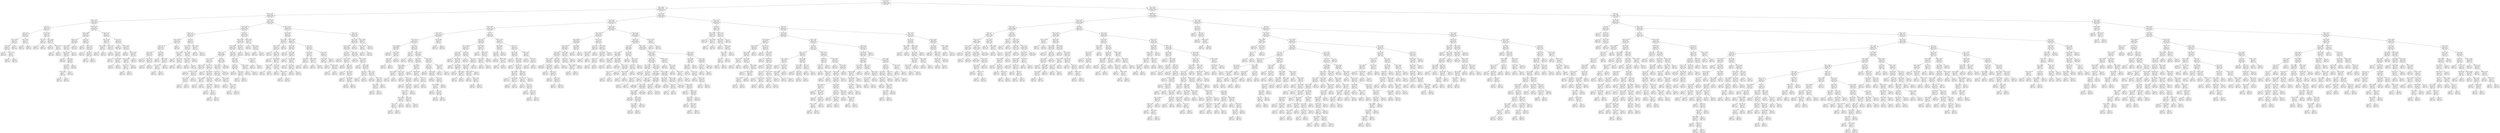 digraph Tree {
node [shape=box, fontname="helvetica"] ;
edge [fontname="helvetica"] ;
0 [label="X[23] <= 0.212\ngini = 0.5\nsamples = 40228\nvalue = [20326, 19902]\nclass = y[0]"] ;
1 [label="X[18] <= -0.625\ngini = 0.205\nsamples = 21224\nvalue = [18764, 2460]\nclass = y[0]"] ;
0 -> 1 [labeldistance=2.5, labelangle=45, headlabel="True"] ;
2 [label="X[23] <= -1.101\ngini = 0.322\nsamples = 2605\nvalue = [526, 2079]\nclass = y[1]"] ;
1 -> 2 ;
3 [label="X[18] <= -1.427\ngini = 0.189\nsamples = 492\nvalue = [440, 52]\nclass = y[0]"] ;
2 -> 3 ;
4 [label="X[5] <= 0.5\ngini = 0.402\nsamples = 43\nvalue = [12, 31]\nclass = y[1]"] ;
3 -> 4 ;
5 [label="X[14] <= 0.5\ngini = 0.355\nsamples = 13\nvalue = [10, 3]\nclass = y[0]"] ;
4 -> 5 ;
6 [label="X[0] <= -2.064\ngini = 0.18\nsamples = 10\nvalue = [9, 1]\nclass = y[0]"] ;
5 -> 6 ;
7 [label="X[2] <= 0.5\ngini = 0.444\nsamples = 3\nvalue = [2, 1]\nclass = y[0]"] ;
6 -> 7 ;
8 [label="gini = 0.0\nsamples = 1\nvalue = [1, 0]\nclass = y[0]"] ;
7 -> 8 ;
9 [label="X[21] <= -0.766\ngini = 0.5\nsamples = 2\nvalue = [1, 1]\nclass = y[0]"] ;
7 -> 9 ;
10 [label="gini = 0.0\nsamples = 1\nvalue = [0, 1]\nclass = y[1]"] ;
9 -> 10 ;
11 [label="gini = 0.0\nsamples = 1\nvalue = [1, 0]\nclass = y[0]"] ;
9 -> 11 ;
12 [label="gini = 0.0\nsamples = 7\nvalue = [7, 0]\nclass = y[0]"] ;
6 -> 12 ;
13 [label="X[0] <= -2.057\ngini = 0.444\nsamples = 3\nvalue = [1, 2]\nclass = y[1]"] ;
5 -> 13 ;
14 [label="gini = 0.0\nsamples = 1\nvalue = [1, 0]\nclass = y[0]"] ;
13 -> 14 ;
15 [label="gini = 0.0\nsamples = 2\nvalue = [0, 2]\nclass = y[1]"] ;
13 -> 15 ;
16 [label="X[0] <= -2.124\ngini = 0.124\nsamples = 30\nvalue = [2, 28]\nclass = y[1]"] ;
4 -> 16 ;
17 [label="X[12] <= 0.5\ngini = 0.5\nsamples = 2\nvalue = [1, 1]\nclass = y[0]"] ;
16 -> 17 ;
18 [label="gini = 0.0\nsamples = 1\nvalue = [0, 1]\nclass = y[1]"] ;
17 -> 18 ;
19 [label="gini = 0.0\nsamples = 1\nvalue = [1, 0]\nclass = y[0]"] ;
17 -> 19 ;
20 [label="X[0] <= -1.422\ngini = 0.069\nsamples = 28\nvalue = [1, 27]\nclass = y[1]"] ;
16 -> 20 ;
21 [label="gini = 0.0\nsamples = 26\nvalue = [0, 26]\nclass = y[1]"] ;
20 -> 21 ;
22 [label="X[26] <= -0.772\ngini = 0.5\nsamples = 2\nvalue = [1, 1]\nclass = y[0]"] ;
20 -> 22 ;
23 [label="gini = 0.0\nsamples = 1\nvalue = [1, 0]\nclass = y[0]"] ;
22 -> 23 ;
24 [label="gini = 0.0\nsamples = 1\nvalue = [0, 1]\nclass = y[1]"] ;
22 -> 24 ;
25 [label="X[26] <= -0.772\ngini = 0.089\nsamples = 449\nvalue = [428, 21]\nclass = y[0]"] ;
3 -> 25 ;
26 [label="X[27] <= 0.587\ngini = 0.021\nsamples = 378\nvalue = [374, 4]\nclass = y[0]"] ;
25 -> 26 ;
27 [label="X[18] <= -1.16\ngini = 0.011\nsamples = 364\nvalue = [362, 2]\nclass = y[0]"] ;
26 -> 27 ;
28 [label="X[0] <= -1.315\ngini = 0.073\nsamples = 53\nvalue = [51, 2]\nclass = y[0]"] ;
27 -> 28 ;
29 [label="X[23] <= -1.363\ngini = 0.038\nsamples = 52\nvalue = [51, 1]\nclass = y[0]"] ;
28 -> 29 ;
30 [label="gini = 0.0\nsamples = 43\nvalue = [43, 0]\nclass = y[0]"] ;
29 -> 30 ;
31 [label="X[1] <= 0.5\ngini = 0.198\nsamples = 9\nvalue = [8, 1]\nclass = y[0]"] ;
29 -> 31 ;
32 [label="X[13] <= 0.5\ngini = 0.444\nsamples = 3\nvalue = [2, 1]\nclass = y[0]"] ;
31 -> 32 ;
33 [label="X[0] <= -2.013\ngini = 0.5\nsamples = 2\nvalue = [1, 1]\nclass = y[0]"] ;
32 -> 33 ;
34 [label="gini = 0.0\nsamples = 1\nvalue = [1, 0]\nclass = y[0]"] ;
33 -> 34 ;
35 [label="gini = 0.0\nsamples = 1\nvalue = [0, 1]\nclass = y[1]"] ;
33 -> 35 ;
36 [label="gini = 0.0\nsamples = 1\nvalue = [1, 0]\nclass = y[0]"] ;
32 -> 36 ;
37 [label="gini = 0.0\nsamples = 6\nvalue = [6, 0]\nclass = y[0]"] ;
31 -> 37 ;
38 [label="gini = 0.0\nsamples = 1\nvalue = [0, 1]\nclass = y[1]"] ;
28 -> 38 ;
39 [label="gini = 0.0\nsamples = 311\nvalue = [311, 0]\nclass = y[0]"] ;
27 -> 39 ;
40 [label="X[13] <= 0.5\ngini = 0.245\nsamples = 14\nvalue = [12, 2]\nclass = y[0]"] ;
26 -> 40 ;
41 [label="gini = 0.0\nsamples = 1\nvalue = [0, 1]\nclass = y[1]"] ;
40 -> 41 ;
42 [label="X[0] <= -1.29\ngini = 0.142\nsamples = 13\nvalue = [12, 1]\nclass = y[0]"] ;
40 -> 42 ;
43 [label="gini = 0.0\nsamples = 10\nvalue = [10, 0]\nclass = y[0]"] ;
42 -> 43 ;
44 [label="X[2] <= 0.5\ngini = 0.444\nsamples = 3\nvalue = [2, 1]\nclass = y[0]"] ;
42 -> 44 ;
45 [label="gini = 0.0\nsamples = 2\nvalue = [2, 0]\nclass = y[0]"] ;
44 -> 45 ;
46 [label="gini = 0.0\nsamples = 1\nvalue = [0, 1]\nclass = y[1]"] ;
44 -> 46 ;
47 [label="X[18] <= -1.16\ngini = 0.364\nsamples = 71\nvalue = [54, 17]\nclass = y[0]"] ;
25 -> 47 ;
48 [label="X[23] <= -1.363\ngini = 0.465\nsamples = 19\nvalue = [7, 12]\nclass = y[1]"] ;
47 -> 48 ;
49 [label="X[21] <= -0.766\ngini = 0.278\nsamples = 6\nvalue = [5, 1]\nclass = y[0]"] ;
48 -> 49 ;
50 [label="gini = 0.0\nsamples = 5\nvalue = [5, 0]\nclass = y[0]"] ;
49 -> 50 ;
51 [label="gini = 0.0\nsamples = 1\nvalue = [0, 1]\nclass = y[1]"] ;
49 -> 51 ;
52 [label="X[0] <= -1.469\ngini = 0.26\nsamples = 13\nvalue = [2, 11]\nclass = y[1]"] ;
48 -> 52 ;
53 [label="gini = 0.0\nsamples = 8\nvalue = [0, 8]\nclass = y[1]"] ;
52 -> 53 ;
54 [label="X[5] <= 0.5\ngini = 0.48\nsamples = 5\nvalue = [2, 3]\nclass = y[1]"] ;
52 -> 54 ;
55 [label="gini = 0.0\nsamples = 2\nvalue = [0, 2]\nclass = y[1]"] ;
54 -> 55 ;
56 [label="X[21] <= -0.766\ngini = 0.444\nsamples = 3\nvalue = [2, 1]\nclass = y[0]"] ;
54 -> 56 ;
57 [label="gini = 0.0\nsamples = 1\nvalue = [0, 1]\nclass = y[1]"] ;
56 -> 57 ;
58 [label="gini = 0.0\nsamples = 2\nvalue = [2, 0]\nclass = y[0]"] ;
56 -> 58 ;
59 [label="X[2] <= 0.5\ngini = 0.174\nsamples = 52\nvalue = [47, 5]\nclass = y[0]"] ;
47 -> 59 ;
60 [label="gini = 0.0\nsamples = 32\nvalue = [32, 0]\nclass = y[0]"] ;
59 -> 60 ;
61 [label="X[0] <= -1.636\ngini = 0.375\nsamples = 20\nvalue = [15, 5]\nclass = y[0]"] ;
59 -> 61 ;
62 [label="gini = 0.0\nsamples = 8\nvalue = [8, 0]\nclass = y[0]"] ;
61 -> 62 ;
63 [label="X[23] <= -1.363\ngini = 0.486\nsamples = 12\nvalue = [7, 5]\nclass = y[0]"] ;
61 -> 63 ;
64 [label="X[21] <= -0.766\ngini = 0.219\nsamples = 8\nvalue = [7, 1]\nclass = y[0]"] ;
63 -> 64 ;
65 [label="X[0] <= -1.403\ngini = 0.5\nsamples = 2\nvalue = [1, 1]\nclass = y[0]"] ;
64 -> 65 ;
66 [label="gini = 0.0\nsamples = 1\nvalue = [1, 0]\nclass = y[0]"] ;
65 -> 66 ;
67 [label="gini = 0.0\nsamples = 1\nvalue = [0, 1]\nclass = y[1]"] ;
65 -> 67 ;
68 [label="gini = 0.0\nsamples = 6\nvalue = [6, 0]\nclass = y[0]"] ;
64 -> 68 ;
69 [label="gini = 0.0\nsamples = 4\nvalue = [0, 4]\nclass = y[1]"] ;
63 -> 69 ;
70 [label="X[18] <= -0.892\ngini = 0.078\nsamples = 2113\nvalue = [86, 2027]\nclass = y[1]"] ;
2 -> 70 ;
71 [label="X[23] <= -0.838\ngini = 0.026\nsamples = 1819\nvalue = [24, 1795]\nclass = y[1]"] ;
70 -> 71 ;
72 [label="X[18] <= -1.16\ngini = 0.152\nsamples = 157\nvalue = [13, 144]\nclass = y[1]"] ;
71 -> 72 ;
73 [label="X[0] <= -0.679\ngini = 0.057\nsamples = 136\nvalue = [4, 132]\nclass = y[1]"] ;
72 -> 73 ;
74 [label="X[16] <= 0.5\ngini = 0.043\nsamples = 135\nvalue = [3, 132]\nclass = y[1]"] ;
73 -> 74 ;
75 [label="X[0] <= -1.297\ngini = 0.016\nsamples = 128\nvalue = [1, 127]\nclass = y[1]"] ;
74 -> 75 ;
76 [label="gini = 0.0\nsamples = 115\nvalue = [0, 115]\nclass = y[1]"] ;
75 -> 76 ;
77 [label="X[0] <= -1.273\ngini = 0.142\nsamples = 13\nvalue = [1, 12]\nclass = y[1]"] ;
75 -> 77 ;
78 [label="gini = 0.0\nsamples = 1\nvalue = [1, 0]\nclass = y[0]"] ;
77 -> 78 ;
79 [label="gini = 0.0\nsamples = 12\nvalue = [0, 12]\nclass = y[1]"] ;
77 -> 79 ;
80 [label="X[5] <= 0.5\ngini = 0.408\nsamples = 7\nvalue = [2, 5]\nclass = y[1]"] ;
74 -> 80 ;
81 [label="gini = 0.0\nsamples = 1\nvalue = [1, 0]\nclass = y[0]"] ;
80 -> 81 ;
82 [label="X[0] <= -1.873\ngini = 0.278\nsamples = 6\nvalue = [1, 5]\nclass = y[1]"] ;
80 -> 82 ;
83 [label="X[21] <= -0.766\ngini = 0.5\nsamples = 2\nvalue = [1, 1]\nclass = y[0]"] ;
82 -> 83 ;
84 [label="gini = 0.0\nsamples = 1\nvalue = [0, 1]\nclass = y[1]"] ;
83 -> 84 ;
85 [label="gini = 0.0\nsamples = 1\nvalue = [1, 0]\nclass = y[0]"] ;
83 -> 85 ;
86 [label="gini = 0.0\nsamples = 4\nvalue = [0, 4]\nclass = y[1]"] ;
82 -> 86 ;
87 [label="gini = 0.0\nsamples = 1\nvalue = [1, 0]\nclass = y[0]"] ;
73 -> 87 ;
88 [label="X[2] <= 0.5\ngini = 0.49\nsamples = 21\nvalue = [9, 12]\nclass = y[1]"] ;
72 -> 88 ;
89 [label="X[0] <= -1.313\ngini = 0.49\nsamples = 14\nvalue = [8, 6]\nclass = y[0]"] ;
88 -> 89 ;
90 [label="X[21] <= -0.766\ngini = 0.278\nsamples = 6\nvalue = [5, 1]\nclass = y[0]"] ;
89 -> 90 ;
91 [label="gini = 0.0\nsamples = 3\nvalue = [3, 0]\nclass = y[0]"] ;
90 -> 91 ;
92 [label="X[0] <= -1.43\ngini = 0.444\nsamples = 3\nvalue = [2, 1]\nclass = y[0]"] ;
90 -> 92 ;
93 [label="gini = 0.0\nsamples = 2\nvalue = [2, 0]\nclass = y[0]"] ;
92 -> 93 ;
94 [label="gini = 0.0\nsamples = 1\nvalue = [0, 1]\nclass = y[1]"] ;
92 -> 94 ;
95 [label="X[21] <= -0.766\ngini = 0.469\nsamples = 8\nvalue = [3, 5]\nclass = y[1]"] ;
89 -> 95 ;
96 [label="X[0] <= -0.381\ngini = 0.278\nsamples = 6\nvalue = [1, 5]\nclass = y[1]"] ;
95 -> 96 ;
97 [label="gini = 0.0\nsamples = 5\nvalue = [0, 5]\nclass = y[1]"] ;
96 -> 97 ;
98 [label="gini = 0.0\nsamples = 1\nvalue = [1, 0]\nclass = y[0]"] ;
96 -> 98 ;
99 [label="gini = 0.0\nsamples = 2\nvalue = [2, 0]\nclass = y[0]"] ;
95 -> 99 ;
100 [label="X[0] <= -0.505\ngini = 0.245\nsamples = 7\nvalue = [1, 6]\nclass = y[1]"] ;
88 -> 100 ;
101 [label="gini = 0.0\nsamples = 6\nvalue = [0, 6]\nclass = y[1]"] ;
100 -> 101 ;
102 [label="gini = 0.0\nsamples = 1\nvalue = [1, 0]\nclass = y[0]"] ;
100 -> 102 ;
103 [label="X[10] <= 0.5\ngini = 0.013\nsamples = 1662\nvalue = [11, 1651]\nclass = y[1]"] ;
71 -> 103 ;
104 [label="X[21] <= 0.898\ngini = 0.011\nsamples = 1653\nvalue = [9, 1644]\nclass = y[1]"] ;
103 -> 104 ;
105 [label="X[21] <= 0.066\ngini = 0.01\nsamples = 1650\nvalue = [8, 1642]\nclass = y[1]"] ;
104 -> 105 ;
106 [label="X[26] <= -0.772\ngini = 0.006\nsamples = 1588\nvalue = [5, 1583]\nclass = y[1]"] ;
105 -> 106 ;
107 [label="X[0] <= -1.077\ngini = 0.043\nsamples = 181\nvalue = [4, 177]\nclass = y[1]"] ;
106 -> 107 ;
108 [label="X[18] <= -1.16\ngini = 0.013\nsamples = 149\nvalue = [1, 148]\nclass = y[1]"] ;
107 -> 108 ;
109 [label="gini = 0.0\nsamples = 135\nvalue = [0, 135]\nclass = y[1]"] ;
108 -> 109 ;
110 [label="X[23] <= -0.576\ngini = 0.133\nsamples = 14\nvalue = [1, 13]\nclass = y[1]"] ;
108 -> 110 ;
111 [label="X[27] <= 0.587\ngini = 0.444\nsamples = 3\nvalue = [1, 2]\nclass = y[1]"] ;
110 -> 111 ;
112 [label="gini = 0.0\nsamples = 1\nvalue = [1, 0]\nclass = y[0]"] ;
111 -> 112 ;
113 [label="gini = 0.0\nsamples = 2\nvalue = [0, 2]\nclass = y[1]"] ;
111 -> 113 ;
114 [label="gini = 0.0\nsamples = 11\nvalue = [0, 11]\nclass = y[1]"] ;
110 -> 114 ;
115 [label="X[0] <= -1.064\ngini = 0.17\nsamples = 32\nvalue = [3, 29]\nclass = y[1]"] ;
107 -> 115 ;
116 [label="gini = 0.0\nsamples = 1\nvalue = [1, 0]\nclass = y[0]"] ;
115 -> 116 ;
117 [label="X[0] <= -0.995\ngini = 0.121\nsamples = 31\nvalue = [2, 29]\nclass = y[1]"] ;
115 -> 117 ;
118 [label="X[24] <= -0.404\ngini = 0.375\nsamples = 4\nvalue = [1, 3]\nclass = y[1]"] ;
117 -> 118 ;
119 [label="gini = 0.0\nsamples = 3\nvalue = [0, 3]\nclass = y[1]"] ;
118 -> 119 ;
120 [label="gini = 0.0\nsamples = 1\nvalue = [1, 0]\nclass = y[0]"] ;
118 -> 120 ;
121 [label="X[23] <= -0.576\ngini = 0.071\nsamples = 27\nvalue = [1, 26]\nclass = y[1]"] ;
117 -> 121 ;
122 [label="X[0] <= -0.828\ngini = 0.32\nsamples = 5\nvalue = [1, 4]\nclass = y[1]"] ;
121 -> 122 ;
123 [label="gini = 0.0\nsamples = 3\nvalue = [0, 3]\nclass = y[1]"] ;
122 -> 123 ;
124 [label="X[1] <= 0.5\ngini = 0.5\nsamples = 2\nvalue = [1, 1]\nclass = y[0]"] ;
122 -> 124 ;
125 [label="gini = 0.0\nsamples = 1\nvalue = [1, 0]\nclass = y[0]"] ;
124 -> 125 ;
126 [label="gini = 0.0\nsamples = 1\nvalue = [0, 1]\nclass = y[1]"] ;
124 -> 126 ;
127 [label="gini = 0.0\nsamples = 22\nvalue = [0, 22]\nclass = y[1]"] ;
121 -> 127 ;
128 [label="X[2] <= 0.5\ngini = 0.001\nsamples = 1407\nvalue = [1, 1406]\nclass = y[1]"] ;
106 -> 128 ;
129 [label="X[23] <= -0.313\ngini = 0.004\nsamples = 474\nvalue = [1, 473]\nclass = y[1]"] ;
128 -> 129 ;
130 [label="X[17] <= 0.5\ngini = 0.011\nsamples = 181\nvalue = [1, 180]\nclass = y[1]"] ;
129 -> 130 ;
131 [label="gini = 0.0\nsamples = 128\nvalue = [0, 128]\nclass = y[1]"] ;
130 -> 131 ;
132 [label="X[0] <= -1.138\ngini = 0.037\nsamples = 53\nvalue = [1, 52]\nclass = y[1]"] ;
130 -> 132 ;
133 [label="gini = 0.0\nsamples = 37\nvalue = [0, 37]\nclass = y[1]"] ;
132 -> 133 ;
134 [label="X[0] <= -1.081\ngini = 0.117\nsamples = 16\nvalue = [1, 15]\nclass = y[1]"] ;
132 -> 134 ;
135 [label="gini = 0.0\nsamples = 1\nvalue = [1, 0]\nclass = y[0]"] ;
134 -> 135 ;
136 [label="gini = 0.0\nsamples = 15\nvalue = [0, 15]\nclass = y[1]"] ;
134 -> 136 ;
137 [label="gini = 0.0\nsamples = 293\nvalue = [0, 293]\nclass = y[1]"] ;
129 -> 137 ;
138 [label="gini = 0.0\nsamples = 933\nvalue = [0, 933]\nclass = y[1]"] ;
128 -> 138 ;
139 [label="X[14] <= 0.5\ngini = 0.092\nsamples = 62\nvalue = [3, 59]\nclass = y[1]"] ;
105 -> 139 ;
140 [label="X[0] <= 0.175\ngini = 0.064\nsamples = 60\nvalue = [2, 58]\nclass = y[1]"] ;
139 -> 140 ;
141 [label="X[16] <= 0.5\ngini = 0.035\nsamples = 56\nvalue = [1, 55]\nclass = y[1]"] ;
140 -> 141 ;
142 [label="gini = 0.0\nsamples = 48\nvalue = [0, 48]\nclass = y[1]"] ;
141 -> 142 ;
143 [label="X[2] <= 0.5\ngini = 0.219\nsamples = 8\nvalue = [1, 7]\nclass = y[1]"] ;
141 -> 143 ;
144 [label="gini = 0.0\nsamples = 1\nvalue = [1, 0]\nclass = y[0]"] ;
143 -> 144 ;
145 [label="gini = 0.0\nsamples = 7\nvalue = [0, 7]\nclass = y[1]"] ;
143 -> 145 ;
146 [label="X[0] <= 0.227\ngini = 0.375\nsamples = 4\nvalue = [1, 3]\nclass = y[1]"] ;
140 -> 146 ;
147 [label="gini = 0.0\nsamples = 1\nvalue = [1, 0]\nclass = y[0]"] ;
146 -> 147 ;
148 [label="gini = 0.0\nsamples = 3\nvalue = [0, 3]\nclass = y[1]"] ;
146 -> 148 ;
149 [label="X[0] <= -0.442\ngini = 0.5\nsamples = 2\nvalue = [1, 1]\nclass = y[0]"] ;
139 -> 149 ;
150 [label="gini = 0.0\nsamples = 1\nvalue = [1, 0]\nclass = y[0]"] ;
149 -> 150 ;
151 [label="gini = 0.0\nsamples = 1\nvalue = [0, 1]\nclass = y[1]"] ;
149 -> 151 ;
152 [label="X[0] <= -0.27\ngini = 0.444\nsamples = 3\nvalue = [1, 2]\nclass = y[1]"] ;
104 -> 152 ;
153 [label="gini = 0.0\nsamples = 1\nvalue = [1, 0]\nclass = y[0]"] ;
152 -> 153 ;
154 [label="gini = 0.0\nsamples = 2\nvalue = [0, 2]\nclass = y[1]"] ;
152 -> 154 ;
155 [label="X[26] <= 0.871\ngini = 0.346\nsamples = 9\nvalue = [2, 7]\nclass = y[1]"] ;
103 -> 155 ;
156 [label="gini = 0.0\nsamples = 6\nvalue = [0, 6]\nclass = y[1]"] ;
155 -> 156 ;
157 [label="X[0] <= 0.515\ngini = 0.444\nsamples = 3\nvalue = [2, 1]\nclass = y[0]"] ;
155 -> 157 ;
158 [label="gini = 0.0\nsamples = 2\nvalue = [2, 0]\nclass = y[0]"] ;
157 -> 158 ;
159 [label="gini = 0.0\nsamples = 1\nvalue = [0, 1]\nclass = y[1]"] ;
157 -> 159 ;
160 [label="X[23] <= -0.576\ngini = 0.333\nsamples = 294\nvalue = [62, 232]\nclass = y[1]"] ;
70 -> 160 ;
161 [label="X[21] <= -0.766\ngini = 0.458\nsamples = 76\nvalue = [49, 27]\nclass = y[0]"] ;
160 -> 161 ;
162 [label="X[0] <= -0.521\ngini = 0.423\nsamples = 23\nvalue = [7, 16]\nclass = y[1]"] ;
161 -> 162 ;
163 [label="X[0] <= -1.625\ngini = 0.32\nsamples = 20\nvalue = [4, 16]\nclass = y[1]"] ;
162 -> 163 ;
164 [label="gini = 0.0\nsamples = 2\nvalue = [2, 0]\nclass = y[0]"] ;
163 -> 164 ;
165 [label="X[2] <= 0.5\ngini = 0.198\nsamples = 18\nvalue = [2, 16]\nclass = y[1]"] ;
163 -> 165 ;
166 [label="gini = 0.0\nsamples = 9\nvalue = [0, 9]\nclass = y[1]"] ;
165 -> 166 ;
167 [label="X[23] <= -0.838\ngini = 0.346\nsamples = 9\nvalue = [2, 7]\nclass = y[1]"] ;
165 -> 167 ;
168 [label="X[22] <= 0.554\ngini = 0.5\nsamples = 2\nvalue = [1, 1]\nclass = y[0]"] ;
167 -> 168 ;
169 [label="gini = 0.0\nsamples = 1\nvalue = [1, 0]\nclass = y[0]"] ;
168 -> 169 ;
170 [label="gini = 0.0\nsamples = 1\nvalue = [0, 1]\nclass = y[1]"] ;
168 -> 170 ;
171 [label="X[0] <= -0.753\ngini = 0.245\nsamples = 7\nvalue = [1, 6]\nclass = y[1]"] ;
167 -> 171 ;
172 [label="gini = 0.0\nsamples = 5\nvalue = [0, 5]\nclass = y[1]"] ;
171 -> 172 ;
173 [label="X[0] <= -0.692\ngini = 0.5\nsamples = 2\nvalue = [1, 1]\nclass = y[0]"] ;
171 -> 173 ;
174 [label="gini = 0.0\nsamples = 1\nvalue = [1, 0]\nclass = y[0]"] ;
173 -> 174 ;
175 [label="gini = 0.0\nsamples = 1\nvalue = [0, 1]\nclass = y[1]"] ;
173 -> 175 ;
176 [label="gini = 0.0\nsamples = 3\nvalue = [3, 0]\nclass = y[0]"] ;
162 -> 176 ;
177 [label="X[23] <= -0.838\ngini = 0.329\nsamples = 53\nvalue = [42, 11]\nclass = y[0]"] ;
161 -> 177 ;
178 [label="X[0] <= -0.91\ngini = 0.133\nsamples = 28\nvalue = [26, 2]\nclass = y[0]"] ;
177 -> 178 ;
179 [label="gini = 0.0\nsamples = 20\nvalue = [20, 0]\nclass = y[0]"] ;
178 -> 179 ;
180 [label="X[0] <= -0.86\ngini = 0.375\nsamples = 8\nvalue = [6, 2]\nclass = y[0]"] ;
178 -> 180 ;
181 [label="gini = 0.0\nsamples = 1\nvalue = [0, 1]\nclass = y[1]"] ;
180 -> 181 ;
182 [label="X[21] <= 0.066\ngini = 0.245\nsamples = 7\nvalue = [6, 1]\nclass = y[0]"] ;
180 -> 182 ;
183 [label="gini = 0.0\nsamples = 4\nvalue = [4, 0]\nclass = y[0]"] ;
182 -> 183 ;
184 [label="X[1] <= 0.5\ngini = 0.444\nsamples = 3\nvalue = [2, 1]\nclass = y[0]"] ;
182 -> 184 ;
185 [label="gini = 0.0\nsamples = 2\nvalue = [2, 0]\nclass = y[0]"] ;
184 -> 185 ;
186 [label="gini = 0.0\nsamples = 1\nvalue = [0, 1]\nclass = y[1]"] ;
184 -> 186 ;
187 [label="X[5] <= 0.5\ngini = 0.461\nsamples = 25\nvalue = [16, 9]\nclass = y[0]"] ;
177 -> 187 ;
188 [label="X[0] <= -1.157\ngini = 0.496\nsamples = 11\nvalue = [5, 6]\nclass = y[1]"] ;
187 -> 188 ;
189 [label="X[17] <= 0.5\ngini = 0.32\nsamples = 5\nvalue = [4, 1]\nclass = y[0]"] ;
188 -> 189 ;
190 [label="gini = 0.0\nsamples = 4\nvalue = [4, 0]\nclass = y[0]"] ;
189 -> 190 ;
191 [label="gini = 0.0\nsamples = 1\nvalue = [0, 1]\nclass = y[1]"] ;
189 -> 191 ;
192 [label="X[20] <= 0.201\ngini = 0.278\nsamples = 6\nvalue = [1, 5]\nclass = y[1]"] ;
188 -> 192 ;
193 [label="gini = 0.0\nsamples = 5\nvalue = [0, 5]\nclass = y[1]"] ;
192 -> 193 ;
194 [label="gini = 0.0\nsamples = 1\nvalue = [1, 0]\nclass = y[0]"] ;
192 -> 194 ;
195 [label="X[11] <= 0.5\ngini = 0.337\nsamples = 14\nvalue = [11, 3]\nclass = y[0]"] ;
187 -> 195 ;
196 [label="X[0] <= -1.259\ngini = 0.26\nsamples = 13\nvalue = [11, 2]\nclass = y[0]"] ;
195 -> 196 ;
197 [label="gini = 0.0\nsamples = 1\nvalue = [0, 1]\nclass = y[1]"] ;
196 -> 197 ;
198 [label="X[26] <= 0.049\ngini = 0.153\nsamples = 12\nvalue = [11, 1]\nclass = y[0]"] ;
196 -> 198 ;
199 [label="gini = 0.0\nsamples = 11\nvalue = [11, 0]\nclass = y[0]"] ;
198 -> 199 ;
200 [label="gini = 0.0\nsamples = 1\nvalue = [0, 1]\nclass = y[1]"] ;
198 -> 200 ;
201 [label="gini = 0.0\nsamples = 1\nvalue = [0, 1]\nclass = y[1]"] ;
195 -> 201 ;
202 [label="X[10] <= 0.5\ngini = 0.112\nsamples = 218\nvalue = [13, 205]\nclass = y[1]"] ;
160 -> 202 ;
203 [label="X[0] <= 1.603\ngini = 0.083\nsamples = 207\nvalue = [9, 198]\nclass = y[1]"] ;
202 -> 203 ;
204 [label="X[23] <= -0.313\ngini = 0.075\nsamples = 206\nvalue = [8, 198]\nclass = y[1]"] ;
203 -> 204 ;
205 [label="X[5] <= 0.5\ngini = 0.219\nsamples = 40\nvalue = [5, 35]\nclass = y[1]"] ;
204 -> 205 ;
206 [label="gini = 0.0\nsamples = 23\nvalue = [0, 23]\nclass = y[1]"] ;
205 -> 206 ;
207 [label="X[21] <= -0.766\ngini = 0.415\nsamples = 17\nvalue = [5, 12]\nclass = y[1]"] ;
205 -> 207 ;
208 [label="gini = 0.0\nsamples = 6\nvalue = [0, 6]\nclass = y[1]"] ;
207 -> 208 ;
209 [label="X[13] <= 0.5\ngini = 0.496\nsamples = 11\nvalue = [5, 6]\nclass = y[1]"] ;
207 -> 209 ;
210 [label="gini = 0.0\nsamples = 3\nvalue = [3, 0]\nclass = y[0]"] ;
209 -> 210 ;
211 [label="X[0] <= -0.871\ngini = 0.375\nsamples = 8\nvalue = [2, 6]\nclass = y[1]"] ;
209 -> 211 ;
212 [label="gini = 0.0\nsamples = 1\nvalue = [1, 0]\nclass = y[0]"] ;
211 -> 212 ;
213 [label="X[21] <= 0.898\ngini = 0.245\nsamples = 7\nvalue = [1, 6]\nclass = y[1]"] ;
211 -> 213 ;
214 [label="gini = 0.0\nsamples = 6\nvalue = [0, 6]\nclass = y[1]"] ;
213 -> 214 ;
215 [label="gini = 0.0\nsamples = 1\nvalue = [1, 0]\nclass = y[0]"] ;
213 -> 215 ;
216 [label="X[0] <= -0.02\ngini = 0.035\nsamples = 166\nvalue = [3, 163]\nclass = y[1]"] ;
204 -> 216 ;
217 [label="gini = 0.0\nsamples = 122\nvalue = [0, 122]\nclass = y[1]"] ;
216 -> 217 ;
218 [label="X[0] <= -0.018\ngini = 0.127\nsamples = 44\nvalue = [3, 41]\nclass = y[1]"] ;
216 -> 218 ;
219 [label="gini = 0.0\nsamples = 1\nvalue = [1, 0]\nclass = y[0]"] ;
218 -> 219 ;
220 [label="X[0] <= 0.005\ngini = 0.089\nsamples = 43\nvalue = [2, 41]\nclass = y[1]"] ;
218 -> 220 ;
221 [label="X[6] <= 0.5\ngini = 0.444\nsamples = 3\nvalue = [1, 2]\nclass = y[1]"] ;
220 -> 221 ;
222 [label="gini = 0.0\nsamples = 2\nvalue = [0, 2]\nclass = y[1]"] ;
221 -> 222 ;
223 [label="gini = 0.0\nsamples = 1\nvalue = [1, 0]\nclass = y[0]"] ;
221 -> 223 ;
224 [label="X[27] <= 0.587\ngini = 0.049\nsamples = 40\nvalue = [1, 39]\nclass = y[1]"] ;
220 -> 224 ;
225 [label="gini = 0.0\nsamples = 30\nvalue = [0, 30]\nclass = y[1]"] ;
224 -> 225 ;
226 [label="X[0] <= 0.457\ngini = 0.18\nsamples = 10\nvalue = [1, 9]\nclass = y[1]"] ;
224 -> 226 ;
227 [label="X[0] <= 0.351\ngini = 0.444\nsamples = 3\nvalue = [1, 2]\nclass = y[1]"] ;
226 -> 227 ;
228 [label="gini = 0.0\nsamples = 2\nvalue = [0, 2]\nclass = y[1]"] ;
227 -> 228 ;
229 [label="gini = 0.0\nsamples = 1\nvalue = [1, 0]\nclass = y[0]"] ;
227 -> 229 ;
230 [label="gini = 0.0\nsamples = 7\nvalue = [0, 7]\nclass = y[1]"] ;
226 -> 230 ;
231 [label="gini = 0.0\nsamples = 1\nvalue = [1, 0]\nclass = y[0]"] ;
203 -> 231 ;
232 [label="X[0] <= -0.049\ngini = 0.463\nsamples = 11\nvalue = [4, 7]\nclass = y[1]"] ;
202 -> 232 ;
233 [label="X[26] <= -0.772\ngini = 0.32\nsamples = 5\nvalue = [4, 1]\nclass = y[0]"] ;
232 -> 233 ;
234 [label="gini = 0.0\nsamples = 1\nvalue = [0, 1]\nclass = y[1]"] ;
233 -> 234 ;
235 [label="gini = 0.0\nsamples = 4\nvalue = [4, 0]\nclass = y[0]"] ;
233 -> 235 ;
236 [label="gini = 0.0\nsamples = 6\nvalue = [0, 6]\nclass = y[1]"] ;
232 -> 236 ;
237 [label="X[24] <= -0.404\ngini = 0.04\nsamples = 18619\nvalue = [18238, 381]\nclass = y[0]"] ;
1 -> 237 ;
238 [label="X[18] <= -0.09\ngini = 0.014\nsamples = 17546\nvalue = [17418, 128]\nclass = y[0]"] ;
237 -> 238 ;
239 [label="X[23] <= -0.576\ngini = 0.141\nsamples = 1249\nvalue = [1154, 95]\nclass = y[0]"] ;
238 -> 239 ;
240 [label="X[25] <= 0.125\ngini = 0.027\nsamples = 1084\nvalue = [1069, 15]\nclass = y[0]"] ;
239 -> 240 ;
241 [label="X[0] <= -0.721\ngini = 0.018\nsamples = 1077\nvalue = [1067, 10]\nclass = y[0]"] ;
240 -> 241 ;
242 [label="X[23] <= -0.838\ngini = 0.002\nsamples = 858\nvalue = [857, 1]\nclass = y[0]"] ;
241 -> 242 ;
243 [label="gini = 0.0\nsamples = 821\nvalue = [821, 0]\nclass = y[0]"] ;
242 -> 243 ;
244 [label="X[0] <= -1.376\ngini = 0.053\nsamples = 37\nvalue = [36, 1]\nclass = y[0]"] ;
242 -> 244 ;
245 [label="X[14] <= 0.5\ngini = 0.444\nsamples = 3\nvalue = [2, 1]\nclass = y[0]"] ;
244 -> 245 ;
246 [label="gini = 0.0\nsamples = 2\nvalue = [2, 0]\nclass = y[0]"] ;
245 -> 246 ;
247 [label="gini = 0.0\nsamples = 1\nvalue = [0, 1]\nclass = y[1]"] ;
245 -> 247 ;
248 [label="gini = 0.0\nsamples = 34\nvalue = [34, 0]\nclass = y[0]"] ;
244 -> 248 ;
249 [label="X[0] <= -0.716\ngini = 0.079\nsamples = 219\nvalue = [210, 9]\nclass = y[0]"] ;
241 -> 249 ;
250 [label="X[5] <= 0.5\ngini = 0.5\nsamples = 2\nvalue = [1, 1]\nclass = y[0]"] ;
249 -> 250 ;
251 [label="gini = 0.0\nsamples = 1\nvalue = [1, 0]\nclass = y[0]"] ;
250 -> 251 ;
252 [label="gini = 0.0\nsamples = 1\nvalue = [0, 1]\nclass = y[1]"] ;
250 -> 252 ;
253 [label="X[18] <= -0.357\ngini = 0.071\nsamples = 217\nvalue = [209, 8]\nclass = y[0]"] ;
249 -> 253 ;
254 [label="X[0] <= 0.376\ngini = 0.17\nsamples = 64\nvalue = [58, 6]\nclass = y[0]"] ;
253 -> 254 ;
255 [label="X[0] <= -0.682\ngini = 0.128\nsamples = 58\nvalue = [54, 4]\nclass = y[0]"] ;
254 -> 255 ;
256 [label="X[0] <= -0.698\ngini = 0.444\nsamples = 3\nvalue = [2, 1]\nclass = y[0]"] ;
255 -> 256 ;
257 [label="gini = 0.0\nsamples = 2\nvalue = [2, 0]\nclass = y[0]"] ;
256 -> 257 ;
258 [label="gini = 0.0\nsamples = 1\nvalue = [0, 1]\nclass = y[1]"] ;
256 -> 258 ;
259 [label="X[23] <= -1.101\ngini = 0.103\nsamples = 55\nvalue = [52, 3]\nclass = y[0]"] ;
255 -> 259 ;
260 [label="gini = 0.0\nsamples = 22\nvalue = [22, 0]\nclass = y[0]"] ;
259 -> 260 ;
261 [label="X[13] <= 0.5\ngini = 0.165\nsamples = 33\nvalue = [30, 3]\nclass = y[0]"] ;
259 -> 261 ;
262 [label="gini = 0.0\nsamples = 16\nvalue = [16, 0]\nclass = y[0]"] ;
261 -> 262 ;
263 [label="X[20] <= 0.201\ngini = 0.291\nsamples = 17\nvalue = [14, 3]\nclass = y[0]"] ;
261 -> 263 ;
264 [label="X[26] <= -0.772\ngini = 0.42\nsamples = 10\nvalue = [7, 3]\nclass = y[0]"] ;
263 -> 264 ;
265 [label="X[0] <= -0.626\ngini = 0.245\nsamples = 7\nvalue = [6, 1]\nclass = y[0]"] ;
264 -> 265 ;
266 [label="X[4] <= 0.5\ngini = 0.5\nsamples = 2\nvalue = [1, 1]\nclass = y[0]"] ;
265 -> 266 ;
267 [label="gini = 0.0\nsamples = 1\nvalue = [1, 0]\nclass = y[0]"] ;
266 -> 267 ;
268 [label="gini = 0.0\nsamples = 1\nvalue = [0, 1]\nclass = y[1]"] ;
266 -> 268 ;
269 [label="gini = 0.0\nsamples = 5\nvalue = [5, 0]\nclass = y[0]"] ;
265 -> 269 ;
270 [label="X[15] <= 0.5\ngini = 0.444\nsamples = 3\nvalue = [1, 2]\nclass = y[1]"] ;
264 -> 270 ;
271 [label="gini = 0.0\nsamples = 1\nvalue = [1, 0]\nclass = y[0]"] ;
270 -> 271 ;
272 [label="gini = 0.0\nsamples = 2\nvalue = [0, 2]\nclass = y[1]"] ;
270 -> 272 ;
273 [label="gini = 0.0\nsamples = 7\nvalue = [7, 0]\nclass = y[0]"] ;
263 -> 273 ;
274 [label="X[0] <= 0.413\ngini = 0.444\nsamples = 6\nvalue = [4, 2]\nclass = y[0]"] ;
254 -> 274 ;
275 [label="gini = 0.0\nsamples = 1\nvalue = [0, 1]\nclass = y[1]"] ;
274 -> 275 ;
276 [label="X[26] <= 0.049\ngini = 0.32\nsamples = 5\nvalue = [4, 1]\nclass = y[0]"] ;
274 -> 276 ;
277 [label="gini = 0.0\nsamples = 3\nvalue = [3, 0]\nclass = y[0]"] ;
276 -> 277 ;
278 [label="X[14] <= 0.5\ngini = 0.5\nsamples = 2\nvalue = [1, 1]\nclass = y[0]"] ;
276 -> 278 ;
279 [label="gini = 0.0\nsamples = 1\nvalue = [1, 0]\nclass = y[0]"] ;
278 -> 279 ;
280 [label="gini = 0.0\nsamples = 1\nvalue = [0, 1]\nclass = y[1]"] ;
278 -> 280 ;
281 [label="X[26] <= 0.871\ngini = 0.026\nsamples = 153\nvalue = [151, 2]\nclass = y[0]"] ;
253 -> 281 ;
282 [label="X[14] <= 0.5\ngini = 0.013\nsamples = 149\nvalue = [148, 1]\nclass = y[0]"] ;
281 -> 282 ;
283 [label="gini = 0.0\nsamples = 99\nvalue = [99, 0]\nclass = y[0]"] ;
282 -> 283 ;
284 [label="X[21] <= 0.066\ngini = 0.039\nsamples = 50\nvalue = [49, 1]\nclass = y[0]"] ;
282 -> 284 ;
285 [label="gini = 0.0\nsamples = 34\nvalue = [34, 0]\nclass = y[0]"] ;
284 -> 285 ;
286 [label="X[1] <= 0.5\ngini = 0.117\nsamples = 16\nvalue = [15, 1]\nclass = y[0]"] ;
284 -> 286 ;
287 [label="X[23] <= -0.838\ngini = 0.245\nsamples = 7\nvalue = [6, 1]\nclass = y[0]"] ;
286 -> 287 ;
288 [label="gini = 0.0\nsamples = 4\nvalue = [4, 0]\nclass = y[0]"] ;
287 -> 288 ;
289 [label="X[6] <= 0.5\ngini = 0.444\nsamples = 3\nvalue = [2, 1]\nclass = y[0]"] ;
287 -> 289 ;
290 [label="gini = 0.0\nsamples = 2\nvalue = [2, 0]\nclass = y[0]"] ;
289 -> 290 ;
291 [label="gini = 0.0\nsamples = 1\nvalue = [0, 1]\nclass = y[1]"] ;
289 -> 291 ;
292 [label="gini = 0.0\nsamples = 9\nvalue = [9, 0]\nclass = y[0]"] ;
286 -> 292 ;
293 [label="X[0] <= -0.255\ngini = 0.375\nsamples = 4\nvalue = [3, 1]\nclass = y[0]"] ;
281 -> 293 ;
294 [label="gini = 0.0\nsamples = 1\nvalue = [0, 1]\nclass = y[1]"] ;
293 -> 294 ;
295 [label="gini = 0.0\nsamples = 3\nvalue = [3, 0]\nclass = y[0]"] ;
293 -> 295 ;
296 [label="X[21] <= 0.066\ngini = 0.408\nsamples = 7\nvalue = [2, 5]\nclass = y[1]"] ;
240 -> 296 ;
297 [label="gini = 0.0\nsamples = 5\nvalue = [0, 5]\nclass = y[1]"] ;
296 -> 297 ;
298 [label="gini = 0.0\nsamples = 2\nvalue = [2, 0]\nclass = y[0]"] ;
296 -> 298 ;
299 [label="X[4] <= 0.5\ngini = 0.5\nsamples = 165\nvalue = [85, 80]\nclass = y[0]"] ;
239 -> 299 ;
300 [label="X[11] <= 0.5\ngini = 0.383\nsamples = 89\nvalue = [66, 23]\nclass = y[0]"] ;
299 -> 300 ;
301 [label="X[21] <= -0.766\ngini = 0.265\nsamples = 70\nvalue = [59, 11]\nclass = y[0]"] ;
300 -> 301 ;
302 [label="X[6] <= 0.5\ngini = 0.499\nsamples = 19\nvalue = [10, 9]\nclass = y[0]"] ;
301 -> 302 ;
303 [label="gini = 0.0\nsamples = 6\nvalue = [6, 0]\nclass = y[0]"] ;
302 -> 303 ;
304 [label="X[23] <= -0.313\ngini = 0.426\nsamples = 13\nvalue = [4, 9]\nclass = y[1]"] ;
302 -> 304 ;
305 [label="gini = 0.0\nsamples = 2\nvalue = [2, 0]\nclass = y[0]"] ;
304 -> 305 ;
306 [label="X[0] <= 0.021\ngini = 0.298\nsamples = 11\nvalue = [2, 9]\nclass = y[1]"] ;
304 -> 306 ;
307 [label="gini = 0.0\nsamples = 8\nvalue = [0, 8]\nclass = y[1]"] ;
306 -> 307 ;
308 [label="X[0] <= 0.651\ngini = 0.444\nsamples = 3\nvalue = [2, 1]\nclass = y[0]"] ;
306 -> 308 ;
309 [label="gini = 0.0\nsamples = 2\nvalue = [2, 0]\nclass = y[0]"] ;
308 -> 309 ;
310 [label="gini = 0.0\nsamples = 1\nvalue = [0, 1]\nclass = y[1]"] ;
308 -> 310 ;
311 [label="X[14] <= 0.5\ngini = 0.075\nsamples = 51\nvalue = [49, 2]\nclass = y[0]"] ;
301 -> 311 ;
312 [label="gini = 0.0\nsamples = 27\nvalue = [27, 0]\nclass = y[0]"] ;
311 -> 312 ;
313 [label="X[7] <= 0.5\ngini = 0.153\nsamples = 24\nvalue = [22, 2]\nclass = y[0]"] ;
311 -> 313 ;
314 [label="X[23] <= -0.051\ngini = 0.26\nsamples = 13\nvalue = [11, 2]\nclass = y[0]"] ;
313 -> 314 ;
315 [label="X[21] <= 0.066\ngini = 0.153\nsamples = 12\nvalue = [11, 1]\nclass = y[0]"] ;
314 -> 315 ;
316 [label="gini = 0.0\nsamples = 8\nvalue = [8, 0]\nclass = y[0]"] ;
315 -> 316 ;
317 [label="X[0] <= -0.59\ngini = 0.375\nsamples = 4\nvalue = [3, 1]\nclass = y[0]"] ;
315 -> 317 ;
318 [label="gini = 0.0\nsamples = 1\nvalue = [0, 1]\nclass = y[1]"] ;
317 -> 318 ;
319 [label="gini = 0.0\nsamples = 3\nvalue = [3, 0]\nclass = y[0]"] ;
317 -> 319 ;
320 [label="gini = 0.0\nsamples = 1\nvalue = [0, 1]\nclass = y[1]"] ;
314 -> 320 ;
321 [label="gini = 0.0\nsamples = 11\nvalue = [11, 0]\nclass = y[0]"] ;
313 -> 321 ;
322 [label="X[18] <= -0.357\ngini = 0.465\nsamples = 19\nvalue = [7, 12]\nclass = y[1]"] ;
300 -> 322 ;
323 [label="gini = 0.0\nsamples = 9\nvalue = [0, 9]\nclass = y[1]"] ;
322 -> 323 ;
324 [label="X[26] <= 0.049\ngini = 0.42\nsamples = 10\nvalue = [7, 3]\nclass = y[0]"] ;
322 -> 324 ;
325 [label="X[27] <= 0.587\ngini = 0.48\nsamples = 5\nvalue = [2, 3]\nclass = y[1]"] ;
324 -> 325 ;
326 [label="gini = 0.0\nsamples = 2\nvalue = [2, 0]\nclass = y[0]"] ;
325 -> 326 ;
327 [label="gini = 0.0\nsamples = 3\nvalue = [0, 3]\nclass = y[1]"] ;
325 -> 327 ;
328 [label="gini = 0.0\nsamples = 5\nvalue = [5, 0]\nclass = y[0]"] ;
324 -> 328 ;
329 [label="X[26] <= -0.772\ngini = 0.375\nsamples = 76\nvalue = [19, 57]\nclass = y[1]"] ;
299 -> 329 ;
330 [label="X[20] <= 0.201\ngini = 0.426\nsamples = 13\nvalue = [9, 4]\nclass = y[0]"] ;
329 -> 330 ;
331 [label="X[1] <= 0.5\ngini = 0.494\nsamples = 9\nvalue = [5, 4]\nclass = y[0]"] ;
330 -> 331 ;
332 [label="gini = 0.0\nsamples = 3\nvalue = [3, 0]\nclass = y[0]"] ;
331 -> 332 ;
333 [label="X[0] <= -0.381\ngini = 0.444\nsamples = 6\nvalue = [2, 4]\nclass = y[1]"] ;
331 -> 333 ;
334 [label="gini = 0.0\nsamples = 2\nvalue = [2, 0]\nclass = y[0]"] ;
333 -> 334 ;
335 [label="gini = 0.0\nsamples = 4\nvalue = [0, 4]\nclass = y[1]"] ;
333 -> 335 ;
336 [label="gini = 0.0\nsamples = 4\nvalue = [4, 0]\nclass = y[0]"] ;
330 -> 336 ;
337 [label="X[10] <= 0.5\ngini = 0.267\nsamples = 63\nvalue = [10, 53]\nclass = y[1]"] ;
329 -> 337 ;
338 [label="X[0] <= -0.266\ngini = 0.191\nsamples = 56\nvalue = [6, 50]\nclass = y[1]"] ;
337 -> 338 ;
339 [label="gini = 0.0\nsamples = 24\nvalue = [0, 24]\nclass = y[1]"] ;
338 -> 339 ;
340 [label="X[0] <= -0.249\ngini = 0.305\nsamples = 32\nvalue = [6, 26]\nclass = y[1]"] ;
338 -> 340 ;
341 [label="gini = 0.0\nsamples = 1\nvalue = [1, 0]\nclass = y[0]"] ;
340 -> 341 ;
342 [label="X[18] <= -0.357\ngini = 0.271\nsamples = 31\nvalue = [5, 26]\nclass = y[1]"] ;
340 -> 342 ;
343 [label="X[0] <= 0.818\ngini = 0.111\nsamples = 17\nvalue = [1, 16]\nclass = y[1]"] ;
342 -> 343 ;
344 [label="gini = 0.0\nsamples = 14\nvalue = [0, 14]\nclass = y[1]"] ;
343 -> 344 ;
345 [label="X[22] <= 0.554\ngini = 0.444\nsamples = 3\nvalue = [1, 2]\nclass = y[1]"] ;
343 -> 345 ;
346 [label="gini = 0.0\nsamples = 2\nvalue = [0, 2]\nclass = y[1]"] ;
345 -> 346 ;
347 [label="gini = 0.0\nsamples = 1\nvalue = [1, 0]\nclass = y[0]"] ;
345 -> 347 ;
348 [label="X[16] <= 0.5\ngini = 0.408\nsamples = 14\nvalue = [4, 10]\nclass = y[1]"] ;
342 -> 348 ;
349 [label="X[21] <= -0.766\ngini = 0.5\nsamples = 8\nvalue = [4, 4]\nclass = y[0]"] ;
348 -> 349 ;
350 [label="gini = 0.0\nsamples = 2\nvalue = [0, 2]\nclass = y[1]"] ;
349 -> 350 ;
351 [label="X[1] <= 0.5\ngini = 0.444\nsamples = 6\nvalue = [4, 2]\nclass = y[0]"] ;
349 -> 351 ;
352 [label="gini = 0.0\nsamples = 3\nvalue = [3, 0]\nclass = y[0]"] ;
351 -> 352 ;
353 [label="X[14] <= 0.5\ngini = 0.444\nsamples = 3\nvalue = [1, 2]\nclass = y[1]"] ;
351 -> 353 ;
354 [label="gini = 0.0\nsamples = 2\nvalue = [0, 2]\nclass = y[1]"] ;
353 -> 354 ;
355 [label="gini = 0.0\nsamples = 1\nvalue = [1, 0]\nclass = y[0]"] ;
353 -> 355 ;
356 [label="gini = 0.0\nsamples = 6\nvalue = [0, 6]\nclass = y[1]"] ;
348 -> 356 ;
357 [label="X[18] <= -0.357\ngini = 0.49\nsamples = 7\nvalue = [4, 3]\nclass = y[0]"] ;
337 -> 357 ;
358 [label="gini = 0.0\nsamples = 2\nvalue = [0, 2]\nclass = y[1]"] ;
357 -> 358 ;
359 [label="X[17] <= 0.5\ngini = 0.32\nsamples = 5\nvalue = [4, 1]\nclass = y[0]"] ;
357 -> 359 ;
360 [label="gini = 0.0\nsamples = 4\nvalue = [4, 0]\nclass = y[0]"] ;
359 -> 360 ;
361 [label="gini = 0.0\nsamples = 1\nvalue = [0, 1]\nclass = y[1]"] ;
359 -> 361 ;
362 [label="X[19] <= -0.426\ngini = 0.004\nsamples = 16297\nvalue = [16264, 33]\nclass = y[0]"] ;
238 -> 362 ;
363 [label="X[23] <= -0.313\ngini = 0.053\nsamples = 590\nvalue = [574, 16]\nclass = y[0]"] ;
362 -> 363 ;
364 [label="X[0] <= 0.808\ngini = 0.021\nsamples = 565\nvalue = [559, 6]\nclass = y[0]"] ;
363 -> 364 ;
365 [label="X[23] <= -0.576\ngini = 0.014\nsamples = 554\nvalue = [550, 4]\nclass = y[0]"] ;
364 -> 365 ;
366 [label="X[0] <= 0.207\ngini = 0.007\nsamples = 532\nvalue = [530, 2]\nclass = y[0]"] ;
365 -> 366 ;
367 [label="X[23] <= -1.101\ngini = 0.004\nsamples = 511\nvalue = [510, 1]\nclass = y[0]"] ;
366 -> 367 ;
368 [label="gini = 0.0\nsamples = 398\nvalue = [398, 0]\nclass = y[0]"] ;
367 -> 368 ;
369 [label="X[22] <= 0.554\ngini = 0.018\nsamples = 113\nvalue = [112, 1]\nclass = y[0]"] ;
367 -> 369 ;
370 [label="gini = 0.0\nsamples = 75\nvalue = [75, 0]\nclass = y[0]"] ;
369 -> 370 ;
371 [label="X[0] <= -0.721\ngini = 0.051\nsamples = 38\nvalue = [37, 1]\nclass = y[0]"] ;
369 -> 371 ;
372 [label="gini = 0.0\nsamples = 24\nvalue = [24, 0]\nclass = y[0]"] ;
371 -> 372 ;
373 [label="X[0] <= -0.68\ngini = 0.133\nsamples = 14\nvalue = [13, 1]\nclass = y[0]"] ;
371 -> 373 ;
374 [label="gini = 0.0\nsamples = 1\nvalue = [0, 1]\nclass = y[1]"] ;
373 -> 374 ;
375 [label="gini = 0.0\nsamples = 13\nvalue = [13, 0]\nclass = y[0]"] ;
373 -> 375 ;
376 [label="X[0] <= 0.23\ngini = 0.091\nsamples = 21\nvalue = [20, 1]\nclass = y[0]"] ;
366 -> 376 ;
377 [label="gini = 0.0\nsamples = 1\nvalue = [0, 1]\nclass = y[1]"] ;
376 -> 377 ;
378 [label="gini = 0.0\nsamples = 20\nvalue = [20, 0]\nclass = y[0]"] ;
376 -> 378 ;
379 [label="X[20] <= 0.201\ngini = 0.165\nsamples = 22\nvalue = [20, 2]\nclass = y[0]"] ;
365 -> 379 ;
380 [label="X[15] <= 0.5\ngini = 0.375\nsamples = 8\nvalue = [6, 2]\nclass = y[0]"] ;
379 -> 380 ;
381 [label="X[21] <= 0.066\ngini = 0.444\nsamples = 3\nvalue = [1, 2]\nclass = y[1]"] ;
380 -> 381 ;
382 [label="gini = 0.0\nsamples = 2\nvalue = [0, 2]\nclass = y[1]"] ;
381 -> 382 ;
383 [label="gini = 0.0\nsamples = 1\nvalue = [1, 0]\nclass = y[0]"] ;
381 -> 383 ;
384 [label="gini = 0.0\nsamples = 5\nvalue = [5, 0]\nclass = y[0]"] ;
380 -> 384 ;
385 [label="gini = 0.0\nsamples = 14\nvalue = [14, 0]\nclass = y[0]"] ;
379 -> 385 ;
386 [label="X[0] <= 0.852\ngini = 0.298\nsamples = 11\nvalue = [9, 2]\nclass = y[0]"] ;
364 -> 386 ;
387 [label="gini = 0.0\nsamples = 2\nvalue = [0, 2]\nclass = y[1]"] ;
386 -> 387 ;
388 [label="gini = 0.0\nsamples = 9\nvalue = [9, 0]\nclass = y[0]"] ;
386 -> 388 ;
389 [label="X[18] <= 0.177\ngini = 0.48\nsamples = 25\nvalue = [15, 10]\nclass = y[0]"] ;
363 -> 389 ;
390 [label="X[4] <= 0.5\ngini = 0.473\nsamples = 13\nvalue = [5, 8]\nclass = y[1]"] ;
389 -> 390 ;
391 [label="X[25] <= 0.125\ngini = 0.408\nsamples = 7\nvalue = [5, 2]\nclass = y[0]"] ;
390 -> 391 ;
392 [label="gini = 0.0\nsamples = 5\nvalue = [5, 0]\nclass = y[0]"] ;
391 -> 392 ;
393 [label="gini = 0.0\nsamples = 2\nvalue = [0, 2]\nclass = y[1]"] ;
391 -> 393 ;
394 [label="gini = 0.0\nsamples = 6\nvalue = [0, 6]\nclass = y[1]"] ;
390 -> 394 ;
395 [label="X[0] <= 1.827\ngini = 0.278\nsamples = 12\nvalue = [10, 2]\nclass = y[0]"] ;
389 -> 395 ;
396 [label="X[0] <= 0.656\ngini = 0.165\nsamples = 11\nvalue = [10, 1]\nclass = y[0]"] ;
395 -> 396 ;
397 [label="X[13] <= 0.5\ngini = 0.32\nsamples = 5\nvalue = [4, 1]\nclass = y[0]"] ;
396 -> 397 ;
398 [label="gini = 0.0\nsamples = 4\nvalue = [4, 0]\nclass = y[0]"] ;
397 -> 398 ;
399 [label="gini = 0.0\nsamples = 1\nvalue = [0, 1]\nclass = y[1]"] ;
397 -> 399 ;
400 [label="gini = 0.0\nsamples = 6\nvalue = [6, 0]\nclass = y[0]"] ;
396 -> 400 ;
401 [label="gini = 0.0\nsamples = 1\nvalue = [0, 1]\nclass = y[1]"] ;
395 -> 401 ;
402 [label="X[25] <= 3.371\ngini = 0.002\nsamples = 15707\nvalue = [15690, 17]\nclass = y[0]"] ;
362 -> 402 ;
403 [label="X[18] <= 0.177\ngini = 0.002\nsamples = 15700\nvalue = [15684, 16]\nclass = y[0]"] ;
402 -> 403 ;
404 [label="X[11] <= 0.5\ngini = 0.024\nsamples = 492\nvalue = [486, 6]\nclass = y[0]"] ;
403 -> 404 ;
405 [label="X[0] <= -1.405\ngini = 0.009\nsamples = 462\nvalue = [460, 2]\nclass = y[0]"] ;
404 -> 405 ;
406 [label="X[0] <= -1.408\ngini = 0.026\nsamples = 76\nvalue = [75, 1]\nclass = y[0]"] ;
405 -> 406 ;
407 [label="gini = 0.0\nsamples = 75\nvalue = [75, 0]\nclass = y[0]"] ;
406 -> 407 ;
408 [label="gini = 0.0\nsamples = 1\nvalue = [0, 1]\nclass = y[1]"] ;
406 -> 408 ;
409 [label="X[0] <= -0.089\ngini = 0.005\nsamples = 386\nvalue = [385, 1]\nclass = y[0]"] ;
405 -> 409 ;
410 [label="gini = 0.0\nsamples = 280\nvalue = [280, 0]\nclass = y[0]"] ;
409 -> 410 ;
411 [label="X[0] <= -0.087\ngini = 0.019\nsamples = 106\nvalue = [105, 1]\nclass = y[0]"] ;
409 -> 411 ;
412 [label="X[4] <= 0.5\ngini = 0.5\nsamples = 2\nvalue = [1, 1]\nclass = y[0]"] ;
411 -> 412 ;
413 [label="gini = 0.0\nsamples = 1\nvalue = [0, 1]\nclass = y[1]"] ;
412 -> 413 ;
414 [label="gini = 0.0\nsamples = 1\nvalue = [1, 0]\nclass = y[0]"] ;
412 -> 414 ;
415 [label="gini = 0.0\nsamples = 104\nvalue = [104, 0]\nclass = y[0]"] ;
411 -> 415 ;
416 [label="X[0] <= 0.336\ngini = 0.231\nsamples = 30\nvalue = [26, 4]\nclass = y[0]"] ;
404 -> 416 ;
417 [label="gini = 0.0\nsamples = 16\nvalue = [16, 0]\nclass = y[0]"] ;
416 -> 417 ;
418 [label="X[0] <= 1.114\ngini = 0.408\nsamples = 14\nvalue = [10, 4]\nclass = y[0]"] ;
416 -> 418 ;
419 [label="X[14] <= 0.5\ngini = 0.5\nsamples = 8\nvalue = [4, 4]\nclass = y[0]"] ;
418 -> 419 ;
420 [label="X[23] <= -0.576\ngini = 0.32\nsamples = 5\nvalue = [1, 4]\nclass = y[1]"] ;
419 -> 420 ;
421 [label="gini = 0.0\nsamples = 1\nvalue = [1, 0]\nclass = y[0]"] ;
420 -> 421 ;
422 [label="gini = 0.0\nsamples = 4\nvalue = [0, 4]\nclass = y[1]"] ;
420 -> 422 ;
423 [label="gini = 0.0\nsamples = 3\nvalue = [3, 0]\nclass = y[0]"] ;
419 -> 423 ;
424 [label="gini = 0.0\nsamples = 6\nvalue = [6, 0]\nclass = y[0]"] ;
418 -> 424 ;
425 [label="X[0] <= 1.687\ngini = 0.001\nsamples = 15208\nvalue = [15198, 10]\nclass = y[0]"] ;
403 -> 425 ;
426 [label="X[25] <= 1.748\ngini = 0.001\nsamples = 14847\nvalue = [14841, 6]\nclass = y[0]"] ;
425 -> 426 ;
427 [label="X[0] <= -1.554\ngini = 0.001\nsamples = 14749\nvalue = [14744, 5]\nclass = y[0]"] ;
426 -> 427 ;
428 [label="X[0] <= -1.556\ngini = 0.006\nsamples = 354\nvalue = [353, 1]\nclass = y[0]"] ;
427 -> 428 ;
429 [label="gini = 0.0\nsamples = 348\nvalue = [348, 0]\nclass = y[0]"] ;
428 -> 429 ;
430 [label="X[1] <= 0.5\ngini = 0.278\nsamples = 6\nvalue = [5, 1]\nclass = y[0]"] ;
428 -> 430 ;
431 [label="X[15] <= 0.5\ngini = 0.5\nsamples = 2\nvalue = [1, 1]\nclass = y[0]"] ;
430 -> 431 ;
432 [label="gini = 0.0\nsamples = 1\nvalue = [1, 0]\nclass = y[0]"] ;
431 -> 432 ;
433 [label="gini = 0.0\nsamples = 1\nvalue = [0, 1]\nclass = y[1]"] ;
431 -> 433 ;
434 [label="gini = 0.0\nsamples = 4\nvalue = [4, 0]\nclass = y[0]"] ;
430 -> 434 ;
435 [label="X[23] <= -0.313\ngini = 0.001\nsamples = 14395\nvalue = [14391, 4]\nclass = y[0]"] ;
427 -> 435 ;
436 [label="X[0] <= 0.959\ngini = 0.0\nsamples = 12885\nvalue = [12883, 2]\nclass = y[0]"] ;
435 -> 436 ;
437 [label="X[18] <= 1.247\ngini = 0.0\nsamples = 11999\nvalue = [11998, 1]\nclass = y[0]"] ;
436 -> 437 ;
438 [label="gini = 0.0\nsamples = 8443\nvalue = [8443, 0]\nclass = y[0]"] ;
437 -> 438 ;
439 [label="X[19] <= 1.149\ngini = 0.001\nsamples = 3556\nvalue = [3555, 1]\nclass = y[0]"] ;
437 -> 439 ;
440 [label="X[23] <= -0.838\ngini = 0.003\nsamples = 698\nvalue = [697, 1]\nclass = y[0]"] ;
439 -> 440 ;
441 [label="gini = 0.0\nsamples = 559\nvalue = [559, 0]\nclass = y[0]"] ;
440 -> 441 ;
442 [label="X[0] <= -0.202\ngini = 0.014\nsamples = 139\nvalue = [138, 1]\nclass = y[0]"] ;
440 -> 442 ;
443 [label="X[0] <= -0.213\ngini = 0.056\nsamples = 35\nvalue = [34, 1]\nclass = y[0]"] ;
442 -> 443 ;
444 [label="gini = 0.0\nsamples = 34\nvalue = [34, 0]\nclass = y[0]"] ;
443 -> 444 ;
445 [label="gini = 0.0\nsamples = 1\nvalue = [0, 1]\nclass = y[1]"] ;
443 -> 445 ;
446 [label="gini = 0.0\nsamples = 104\nvalue = [104, 0]\nclass = y[0]"] ;
442 -> 446 ;
447 [label="gini = 0.0\nsamples = 2858\nvalue = [2858, 0]\nclass = y[0]"] ;
439 -> 447 ;
448 [label="X[0] <= 0.961\ngini = 0.002\nsamples = 886\nvalue = [885, 1]\nclass = y[0]"] ;
436 -> 448 ;
449 [label="X[4] <= 0.5\ngini = 0.245\nsamples = 7\nvalue = [6, 1]\nclass = y[0]"] ;
448 -> 449 ;
450 [label="gini = 0.0\nsamples = 1\nvalue = [0, 1]\nclass = y[1]"] ;
449 -> 450 ;
451 [label="gini = 0.0\nsamples = 6\nvalue = [6, 0]\nclass = y[0]"] ;
449 -> 451 ;
452 [label="gini = 0.0\nsamples = 879\nvalue = [879, 0]\nclass = y[0]"] ;
448 -> 452 ;
453 [label="X[0] <= -0.286\ngini = 0.003\nsamples = 1510\nvalue = [1508, 2]\nclass = y[0]"] ;
435 -> 453 ;
454 [label="X[0] <= -0.292\ngini = 0.022\nsamples = 88\nvalue = [87, 1]\nclass = y[0]"] ;
453 -> 454 ;
455 [label="gini = 0.0\nsamples = 86\nvalue = [86, 0]\nclass = y[0]"] ;
454 -> 455 ;
456 [label="X[16] <= 0.5\ngini = 0.5\nsamples = 2\nvalue = [1, 1]\nclass = y[0]"] ;
454 -> 456 ;
457 [label="gini = 0.0\nsamples = 1\nvalue = [1, 0]\nclass = y[0]"] ;
456 -> 457 ;
458 [label="gini = 0.0\nsamples = 1\nvalue = [0, 1]\nclass = y[1]"] ;
456 -> 458 ;
459 [label="X[20] <= 1.899\ngini = 0.001\nsamples = 1422\nvalue = [1421, 1]\nclass = y[0]"] ;
453 -> 459 ;
460 [label="gini = 0.0\nsamples = 1205\nvalue = [1205, 0]\nclass = y[0]"] ;
459 -> 460 ;
461 [label="X[26] <= 0.871\ngini = 0.009\nsamples = 217\nvalue = [216, 1]\nclass = y[0]"] ;
459 -> 461 ;
462 [label="gini = 0.0\nsamples = 177\nvalue = [177, 0]\nclass = y[0]"] ;
461 -> 462 ;
463 [label="X[18] <= 0.712\ngini = 0.049\nsamples = 40\nvalue = [39, 1]\nclass = y[0]"] ;
461 -> 463 ;
464 [label="X[0] <= 0.725\ngini = 0.18\nsamples = 10\nvalue = [9, 1]\nclass = y[0]"] ;
463 -> 464 ;
465 [label="gini = 0.0\nsamples = 6\nvalue = [6, 0]\nclass = y[0]"] ;
464 -> 465 ;
466 [label="X[0] <= 0.827\ngini = 0.375\nsamples = 4\nvalue = [3, 1]\nclass = y[0]"] ;
464 -> 466 ;
467 [label="gini = 0.0\nsamples = 1\nvalue = [0, 1]\nclass = y[1]"] ;
466 -> 467 ;
468 [label="gini = 0.0\nsamples = 3\nvalue = [3, 0]\nclass = y[0]"] ;
466 -> 468 ;
469 [label="gini = 0.0\nsamples = 30\nvalue = [30, 0]\nclass = y[0]"] ;
463 -> 469 ;
470 [label="X[19] <= 2.725\ngini = 0.02\nsamples = 98\nvalue = [97, 1]\nclass = y[0]"] ;
426 -> 470 ;
471 [label="gini = 0.0\nsamples = 91\nvalue = [91, 0]\nclass = y[0]"] ;
470 -> 471 ;
472 [label="X[0] <= 1.319\ngini = 0.245\nsamples = 7\nvalue = [6, 1]\nclass = y[0]"] ;
470 -> 472 ;
473 [label="gini = 0.0\nsamples = 5\nvalue = [5, 0]\nclass = y[0]"] ;
472 -> 473 ;
474 [label="X[0] <= 1.479\ngini = 0.5\nsamples = 2\nvalue = [1, 1]\nclass = y[0]"] ;
472 -> 474 ;
475 [label="gini = 0.0\nsamples = 1\nvalue = [0, 1]\nclass = y[1]"] ;
474 -> 475 ;
476 [label="gini = 0.0\nsamples = 1\nvalue = [1, 0]\nclass = y[0]"] ;
474 -> 476 ;
477 [label="X[18] <= 0.445\ngini = 0.022\nsamples = 361\nvalue = [357, 4]\nclass = y[0]"] ;
425 -> 477 ;
478 [label="X[27] <= 0.587\ngini = 0.355\nsamples = 13\nvalue = [10, 3]\nclass = y[0]"] ;
477 -> 478 ;
479 [label="X[11] <= 0.5\ngini = 0.278\nsamples = 12\nvalue = [10, 2]\nclass = y[0]"] ;
478 -> 479 ;
480 [label="gini = 0.0\nsamples = 7\nvalue = [7, 0]\nclass = y[0]"] ;
479 -> 480 ;
481 [label="X[4] <= 0.5\ngini = 0.48\nsamples = 5\nvalue = [3, 2]\nclass = y[0]"] ;
479 -> 481 ;
482 [label="gini = 0.0\nsamples = 2\nvalue = [2, 0]\nclass = y[0]"] ;
481 -> 482 ;
483 [label="X[13] <= 0.5\ngini = 0.444\nsamples = 3\nvalue = [1, 2]\nclass = y[1]"] ;
481 -> 483 ;
484 [label="gini = 0.0\nsamples = 1\nvalue = [1, 0]\nclass = y[0]"] ;
483 -> 484 ;
485 [label="gini = 0.0\nsamples = 2\nvalue = [0, 2]\nclass = y[1]"] ;
483 -> 485 ;
486 [label="gini = 0.0\nsamples = 1\nvalue = [0, 1]\nclass = y[1]"] ;
478 -> 486 ;
487 [label="X[0] <= 1.69\ngini = 0.006\nsamples = 348\nvalue = [347, 1]\nclass = y[0]"] ;
477 -> 487 ;
488 [label="X[14] <= 0.5\ngini = 0.5\nsamples = 2\nvalue = [1, 1]\nclass = y[0]"] ;
487 -> 488 ;
489 [label="gini = 0.0\nsamples = 1\nvalue = [1, 0]\nclass = y[0]"] ;
488 -> 489 ;
490 [label="gini = 0.0\nsamples = 1\nvalue = [0, 1]\nclass = y[1]"] ;
488 -> 490 ;
491 [label="gini = 0.0\nsamples = 346\nvalue = [346, 0]\nclass = y[0]"] ;
487 -> 491 ;
492 [label="X[18] <= 0.579\ngini = 0.245\nsamples = 7\nvalue = [6, 1]\nclass = y[0]"] ;
402 -> 492 ;
493 [label="gini = 0.0\nsamples = 1\nvalue = [0, 1]\nclass = y[1]"] ;
492 -> 493 ;
494 [label="gini = 0.0\nsamples = 6\nvalue = [6, 0]\nclass = y[0]"] ;
492 -> 494 ;
495 [label="X[19] <= -0.426\ngini = 0.36\nsamples = 1073\nvalue = [820, 253]\nclass = y[0]"] ;
237 -> 495 ;
496 [label="X[17] <= 0.5\ngini = 0.049\nsamples = 158\nvalue = [4, 154]\nclass = y[1]"] ;
495 -> 496 ;
497 [label="X[20] <= 1.899\ngini = 0.015\nsamples = 133\nvalue = [1, 132]\nclass = y[1]"] ;
496 -> 497 ;
498 [label="gini = 0.0\nsamples = 129\nvalue = [0, 129]\nclass = y[1]"] ;
497 -> 498 ;
499 [label="X[21] <= 0.066\ngini = 0.375\nsamples = 4\nvalue = [1, 3]\nclass = y[1]"] ;
497 -> 499 ;
500 [label="gini = 0.0\nsamples = 1\nvalue = [1, 0]\nclass = y[0]"] ;
499 -> 500 ;
501 [label="gini = 0.0\nsamples = 3\nvalue = [0, 3]\nclass = y[1]"] ;
499 -> 501 ;
502 [label="X[21] <= 1.731\ngini = 0.211\nsamples = 25\nvalue = [3, 22]\nclass = y[1]"] ;
496 -> 502 ;
503 [label="X[26] <= 0.871\ngini = 0.153\nsamples = 24\nvalue = [2, 22]\nclass = y[1]"] ;
502 -> 503 ;
504 [label="gini = 0.0\nsamples = 17\nvalue = [0, 17]\nclass = y[1]"] ;
503 -> 504 ;
505 [label="X[10] <= 0.5\ngini = 0.408\nsamples = 7\nvalue = [2, 5]\nclass = y[1]"] ;
503 -> 505 ;
506 [label="X[0] <= -0.221\ngini = 0.278\nsamples = 6\nvalue = [1, 5]\nclass = y[1]"] ;
505 -> 506 ;
507 [label="X[5] <= 0.5\ngini = 0.5\nsamples = 2\nvalue = [1, 1]\nclass = y[0]"] ;
506 -> 507 ;
508 [label="gini = 0.0\nsamples = 1\nvalue = [1, 0]\nclass = y[0]"] ;
507 -> 508 ;
509 [label="gini = 0.0\nsamples = 1\nvalue = [0, 1]\nclass = y[1]"] ;
507 -> 509 ;
510 [label="gini = 0.0\nsamples = 4\nvalue = [0, 4]\nclass = y[1]"] ;
506 -> 510 ;
511 [label="gini = 0.0\nsamples = 1\nvalue = [1, 0]\nclass = y[0]"] ;
505 -> 511 ;
512 [label="gini = 0.0\nsamples = 1\nvalue = [1, 0]\nclass = y[0]"] ;
502 -> 512 ;
513 [label="X[8] <= 0.5\ngini = 0.193\nsamples = 915\nvalue = [816, 99]\nclass = y[0]"] ;
495 -> 513 ;
514 [label="X[19] <= 0.361\ngini = 0.363\nsamples = 382\nvalue = [291, 91]\nclass = y[0]"] ;
513 -> 514 ;
515 [label="X[25] <= 0.125\ngini = 0.482\nsamples = 79\nvalue = [32, 47]\nclass = y[1]"] ;
514 -> 515 ;
516 [label="X[26] <= 1.692\ngini = 0.231\nsamples = 30\nvalue = [26, 4]\nclass = y[0]"] ;
515 -> 516 ;
517 [label="X[18] <= -0.09\ngini = 0.185\nsamples = 29\nvalue = [26, 3]\nclass = y[0]"] ;
516 -> 517 ;
518 [label="X[0] <= -0.503\ngini = 0.5\nsamples = 2\nvalue = [1, 1]\nclass = y[0]"] ;
517 -> 518 ;
519 [label="gini = 0.0\nsamples = 1\nvalue = [1, 0]\nclass = y[0]"] ;
518 -> 519 ;
520 [label="gini = 0.0\nsamples = 1\nvalue = [0, 1]\nclass = y[1]"] ;
518 -> 520 ;
521 [label="X[0] <= 0.691\ngini = 0.137\nsamples = 27\nvalue = [25, 2]\nclass = y[0]"] ;
517 -> 521 ;
522 [label="gini = 0.0\nsamples = 20\nvalue = [20, 0]\nclass = y[0]"] ;
521 -> 522 ;
523 [label="X[0] <= 0.908\ngini = 0.408\nsamples = 7\nvalue = [5, 2]\nclass = y[0]"] ;
521 -> 523 ;
524 [label="gini = 0.0\nsamples = 1\nvalue = [0, 1]\nclass = y[1]"] ;
523 -> 524 ;
525 [label="X[26] <= 0.049\ngini = 0.278\nsamples = 6\nvalue = [5, 1]\nclass = y[0]"] ;
523 -> 525 ;
526 [label="X[0] <= 1.148\ngini = 0.5\nsamples = 2\nvalue = [1, 1]\nclass = y[0]"] ;
525 -> 526 ;
527 [label="gini = 0.0\nsamples = 1\nvalue = [1, 0]\nclass = y[0]"] ;
526 -> 527 ;
528 [label="gini = 0.0\nsamples = 1\nvalue = [0, 1]\nclass = y[1]"] ;
526 -> 528 ;
529 [label="gini = 0.0\nsamples = 4\nvalue = [4, 0]\nclass = y[0]"] ;
525 -> 529 ;
530 [label="gini = 0.0\nsamples = 1\nvalue = [0, 1]\nclass = y[1]"] ;
516 -> 530 ;
531 [label="X[23] <= -0.313\ngini = 0.215\nsamples = 49\nvalue = [6, 43]\nclass = y[1]"] ;
515 -> 531 ;
532 [label="gini = 0.0\nsamples = 2\nvalue = [2, 0]\nclass = y[0]"] ;
531 -> 532 ;
533 [label="X[0] <= -0.647\ngini = 0.156\nsamples = 47\nvalue = [4, 43]\nclass = y[1]"] ;
531 -> 533 ;
534 [label="gini = 0.0\nsamples = 1\nvalue = [1, 0]\nclass = y[0]"] ;
533 -> 534 ;
535 [label="X[18] <= 0.177\ngini = 0.122\nsamples = 46\nvalue = [3, 43]\nclass = y[1]"] ;
533 -> 535 ;
536 [label="gini = 0.0\nsamples = 22\nvalue = [0, 22]\nclass = y[1]"] ;
535 -> 536 ;
537 [label="X[21] <= 0.066\ngini = 0.219\nsamples = 24\nvalue = [3, 21]\nclass = y[1]"] ;
535 -> 537 ;
538 [label="X[4] <= 0.5\ngini = 0.48\nsamples = 5\nvalue = [2, 3]\nclass = y[1]"] ;
537 -> 538 ;
539 [label="gini = 0.0\nsamples = 2\nvalue = [0, 2]\nclass = y[1]"] ;
538 -> 539 ;
540 [label="X[21] <= -0.766\ngini = 0.444\nsamples = 3\nvalue = [2, 1]\nclass = y[0]"] ;
538 -> 540 ;
541 [label="gini = 0.0\nsamples = 1\nvalue = [0, 1]\nclass = y[1]"] ;
540 -> 541 ;
542 [label="gini = 0.0\nsamples = 2\nvalue = [2, 0]\nclass = y[0]"] ;
540 -> 542 ;
543 [label="X[23] <= -0.051\ngini = 0.1\nsamples = 19\nvalue = [1, 18]\nclass = y[1]"] ;
537 -> 543 ;
544 [label="X[0] <= 0.495\ngini = 0.5\nsamples = 2\nvalue = [1, 1]\nclass = y[0]"] ;
543 -> 544 ;
545 [label="gini = 0.0\nsamples = 1\nvalue = [1, 0]\nclass = y[0]"] ;
544 -> 545 ;
546 [label="gini = 0.0\nsamples = 1\nvalue = [0, 1]\nclass = y[1]"] ;
544 -> 546 ;
547 [label="gini = 0.0\nsamples = 17\nvalue = [0, 17]\nclass = y[1]"] ;
543 -> 547 ;
548 [label="X[18] <= 0.98\ngini = 0.248\nsamples = 303\nvalue = [259, 44]\nclass = y[0]"] ;
514 -> 548 ;
549 [label="X[4] <= 0.5\ngini = 0.373\nsamples = 137\nvalue = [103, 34]\nclass = y[0]"] ;
548 -> 549 ;
550 [label="X[26] <= -0.772\ngini = 0.183\nsamples = 49\nvalue = [44, 5]\nclass = y[0]"] ;
549 -> 550 ;
551 [label="X[23] <= -0.051\ngini = 0.469\nsamples = 8\nvalue = [5, 3]\nclass = y[0]"] ;
550 -> 551 ;
552 [label="gini = 0.0\nsamples = 3\nvalue = [3, 0]\nclass = y[0]"] ;
551 -> 552 ;
553 [label="X[19] <= 1.149\ngini = 0.48\nsamples = 5\nvalue = [2, 3]\nclass = y[1]"] ;
551 -> 553 ;
554 [label="X[0] <= 0.828\ngini = 0.444\nsamples = 3\nvalue = [2, 1]\nclass = y[0]"] ;
553 -> 554 ;
555 [label="gini = 0.0\nsamples = 1\nvalue = [0, 1]\nclass = y[1]"] ;
554 -> 555 ;
556 [label="gini = 0.0\nsamples = 2\nvalue = [2, 0]\nclass = y[0]"] ;
554 -> 556 ;
557 [label="gini = 0.0\nsamples = 2\nvalue = [0, 2]\nclass = y[1]"] ;
553 -> 557 ;
558 [label="X[26] <= 1.692\ngini = 0.093\nsamples = 41\nvalue = [39, 2]\nclass = y[0]"] ;
550 -> 558 ;
559 [label="X[22] <= 0.554\ngini = 0.051\nsamples = 38\nvalue = [37, 1]\nclass = y[0]"] ;
558 -> 559 ;
560 [label="gini = 0.0\nsamples = 32\nvalue = [32, 0]\nclass = y[0]"] ;
559 -> 560 ;
561 [label="X[2] <= 0.5\ngini = 0.278\nsamples = 6\nvalue = [5, 1]\nclass = y[0]"] ;
559 -> 561 ;
562 [label="gini = 0.0\nsamples = 5\nvalue = [5, 0]\nclass = y[0]"] ;
561 -> 562 ;
563 [label="gini = 0.0\nsamples = 1\nvalue = [0, 1]\nclass = y[1]"] ;
561 -> 563 ;
564 [label="X[2] <= 0.5\ngini = 0.444\nsamples = 3\nvalue = [2, 1]\nclass = y[0]"] ;
558 -> 564 ;
565 [label="gini = 0.0\nsamples = 2\nvalue = [2, 0]\nclass = y[0]"] ;
564 -> 565 ;
566 [label="gini = 0.0\nsamples = 1\nvalue = [0, 1]\nclass = y[1]"] ;
564 -> 566 ;
567 [label="X[18] <= 0.445\ngini = 0.442\nsamples = 88\nvalue = [59, 29]\nclass = y[0]"] ;
549 -> 567 ;
568 [label="X[10] <= 0.5\ngini = 0.42\nsamples = 10\nvalue = [3, 7]\nclass = y[1]"] ;
567 -> 568 ;
569 [label="X[13] <= 0.5\ngini = 0.5\nsamples = 6\nvalue = [3, 3]\nclass = y[0]"] ;
568 -> 569 ;
570 [label="gini = 0.0\nsamples = 2\nvalue = [0, 2]\nclass = y[1]"] ;
569 -> 570 ;
571 [label="X[25] <= 1.748\ngini = 0.375\nsamples = 4\nvalue = [3, 1]\nclass = y[0]"] ;
569 -> 571 ;
572 [label="gini = 0.0\nsamples = 3\nvalue = [3, 0]\nclass = y[0]"] ;
571 -> 572 ;
573 [label="gini = 0.0\nsamples = 1\nvalue = [0, 1]\nclass = y[1]"] ;
571 -> 573 ;
574 [label="gini = 0.0\nsamples = 4\nvalue = [0, 4]\nclass = y[1]"] ;
568 -> 574 ;
575 [label="X[0] <= 0.343\ngini = 0.405\nsamples = 78\nvalue = [56, 22]\nclass = y[0]"] ;
567 -> 575 ;
576 [label="gini = 0.0\nsamples = 15\nvalue = [15, 0]\nclass = y[0]"] ;
575 -> 576 ;
577 [label="X[27] <= 0.587\ngini = 0.455\nsamples = 63\nvalue = [41, 22]\nclass = y[0]"] ;
575 -> 577 ;
578 [label="X[0] <= 2.769\ngini = 0.48\nsamples = 55\nvalue = [33, 22]\nclass = y[0]"] ;
577 -> 578 ;
579 [label="X[0] <= 1.058\ngini = 0.464\nsamples = 52\nvalue = [33, 19]\nclass = y[0]"] ;
578 -> 579 ;
580 [label="X[25] <= 0.125\ngini = 0.497\nsamples = 24\nvalue = [11, 13]\nclass = y[1]"] ;
579 -> 580 ;
581 [label="gini = 0.0\nsamples = 6\nvalue = [6, 0]\nclass = y[0]"] ;
580 -> 581 ;
582 [label="X[23] <= -0.313\ngini = 0.401\nsamples = 18\nvalue = [5, 13]\nclass = y[1]"] ;
580 -> 582 ;
583 [label="gini = 0.0\nsamples = 3\nvalue = [3, 0]\nclass = y[0]"] ;
582 -> 583 ;
584 [label="X[1] <= 0.5\ngini = 0.231\nsamples = 15\nvalue = [2, 13]\nclass = y[1]"] ;
582 -> 584 ;
585 [label="X[23] <= -0.051\ngini = 0.5\nsamples = 4\nvalue = [2, 2]\nclass = y[0]"] ;
584 -> 585 ;
586 [label="gini = 0.0\nsamples = 2\nvalue = [0, 2]\nclass = y[1]"] ;
585 -> 586 ;
587 [label="gini = 0.0\nsamples = 2\nvalue = [2, 0]\nclass = y[0]"] ;
585 -> 587 ;
588 [label="gini = 0.0\nsamples = 11\nvalue = [0, 11]\nclass = y[1]"] ;
584 -> 588 ;
589 [label="X[20] <= 1.899\ngini = 0.337\nsamples = 28\nvalue = [22, 6]\nclass = y[0]"] ;
579 -> 589 ;
590 [label="X[10] <= 0.5\ngini = 0.095\nsamples = 20\nvalue = [19, 1]\nclass = y[0]"] ;
589 -> 590 ;
591 [label="gini = 0.0\nsamples = 14\nvalue = [14, 0]\nclass = y[0]"] ;
590 -> 591 ;
592 [label="X[25] <= 0.125\ngini = 0.278\nsamples = 6\nvalue = [5, 1]\nclass = y[0]"] ;
590 -> 592 ;
593 [label="gini = 0.0\nsamples = 5\nvalue = [5, 0]\nclass = y[0]"] ;
592 -> 593 ;
594 [label="gini = 0.0\nsamples = 1\nvalue = [0, 1]\nclass = y[1]"] ;
592 -> 594 ;
595 [label="X[10] <= 0.5\ngini = 0.469\nsamples = 8\nvalue = [3, 5]\nclass = y[1]"] ;
589 -> 595 ;
596 [label="gini = 0.0\nsamples = 2\nvalue = [2, 0]\nclass = y[0]"] ;
595 -> 596 ;
597 [label="X[23] <= -0.313\ngini = 0.278\nsamples = 6\nvalue = [1, 5]\nclass = y[1]"] ;
595 -> 597 ;
598 [label="gini = 0.0\nsamples = 1\nvalue = [1, 0]\nclass = y[0]"] ;
597 -> 598 ;
599 [label="gini = 0.0\nsamples = 5\nvalue = [0, 5]\nclass = y[1]"] ;
597 -> 599 ;
600 [label="gini = 0.0\nsamples = 3\nvalue = [0, 3]\nclass = y[1]"] ;
578 -> 600 ;
601 [label="gini = 0.0\nsamples = 8\nvalue = [8, 0]\nclass = y[0]"] ;
577 -> 601 ;
602 [label="X[19] <= 6.663\ngini = 0.113\nsamples = 166\nvalue = [156, 10]\nclass = y[0]"] ;
548 -> 602 ;
603 [label="X[22] <= 0.554\ngini = 0.103\nsamples = 165\nvalue = [156, 9]\nclass = y[0]"] ;
602 -> 603 ;
604 [label="X[19] <= 1.149\ngini = 0.053\nsamples = 111\nvalue = [108, 3]\nclass = y[0]"] ;
603 -> 604 ;
605 [label="X[20] <= 0.201\ngini = 0.18\nsamples = 20\nvalue = [18, 2]\nclass = y[0]"] ;
604 -> 605 ;
606 [label="X[23] <= -0.051\ngini = 0.408\nsamples = 7\nvalue = [5, 2]\nclass = y[0]"] ;
605 -> 606 ;
607 [label="X[21] <= 0.898\ngini = 0.278\nsamples = 6\nvalue = [5, 1]\nclass = y[0]"] ;
606 -> 607 ;
608 [label="X[27] <= 0.587\ngini = 0.5\nsamples = 2\nvalue = [1, 1]\nclass = y[0]"] ;
607 -> 608 ;
609 [label="gini = 0.0\nsamples = 1\nvalue = [0, 1]\nclass = y[1]"] ;
608 -> 609 ;
610 [label="gini = 0.0\nsamples = 1\nvalue = [1, 0]\nclass = y[0]"] ;
608 -> 610 ;
611 [label="gini = 0.0\nsamples = 4\nvalue = [4, 0]\nclass = y[0]"] ;
607 -> 611 ;
612 [label="gini = 0.0\nsamples = 1\nvalue = [0, 1]\nclass = y[1]"] ;
606 -> 612 ;
613 [label="gini = 0.0\nsamples = 13\nvalue = [13, 0]\nclass = y[0]"] ;
605 -> 613 ;
614 [label="X[19] <= 2.725\ngini = 0.022\nsamples = 91\nvalue = [90, 1]\nclass = y[0]"] ;
604 -> 614 ;
615 [label="gini = 0.0\nsamples = 76\nvalue = [76, 0]\nclass = y[0]"] ;
614 -> 615 ;
616 [label="X[0] <= 1.676\ngini = 0.124\nsamples = 15\nvalue = [14, 1]\nclass = y[0]"] ;
614 -> 616 ;
617 [label="X[25] <= 0.125\ngini = 0.444\nsamples = 3\nvalue = [2, 1]\nclass = y[0]"] ;
616 -> 617 ;
618 [label="gini = 0.0\nsamples = 1\nvalue = [0, 1]\nclass = y[1]"] ;
617 -> 618 ;
619 [label="gini = 0.0\nsamples = 2\nvalue = [2, 0]\nclass = y[0]"] ;
617 -> 619 ;
620 [label="gini = 0.0\nsamples = 12\nvalue = [12, 0]\nclass = y[0]"] ;
616 -> 620 ;
621 [label="X[0] <= 2.609\ngini = 0.198\nsamples = 54\nvalue = [48, 6]\nclass = y[0]"] ;
603 -> 621 ;
622 [label="X[9] <= 0.5\ngini = 0.147\nsamples = 50\nvalue = [46, 4]\nclass = y[0]"] ;
621 -> 622 ;
623 [label="X[1] <= 0.5\ngini = 0.117\nsamples = 48\nvalue = [45, 3]\nclass = y[0]"] ;
622 -> 623 ;
624 [label="X[25] <= 0.125\ngini = 0.227\nsamples = 23\nvalue = [20, 3]\nclass = y[0]"] ;
623 -> 624 ;
625 [label="gini = 0.0\nsamples = 12\nvalue = [12, 0]\nclass = y[0]"] ;
624 -> 625 ;
626 [label="X[0] <= 1.096\ngini = 0.397\nsamples = 11\nvalue = [8, 3]\nclass = y[0]"] ;
624 -> 626 ;
627 [label="X[11] <= 0.5\ngini = 0.48\nsamples = 5\nvalue = [2, 3]\nclass = y[1]"] ;
626 -> 627 ;
628 [label="gini = 0.0\nsamples = 3\nvalue = [0, 3]\nclass = y[1]"] ;
627 -> 628 ;
629 [label="gini = 0.0\nsamples = 2\nvalue = [2, 0]\nclass = y[0]"] ;
627 -> 629 ;
630 [label="gini = 0.0\nsamples = 6\nvalue = [6, 0]\nclass = y[0]"] ;
626 -> 630 ;
631 [label="gini = 0.0\nsamples = 25\nvalue = [25, 0]\nclass = y[0]"] ;
623 -> 631 ;
632 [label="X[14] <= 0.5\ngini = 0.5\nsamples = 2\nvalue = [1, 1]\nclass = y[0]"] ;
622 -> 632 ;
633 [label="gini = 0.0\nsamples = 1\nvalue = [0, 1]\nclass = y[1]"] ;
632 -> 633 ;
634 [label="gini = 0.0\nsamples = 1\nvalue = [1, 0]\nclass = y[0]"] ;
632 -> 634 ;
635 [label="X[21] <= 3.395\ngini = 0.5\nsamples = 4\nvalue = [2, 2]\nclass = y[0]"] ;
621 -> 635 ;
636 [label="gini = 0.0\nsamples = 2\nvalue = [0, 2]\nclass = y[1]"] ;
635 -> 636 ;
637 [label="gini = 0.0\nsamples = 2\nvalue = [2, 0]\nclass = y[0]"] ;
635 -> 637 ;
638 [label="gini = 0.0\nsamples = 1\nvalue = [0, 1]\nclass = y[1]"] ;
602 -> 638 ;
639 [label="X[18] <= 0.445\ngini = 0.03\nsamples = 533\nvalue = [525, 8]\nclass = y[0]"] ;
513 -> 639 ;
640 [label="X[0] <= -0.179\ngini = 0.159\nsamples = 69\nvalue = [63, 6]\nclass = y[0]"] ;
639 -> 640 ;
641 [label="X[20] <= 0.201\ngini = 0.48\nsamples = 5\nvalue = [2, 3]\nclass = y[1]"] ;
640 -> 641 ;
642 [label="gini = 0.0\nsamples = 3\nvalue = [0, 3]\nclass = y[1]"] ;
641 -> 642 ;
643 [label="gini = 0.0\nsamples = 2\nvalue = [2, 0]\nclass = y[0]"] ;
641 -> 643 ;
644 [label="X[25] <= 1.748\ngini = 0.089\nsamples = 64\nvalue = [61, 3]\nclass = y[0]"] ;
640 -> 644 ;
645 [label="X[0] <= 1.56\ngini = 0.061\nsamples = 63\nvalue = [61, 2]\nclass = y[0]"] ;
644 -> 645 ;
646 [label="X[21] <= -0.766\ngini = 0.033\nsamples = 59\nvalue = [58, 1]\nclass = y[0]"] ;
645 -> 646 ;
647 [label="X[26] <= 0.049\ngini = 0.219\nsamples = 8\nvalue = [7, 1]\nclass = y[0]"] ;
646 -> 647 ;
648 [label="gini = 0.0\nsamples = 1\nvalue = [0, 1]\nclass = y[1]"] ;
647 -> 648 ;
649 [label="gini = 0.0\nsamples = 7\nvalue = [7, 0]\nclass = y[0]"] ;
647 -> 649 ;
650 [label="gini = 0.0\nsamples = 51\nvalue = [51, 0]\nclass = y[0]"] ;
646 -> 650 ;
651 [label="X[0] <= 1.606\ngini = 0.375\nsamples = 4\nvalue = [3, 1]\nclass = y[0]"] ;
645 -> 651 ;
652 [label="gini = 0.0\nsamples = 1\nvalue = [0, 1]\nclass = y[1]"] ;
651 -> 652 ;
653 [label="gini = 0.0\nsamples = 3\nvalue = [3, 0]\nclass = y[0]"] ;
651 -> 653 ;
654 [label="gini = 0.0\nsamples = 1\nvalue = [0, 1]\nclass = y[1]"] ;
644 -> 654 ;
655 [label="X[24] <= 1.185\ngini = 0.009\nsamples = 464\nvalue = [462, 2]\nclass = y[0]"] ;
639 -> 655 ;
656 [label="X[24] <= 0.39\ngini = 0.004\nsamples = 455\nvalue = [454, 1]\nclass = y[0]"] ;
655 -> 656 ;
657 [label="gini = 0.0\nsamples = 402\nvalue = [402, 0]\nclass = y[0]"] ;
656 -> 657 ;
658 [label="X[18] <= 0.712\ngini = 0.037\nsamples = 53\nvalue = [52, 1]\nclass = y[0]"] ;
656 -> 658 ;
659 [label="X[19] <= 1.149\ngini = 0.18\nsamples = 10\nvalue = [9, 1]\nclass = y[0]"] ;
658 -> 659 ;
660 [label="gini = 0.0\nsamples = 9\nvalue = [9, 0]\nclass = y[0]"] ;
659 -> 660 ;
661 [label="gini = 0.0\nsamples = 1\nvalue = [0, 1]\nclass = y[1]"] ;
659 -> 661 ;
662 [label="gini = 0.0\nsamples = 43\nvalue = [43, 0]\nclass = y[0]"] ;
658 -> 662 ;
663 [label="X[0] <= 0.899\ngini = 0.198\nsamples = 9\nvalue = [8, 1]\nclass = y[0]"] ;
655 -> 663 ;
664 [label="gini = 0.0\nsamples = 1\nvalue = [0, 1]\nclass = y[1]"] ;
663 -> 664 ;
665 [label="gini = 0.0\nsamples = 8\nvalue = [8, 0]\nclass = y[0]"] ;
663 -> 665 ;
666 [label="X[18] <= 0.445\ngini = 0.151\nsamples = 19004\nvalue = [1562, 17442]\nclass = y[1]"] ;
0 -> 666 [labeldistance=2.5, labelangle=-45, headlabel="False"] ;
667 [label="X[18] <= 0.177\ngini = 0.039\nsamples = 16947\nvalue = [338, 16609]\nclass = y[1]"] ;
666 -> 667 ;
668 [label="X[19] <= -0.426\ngini = 0.01\nsamples = 15953\nvalue = [83, 15870]\nclass = y[1]"] ;
667 -> 668 ;
669 [label="X[20] <= 0.201\ngini = 0.001\nsamples = 15005\nvalue = [9, 14996]\nclass = y[1]"] ;
668 -> 669 ;
670 [label="X[12] <= 0.5\ngini = 0.0\nsamples = 13534\nvalue = [3, 13531]\nclass = y[1]"] ;
669 -> 670 ;
671 [label="X[24] <= -0.404\ngini = 0.0\nsamples = 13403\nvalue = [2, 13401]\nclass = y[1]"] ;
670 -> 671 ;
672 [label="X[0] <= -0.123\ngini = 0.01\nsamples = 201\nvalue = [1, 200]\nclass = y[1]"] ;
671 -> 672 ;
673 [label="gini = 0.0\nsamples = 170\nvalue = [0, 170]\nclass = y[1]"] ;
672 -> 673 ;
674 [label="X[0] <= -0.09\ngini = 0.062\nsamples = 31\nvalue = [1, 30]\nclass = y[1]"] ;
672 -> 674 ;
675 [label="gini = 0.0\nsamples = 1\nvalue = [1, 0]\nclass = y[0]"] ;
674 -> 675 ;
676 [label="gini = 0.0\nsamples = 30\nvalue = [0, 30]\nclass = y[1]"] ;
674 -> 676 ;
677 [label="X[23] <= 0.474\ngini = 0.0\nsamples = 13202\nvalue = [1, 13201]\nclass = y[1]"] ;
671 -> 677 ;
678 [label="X[18] <= -0.357\ngini = 0.002\nsamples = 1198\nvalue = [1, 1197]\nclass = y[1]"] ;
677 -> 678 ;
679 [label="gini = 0.0\nsamples = 1004\nvalue = [0, 1004]\nclass = y[1]"] ;
678 -> 679 ;
680 [label="X[0] <= -0.265\ngini = 0.01\nsamples = 194\nvalue = [1, 193]\nclass = y[1]"] ;
678 -> 680 ;
681 [label="X[0] <= -0.277\ngini = 0.087\nsamples = 22\nvalue = [1, 21]\nclass = y[1]"] ;
680 -> 681 ;
682 [label="gini = 0.0\nsamples = 20\nvalue = [0, 20]\nclass = y[1]"] ;
681 -> 682 ;
683 [label="X[25] <= 0.125\ngini = 0.5\nsamples = 2\nvalue = [1, 1]\nclass = y[0]"] ;
681 -> 683 ;
684 [label="gini = 0.0\nsamples = 1\nvalue = [1, 0]\nclass = y[0]"] ;
683 -> 684 ;
685 [label="gini = 0.0\nsamples = 1\nvalue = [0, 1]\nclass = y[1]"] ;
683 -> 685 ;
686 [label="gini = 0.0\nsamples = 172\nvalue = [0, 172]\nclass = y[1]"] ;
680 -> 686 ;
687 [label="gini = 0.0\nsamples = 12004\nvalue = [0, 12004]\nclass = y[1]"] ;
677 -> 687 ;
688 [label="X[0] <= -0.119\ngini = 0.015\nsamples = 131\nvalue = [1, 130]\nclass = y[1]"] ;
670 -> 688 ;
689 [label="gini = 0.0\nsamples = 127\nvalue = [0, 127]\nclass = y[1]"] ;
688 -> 689 ;
690 [label="X[0] <= -0.058\ngini = 0.375\nsamples = 4\nvalue = [1, 3]\nclass = y[1]"] ;
688 -> 690 ;
691 [label="gini = 0.0\nsamples = 1\nvalue = [1, 0]\nclass = y[0]"] ;
690 -> 691 ;
692 [label="gini = 0.0\nsamples = 3\nvalue = [0, 3]\nclass = y[1]"] ;
690 -> 692 ;
693 [label="X[8] <= 0.5\ngini = 0.008\nsamples = 1471\nvalue = [6, 1465]\nclass = y[1]"] ;
669 -> 693 ;
694 [label="X[17] <= 0.5\ngini = 0.5\nsamples = 2\nvalue = [1, 1]\nclass = y[0]"] ;
693 -> 694 ;
695 [label="gini = 0.0\nsamples = 1\nvalue = [0, 1]\nclass = y[1]"] ;
694 -> 695 ;
696 [label="gini = 0.0\nsamples = 1\nvalue = [1, 0]\nclass = y[0]"] ;
694 -> 696 ;
697 [label="X[23] <= 0.474\ngini = 0.007\nsamples = 1469\nvalue = [5, 1464]\nclass = y[1]"] ;
693 -> 697 ;
698 [label="X[10] <= 0.5\ngini = 0.044\nsamples = 133\nvalue = [3, 130]\nclass = y[1]"] ;
697 -> 698 ;
699 [label="X[24] <= 1.185\ngini = 0.291\nsamples = 17\nvalue = [3, 14]\nclass = y[1]"] ;
698 -> 699 ;
700 [label="X[18] <= -0.892\ngini = 0.219\nsamples = 16\nvalue = [2, 14]\nclass = y[1]"] ;
699 -> 700 ;
701 [label="gini = 0.0\nsamples = 1\nvalue = [1, 0]\nclass = y[0]"] ;
700 -> 701 ;
702 [label="X[0] <= 1.11\ngini = 0.124\nsamples = 15\nvalue = [1, 14]\nclass = y[1]"] ;
700 -> 702 ;
703 [label="gini = 0.0\nsamples = 10\nvalue = [0, 10]\nclass = y[1]"] ;
702 -> 703 ;
704 [label="X[0] <= 1.243\ngini = 0.32\nsamples = 5\nvalue = [1, 4]\nclass = y[1]"] ;
702 -> 704 ;
705 [label="gini = 0.0\nsamples = 1\nvalue = [1, 0]\nclass = y[0]"] ;
704 -> 705 ;
706 [label="gini = 0.0\nsamples = 4\nvalue = [0, 4]\nclass = y[1]"] ;
704 -> 706 ;
707 [label="gini = 0.0\nsamples = 1\nvalue = [1, 0]\nclass = y[0]"] ;
699 -> 707 ;
708 [label="gini = 0.0\nsamples = 116\nvalue = [0, 116]\nclass = y[1]"] ;
698 -> 708 ;
709 [label="X[23] <= 0.737\ngini = 0.003\nsamples = 1336\nvalue = [2, 1334]\nclass = y[1]"] ;
697 -> 709 ;
710 [label="X[24] <= 1.979\ngini = 0.017\nsamples = 230\nvalue = [2, 228]\nclass = y[1]"] ;
709 -> 710 ;
711 [label="X[24] <= 1.185\ngini = 0.009\nsamples = 228\nvalue = [1, 227]\nclass = y[1]"] ;
710 -> 711 ;
712 [label="gini = 0.0\nsamples = 218\nvalue = [0, 218]\nclass = y[1]"] ;
711 -> 712 ;
713 [label="X[18] <= -0.09\ngini = 0.18\nsamples = 10\nvalue = [1, 9]\nclass = y[1]"] ;
711 -> 713 ;
714 [label="gini = 0.0\nsamples = 8\nvalue = [0, 8]\nclass = y[1]"] ;
713 -> 714 ;
715 [label="X[4] <= 0.5\ngini = 0.5\nsamples = 2\nvalue = [1, 1]\nclass = y[0]"] ;
713 -> 715 ;
716 [label="gini = 0.0\nsamples = 1\nvalue = [1, 0]\nclass = y[0]"] ;
715 -> 716 ;
717 [label="gini = 0.0\nsamples = 1\nvalue = [0, 1]\nclass = y[1]"] ;
715 -> 717 ;
718 [label="X[20] <= 1.899\ngini = 0.5\nsamples = 2\nvalue = [1, 1]\nclass = y[0]"] ;
710 -> 718 ;
719 [label="gini = 0.0\nsamples = 1\nvalue = [1, 0]\nclass = y[0]"] ;
718 -> 719 ;
720 [label="gini = 0.0\nsamples = 1\nvalue = [0, 1]\nclass = y[1]"] ;
718 -> 720 ;
721 [label="gini = 0.0\nsamples = 1106\nvalue = [0, 1106]\nclass = y[1]"] ;
709 -> 721 ;
722 [label="X[8] <= 0.5\ngini = 0.144\nsamples = 948\nvalue = [74, 874]\nclass = y[1]"] ;
668 -> 722 ;
723 [label="X[24] <= -0.404\ngini = 0.037\nsamples = 580\nvalue = [11, 569]\nclass = y[1]"] ;
722 -> 723 ;
724 [label="X[21] <= -0.766\ngini = 0.245\nsamples = 7\nvalue = [6, 1]\nclass = y[0]"] ;
723 -> 724 ;
725 [label="gini = 0.0\nsamples = 1\nvalue = [0, 1]\nclass = y[1]"] ;
724 -> 725 ;
726 [label="gini = 0.0\nsamples = 6\nvalue = [6, 0]\nclass = y[0]"] ;
724 -> 726 ;
727 [label="X[19] <= 0.361\ngini = 0.017\nsamples = 573\nvalue = [5, 568]\nclass = y[1]"] ;
723 -> 727 ;
728 [label="X[20] <= 0.201\ngini = 0.009\nsamples = 464\nvalue = [2, 462]\nclass = y[1]"] ;
727 -> 728 ;
729 [label="gini = 0.0\nsamples = 319\nvalue = [0, 319]\nclass = y[1]"] ;
728 -> 729 ;
730 [label="X[10] <= 0.5\ngini = 0.027\nsamples = 145\nvalue = [2, 143]\nclass = y[1]"] ;
728 -> 730 ;
731 [label="X[0] <= 0.513\ngini = 0.108\nsamples = 35\nvalue = [2, 33]\nclass = y[1]"] ;
730 -> 731 ;
732 [label="gini = 0.0\nsamples = 1\nvalue = [1, 0]\nclass = y[0]"] ;
731 -> 732 ;
733 [label="X[0] <= 0.983\ngini = 0.057\nsamples = 34\nvalue = [1, 33]\nclass = y[1]"] ;
731 -> 733 ;
734 [label="X[0] <= 0.964\ngini = 0.245\nsamples = 7\nvalue = [1, 6]\nclass = y[1]"] ;
733 -> 734 ;
735 [label="gini = 0.0\nsamples = 6\nvalue = [0, 6]\nclass = y[1]"] ;
734 -> 735 ;
736 [label="gini = 0.0\nsamples = 1\nvalue = [1, 0]\nclass = y[0]"] ;
734 -> 736 ;
737 [label="gini = 0.0\nsamples = 27\nvalue = [0, 27]\nclass = y[1]"] ;
733 -> 737 ;
738 [label="gini = 0.0\nsamples = 110\nvalue = [0, 110]\nclass = y[1]"] ;
730 -> 738 ;
739 [label="X[27] <= 0.587\ngini = 0.054\nsamples = 109\nvalue = [3, 106]\nclass = y[1]"] ;
727 -> 739 ;
740 [label="gini = 0.0\nsamples = 87\nvalue = [0, 87]\nclass = y[1]"] ;
739 -> 740 ;
741 [label="X[25] <= 0.125\ngini = 0.236\nsamples = 22\nvalue = [3, 19]\nclass = y[1]"] ;
739 -> 741 ;
742 [label="X[20] <= 3.598\ngini = 0.5\nsamples = 4\nvalue = [2, 2]\nclass = y[0]"] ;
741 -> 742 ;
743 [label="X[4] <= 0.5\ngini = 0.444\nsamples = 3\nvalue = [2, 1]\nclass = y[0]"] ;
742 -> 743 ;
744 [label="gini = 0.0\nsamples = 2\nvalue = [2, 0]\nclass = y[0]"] ;
743 -> 744 ;
745 [label="gini = 0.0\nsamples = 1\nvalue = [0, 1]\nclass = y[1]"] ;
743 -> 745 ;
746 [label="gini = 0.0\nsamples = 1\nvalue = [0, 1]\nclass = y[1]"] ;
742 -> 746 ;
747 [label="X[25] <= 1.748\ngini = 0.105\nsamples = 18\nvalue = [1, 17]\nclass = y[1]"] ;
741 -> 747 ;
748 [label="gini = 0.0\nsamples = 12\nvalue = [0, 12]\nclass = y[1]"] ;
747 -> 748 ;
749 [label="X[2] <= 0.5\ngini = 0.278\nsamples = 6\nvalue = [1, 5]\nclass = y[1]"] ;
747 -> 749 ;
750 [label="gini = 0.0\nsamples = 4\nvalue = [0, 4]\nclass = y[1]"] ;
749 -> 750 ;
751 [label="X[18] <= -0.09\ngini = 0.5\nsamples = 2\nvalue = [1, 1]\nclass = y[0]"] ;
749 -> 751 ;
752 [label="gini = 0.0\nsamples = 1\nvalue = [1, 0]\nclass = y[0]"] ;
751 -> 752 ;
753 [label="gini = 0.0\nsamples = 1\nvalue = [0, 1]\nclass = y[1]"] ;
751 -> 753 ;
754 [label="X[24] <= 0.39\ngini = 0.284\nsamples = 368\nvalue = [63, 305]\nclass = y[1]"] ;
722 -> 754 ;
755 [label="X[20] <= 0.201\ngini = 0.497\nsamples = 67\nvalue = [31, 36]\nclass = y[1]"] ;
754 -> 755 ;
756 [label="X[25] <= 1.748\ngini = 0.264\nsamples = 32\nvalue = [5, 27]\nclass = y[1]"] ;
755 -> 756 ;
757 [label="X[0] <= 0.697\ngini = 0.128\nsamples = 29\nvalue = [2, 27]\nclass = y[1]"] ;
756 -> 757 ;
758 [label="gini = 0.0\nsamples = 22\nvalue = [0, 22]\nclass = y[1]"] ;
757 -> 758 ;
759 [label="X[0] <= 0.84\ngini = 0.408\nsamples = 7\nvalue = [2, 5]\nclass = y[1]"] ;
757 -> 759 ;
760 [label="gini = 0.0\nsamples = 2\nvalue = [2, 0]\nclass = y[0]"] ;
759 -> 760 ;
761 [label="gini = 0.0\nsamples = 5\nvalue = [0, 5]\nclass = y[1]"] ;
759 -> 761 ;
762 [label="gini = 0.0\nsamples = 3\nvalue = [3, 0]\nclass = y[0]"] ;
756 -> 762 ;
763 [label="X[4] <= 0.5\ngini = 0.382\nsamples = 35\nvalue = [26, 9]\nclass = y[0]"] ;
755 -> 763 ;
764 [label="X[23] <= 0.737\ngini = 0.252\nsamples = 27\nvalue = [23, 4]\nclass = y[0]"] ;
763 -> 764 ;
765 [label="X[22] <= 0.554\ngini = 0.095\nsamples = 20\nvalue = [19, 1]\nclass = y[0]"] ;
764 -> 765 ;
766 [label="gini = 0.0\nsamples = 18\nvalue = [18, 0]\nclass = y[0]"] ;
765 -> 766 ;
767 [label="X[14] <= 0.5\ngini = 0.5\nsamples = 2\nvalue = [1, 1]\nclass = y[0]"] ;
765 -> 767 ;
768 [label="gini = 0.0\nsamples = 1\nvalue = [1, 0]\nclass = y[0]"] ;
767 -> 768 ;
769 [label="gini = 0.0\nsamples = 1\nvalue = [0, 1]\nclass = y[1]"] ;
767 -> 769 ;
770 [label="X[18] <= -0.09\ngini = 0.49\nsamples = 7\nvalue = [4, 3]\nclass = y[0]"] ;
764 -> 770 ;
771 [label="gini = 0.0\nsamples = 3\nvalue = [3, 0]\nclass = y[0]"] ;
770 -> 771 ;
772 [label="X[13] <= 0.5\ngini = 0.375\nsamples = 4\nvalue = [1, 3]\nclass = y[1]"] ;
770 -> 772 ;
773 [label="gini = 0.0\nsamples = 2\nvalue = [0, 2]\nclass = y[1]"] ;
772 -> 773 ;
774 [label="X[21] <= 0.898\ngini = 0.5\nsamples = 2\nvalue = [1, 1]\nclass = y[0]"] ;
772 -> 774 ;
775 [label="gini = 0.0\nsamples = 1\nvalue = [1, 0]\nclass = y[0]"] ;
774 -> 775 ;
776 [label="gini = 0.0\nsamples = 1\nvalue = [0, 1]\nclass = y[1]"] ;
774 -> 776 ;
777 [label="X[25] <= 0.125\ngini = 0.469\nsamples = 8\nvalue = [3, 5]\nclass = y[1]"] ;
763 -> 777 ;
778 [label="gini = 0.0\nsamples = 4\nvalue = [0, 4]\nclass = y[1]"] ;
777 -> 778 ;
779 [label="X[0] <= 0.613\ngini = 0.375\nsamples = 4\nvalue = [3, 1]\nclass = y[0]"] ;
777 -> 779 ;
780 [label="gini = 0.0\nsamples = 1\nvalue = [0, 1]\nclass = y[1]"] ;
779 -> 780 ;
781 [label="gini = 0.0\nsamples = 3\nvalue = [3, 0]\nclass = y[0]"] ;
779 -> 781 ;
782 [label="X[23] <= 0.474\ngini = 0.19\nsamples = 301\nvalue = [32, 269]\nclass = y[1]"] ;
754 -> 782 ;
783 [label="X[26] <= 1.692\ngini = 0.469\nsamples = 16\nvalue = [6, 10]\nclass = y[1]"] ;
782 -> 783 ;
784 [label="X[24] <= 1.185\ngini = 0.355\nsamples = 13\nvalue = [3, 10]\nclass = y[1]"] ;
783 -> 784 ;
785 [label="X[21] <= 0.066\ngini = 0.18\nsamples = 10\nvalue = [1, 9]\nclass = y[1]"] ;
784 -> 785 ;
786 [label="X[0] <= 0.802\ngini = 0.375\nsamples = 4\nvalue = [1, 3]\nclass = y[1]"] ;
785 -> 786 ;
787 [label="gini = 0.0\nsamples = 3\nvalue = [0, 3]\nclass = y[1]"] ;
786 -> 787 ;
788 [label="gini = 0.0\nsamples = 1\nvalue = [1, 0]\nclass = y[0]"] ;
786 -> 788 ;
789 [label="gini = 0.0\nsamples = 6\nvalue = [0, 6]\nclass = y[1]"] ;
785 -> 789 ;
790 [label="X[26] <= 0.871\ngini = 0.444\nsamples = 3\nvalue = [2, 1]\nclass = y[0]"] ;
784 -> 790 ;
791 [label="gini = 0.0\nsamples = 2\nvalue = [2, 0]\nclass = y[0]"] ;
790 -> 791 ;
792 [label="gini = 0.0\nsamples = 1\nvalue = [0, 1]\nclass = y[1]"] ;
790 -> 792 ;
793 [label="gini = 0.0\nsamples = 3\nvalue = [3, 0]\nclass = y[0]"] ;
783 -> 793 ;
794 [label="X[18] <= -0.09\ngini = 0.166\nsamples = 285\nvalue = [26, 259]\nclass = y[1]"] ;
782 -> 794 ;
795 [label="X[20] <= 0.201\ngini = 0.059\nsamples = 131\nvalue = [4, 127]\nclass = y[1]"] ;
794 -> 795 ;
796 [label="gini = 0.0\nsamples = 73\nvalue = [0, 73]\nclass = y[1]"] ;
795 -> 796 ;
797 [label="X[0] <= 0.348\ngini = 0.128\nsamples = 58\nvalue = [4, 54]\nclass = y[1]"] ;
795 -> 797 ;
798 [label="X[5] <= 0.5\ngini = 0.48\nsamples = 5\nvalue = [2, 3]\nclass = y[1]"] ;
797 -> 798 ;
799 [label="gini = 0.0\nsamples = 3\nvalue = [0, 3]\nclass = y[1]"] ;
798 -> 799 ;
800 [label="gini = 0.0\nsamples = 2\nvalue = [2, 0]\nclass = y[0]"] ;
798 -> 800 ;
801 [label="X[17] <= 0.5\ngini = 0.073\nsamples = 53\nvalue = [2, 51]\nclass = y[1]"] ;
797 -> 801 ;
802 [label="gini = 0.0\nsamples = 30\nvalue = [0, 30]\nclass = y[1]"] ;
801 -> 802 ;
803 [label="X[2] <= 0.5\ngini = 0.159\nsamples = 23\nvalue = [2, 21]\nclass = y[1]"] ;
801 -> 803 ;
804 [label="gini = 0.0\nsamples = 12\nvalue = [0, 12]\nclass = y[1]"] ;
803 -> 804 ;
805 [label="X[0] <= 1.264\ngini = 0.298\nsamples = 11\nvalue = [2, 9]\nclass = y[1]"] ;
803 -> 805 ;
806 [label="gini = 0.0\nsamples = 5\nvalue = [0, 5]\nclass = y[1]"] ;
805 -> 806 ;
807 [label="X[0] <= 1.429\ngini = 0.444\nsamples = 6\nvalue = [2, 4]\nclass = y[1]"] ;
805 -> 807 ;
808 [label="gini = 0.0\nsamples = 2\nvalue = [2, 0]\nclass = y[0]"] ;
807 -> 808 ;
809 [label="gini = 0.0\nsamples = 4\nvalue = [0, 4]\nclass = y[1]"] ;
807 -> 809 ;
810 [label="X[24] <= 4.362\ngini = 0.245\nsamples = 154\nvalue = [22, 132]\nclass = y[1]"] ;
794 -> 810 ;
811 [label="X[26] <= 2.513\ngini = 0.223\nsamples = 149\nvalue = [19, 130]\nclass = y[1]"] ;
810 -> 811 ;
812 [label="X[21] <= 0.898\ngini = 0.2\nsamples = 142\nvalue = [16, 126]\nclass = y[1]"] ;
811 -> 812 ;
813 [label="X[17] <= 0.5\ngini = 0.238\nsamples = 116\nvalue = [16, 100]\nclass = y[1]"] ;
812 -> 813 ;
814 [label="X[0] <= 0.873\ngini = 0.176\nsamples = 72\nvalue = [7, 65]\nclass = y[1]"] ;
813 -> 814 ;
815 [label="X[0] <= 0.839\ngini = 0.32\nsamples = 25\nvalue = [5, 20]\nclass = y[1]"] ;
814 -> 815 ;
816 [label="X[25] <= 1.748\ngini = 0.227\nsamples = 23\nvalue = [3, 20]\nclass = y[1]"] ;
815 -> 816 ;
817 [label="X[21] <= -0.766\ngini = 0.095\nsamples = 20\nvalue = [1, 19]\nclass = y[1]"] ;
816 -> 817 ;
818 [label="X[10] <= 0.5\ngini = 0.32\nsamples = 5\nvalue = [1, 4]\nclass = y[1]"] ;
817 -> 818 ;
819 [label="gini = 0.0\nsamples = 3\nvalue = [0, 3]\nclass = y[1]"] ;
818 -> 819 ;
820 [label="X[0] <= 0.251\ngini = 0.5\nsamples = 2\nvalue = [1, 1]\nclass = y[0]"] ;
818 -> 820 ;
821 [label="gini = 0.0\nsamples = 1\nvalue = [0, 1]\nclass = y[1]"] ;
820 -> 821 ;
822 [label="gini = 0.0\nsamples = 1\nvalue = [1, 0]\nclass = y[0]"] ;
820 -> 822 ;
823 [label="gini = 0.0\nsamples = 15\nvalue = [0, 15]\nclass = y[1]"] ;
817 -> 823 ;
824 [label="X[0] <= 0.15\ngini = 0.444\nsamples = 3\nvalue = [2, 1]\nclass = y[0]"] ;
816 -> 824 ;
825 [label="gini = 0.0\nsamples = 1\nvalue = [0, 1]\nclass = y[1]"] ;
824 -> 825 ;
826 [label="gini = 0.0\nsamples = 2\nvalue = [2, 0]\nclass = y[0]"] ;
824 -> 826 ;
827 [label="gini = 0.0\nsamples = 2\nvalue = [2, 0]\nclass = y[0]"] ;
815 -> 827 ;
828 [label="X[0] <= 2.167\ngini = 0.081\nsamples = 47\nvalue = [2, 45]\nclass = y[1]"] ;
814 -> 828 ;
829 [label="X[25] <= 0.125\ngini = 0.045\nsamples = 43\nvalue = [1, 42]\nclass = y[1]"] ;
828 -> 829 ;
830 [label="X[23] <= 1.262\ngini = 0.165\nsamples = 11\nvalue = [1, 10]\nclass = y[1]"] ;
829 -> 830 ;
831 [label="gini = 0.0\nsamples = 9\nvalue = [0, 9]\nclass = y[1]"] ;
830 -> 831 ;
832 [label="X[1] <= 0.5\ngini = 0.5\nsamples = 2\nvalue = [1, 1]\nclass = y[0]"] ;
830 -> 832 ;
833 [label="gini = 0.0\nsamples = 1\nvalue = [0, 1]\nclass = y[1]"] ;
832 -> 833 ;
834 [label="gini = 0.0\nsamples = 1\nvalue = [1, 0]\nclass = y[0]"] ;
832 -> 834 ;
835 [label="gini = 0.0\nsamples = 32\nvalue = [0, 32]\nclass = y[1]"] ;
829 -> 835 ;
836 [label="X[26] <= 0.871\ngini = 0.375\nsamples = 4\nvalue = [1, 3]\nclass = y[1]"] ;
828 -> 836 ;
837 [label="gini = 0.0\nsamples = 1\nvalue = [1, 0]\nclass = y[0]"] ;
836 -> 837 ;
838 [label="gini = 0.0\nsamples = 3\nvalue = [0, 3]\nclass = y[1]"] ;
836 -> 838 ;
839 [label="X[23] <= 1.262\ngini = 0.325\nsamples = 44\nvalue = [9, 35]\nclass = y[1]"] ;
813 -> 839 ;
840 [label="X[0] <= 1.128\ngini = 0.412\nsamples = 31\nvalue = [9, 22]\nclass = y[1]"] ;
839 -> 840 ;
841 [label="X[19] <= 0.361\ngini = 0.219\nsamples = 16\nvalue = [2, 14]\nclass = y[1]"] ;
840 -> 841 ;
842 [label="X[26] <= 1.692\ngini = 0.124\nsamples = 15\nvalue = [1, 14]\nclass = y[1]"] ;
841 -> 842 ;
843 [label="gini = 0.0\nsamples = 11\nvalue = [0, 11]\nclass = y[1]"] ;
842 -> 843 ;
844 [label="X[20] <= 0.201\ngini = 0.375\nsamples = 4\nvalue = [1, 3]\nclass = y[1]"] ;
842 -> 844 ;
845 [label="gini = 0.0\nsamples = 1\nvalue = [1, 0]\nclass = y[0]"] ;
844 -> 845 ;
846 [label="gini = 0.0\nsamples = 3\nvalue = [0, 3]\nclass = y[1]"] ;
844 -> 846 ;
847 [label="gini = 0.0\nsamples = 1\nvalue = [1, 0]\nclass = y[0]"] ;
841 -> 847 ;
848 [label="X[11] <= 0.5\ngini = 0.498\nsamples = 15\nvalue = [7, 8]\nclass = y[1]"] ;
840 -> 848 ;
849 [label="X[13] <= 0.5\ngini = 0.408\nsamples = 7\nvalue = [5, 2]\nclass = y[0]"] ;
848 -> 849 ;
850 [label="X[21] <= 0.066\ngini = 0.5\nsamples = 4\nvalue = [2, 2]\nclass = y[0]"] ;
849 -> 850 ;
851 [label="gini = 0.0\nsamples = 2\nvalue = [0, 2]\nclass = y[1]"] ;
850 -> 851 ;
852 [label="gini = 0.0\nsamples = 2\nvalue = [2, 0]\nclass = y[0]"] ;
850 -> 852 ;
853 [label="gini = 0.0\nsamples = 3\nvalue = [3, 0]\nclass = y[0]"] ;
849 -> 853 ;
854 [label="X[26] <= 0.871\ngini = 0.375\nsamples = 8\nvalue = [2, 6]\nclass = y[1]"] ;
848 -> 854 ;
855 [label="gini = 0.0\nsamples = 4\nvalue = [0, 4]\nclass = y[1]"] ;
854 -> 855 ;
856 [label="X[13] <= 0.5\ngini = 0.5\nsamples = 4\nvalue = [2, 2]\nclass = y[0]"] ;
854 -> 856 ;
857 [label="X[0] <= 1.44\ngini = 0.444\nsamples = 3\nvalue = [1, 2]\nclass = y[1]"] ;
856 -> 857 ;
858 [label="gini = 0.0\nsamples = 1\nvalue = [1, 0]\nclass = y[0]"] ;
857 -> 858 ;
859 [label="gini = 0.0\nsamples = 2\nvalue = [0, 2]\nclass = y[1]"] ;
857 -> 859 ;
860 [label="gini = 0.0\nsamples = 1\nvalue = [1, 0]\nclass = y[0]"] ;
856 -> 860 ;
861 [label="gini = 0.0\nsamples = 13\nvalue = [0, 13]\nclass = y[1]"] ;
839 -> 861 ;
862 [label="gini = 0.0\nsamples = 26\nvalue = [0, 26]\nclass = y[1]"] ;
812 -> 862 ;
863 [label="X[0] <= 1.563\ngini = 0.49\nsamples = 7\nvalue = [3, 4]\nclass = y[1]"] ;
811 -> 863 ;
864 [label="X[24] <= 1.185\ngini = 0.375\nsamples = 4\nvalue = [3, 1]\nclass = y[0]"] ;
863 -> 864 ;
865 [label="gini = 0.0\nsamples = 1\nvalue = [0, 1]\nclass = y[1]"] ;
864 -> 865 ;
866 [label="gini = 0.0\nsamples = 3\nvalue = [3, 0]\nclass = y[0]"] ;
864 -> 866 ;
867 [label="gini = 0.0\nsamples = 3\nvalue = [0, 3]\nclass = y[1]"] ;
863 -> 867 ;
868 [label="X[20] <= 1.899\ngini = 0.48\nsamples = 5\nvalue = [3, 2]\nclass = y[0]"] ;
810 -> 868 ;
869 [label="X[25] <= 1.748\ngini = 0.444\nsamples = 3\nvalue = [1, 2]\nclass = y[1]"] ;
868 -> 869 ;
870 [label="gini = 0.0\nsamples = 2\nvalue = [0, 2]\nclass = y[1]"] ;
869 -> 870 ;
871 [label="gini = 0.0\nsamples = 1\nvalue = [1, 0]\nclass = y[0]"] ;
869 -> 871 ;
872 [label="gini = 0.0\nsamples = 2\nvalue = [2, 0]\nclass = y[0]"] ;
868 -> 872 ;
873 [label="X[24] <= -0.404\ngini = 0.381\nsamples = 994\nvalue = [255, 739]\nclass = y[1]"] ;
667 -> 873 ;
874 [label="X[7] <= 0.5\ngini = 0.102\nsamples = 37\nvalue = [35, 2]\nclass = y[0]"] ;
873 -> 874 ;
875 [label="gini = 0.0\nsamples = 1\nvalue = [0, 1]\nclass = y[1]"] ;
874 -> 875 ;
876 [label="X[4] <= 0.5\ngini = 0.054\nsamples = 36\nvalue = [35, 1]\nclass = y[0]"] ;
874 -> 876 ;
877 [label="gini = 0.0\nsamples = 29\nvalue = [29, 0]\nclass = y[0]"] ;
876 -> 877 ;
878 [label="X[20] <= 0.201\ngini = 0.245\nsamples = 7\nvalue = [6, 1]\nclass = y[0]"] ;
876 -> 878 ;
879 [label="gini = 0.0\nsamples = 1\nvalue = [0, 1]\nclass = y[1]"] ;
878 -> 879 ;
880 [label="gini = 0.0\nsamples = 6\nvalue = [6, 0]\nclass = y[0]"] ;
878 -> 880 ;
881 [label="X[7] <= 0.5\ngini = 0.354\nsamples = 957\nvalue = [220, 737]\nclass = y[1]"] ;
873 -> 881 ;
882 [label="X[19] <= -0.426\ngini = 0.456\nsamples = 524\nvalue = [184, 340]\nclass = y[1]"] ;
881 -> 882 ;
883 [label="X[20] <= 1.899\ngini = 0.02\nsamples = 201\nvalue = [2, 199]\nclass = y[1]"] ;
882 -> 883 ;
884 [label="gini = 0.0\nsamples = 182\nvalue = [0, 182]\nclass = y[1]"] ;
883 -> 884 ;
885 [label="X[23] <= 0.474\ngini = 0.188\nsamples = 19\nvalue = [2, 17]\nclass = y[1]"] ;
883 -> 885 ;
886 [label="X[2] <= 0.5\ngini = 0.5\nsamples = 4\nvalue = [2, 2]\nclass = y[0]"] ;
885 -> 886 ;
887 [label="gini = 0.0\nsamples = 2\nvalue = [0, 2]\nclass = y[1]"] ;
886 -> 887 ;
888 [label="gini = 0.0\nsamples = 2\nvalue = [2, 0]\nclass = y[0]"] ;
886 -> 888 ;
889 [label="gini = 0.0\nsamples = 15\nvalue = [0, 15]\nclass = y[1]"] ;
885 -> 889 ;
890 [label="X[23] <= 0.999\ngini = 0.492\nsamples = 323\nvalue = [182, 141]\nclass = y[0]"] ;
882 -> 890 ;
891 [label="X[24] <= 0.39\ngini = 0.428\nsamples = 239\nvalue = [165, 74]\nclass = y[0]"] ;
890 -> 891 ;
892 [label="X[4] <= 0.5\ngini = 0.287\nsamples = 98\nvalue = [81, 17]\nclass = y[0]"] ;
891 -> 892 ;
893 [label="X[26] <= -0.772\ngini = 0.172\nsamples = 63\nvalue = [57, 6]\nclass = y[0]"] ;
892 -> 893 ;
894 [label="X[0] <= 0.646\ngini = 0.444\nsamples = 9\nvalue = [6, 3]\nclass = y[0]"] ;
893 -> 894 ;
895 [label="X[0] <= -0.302\ngini = 0.245\nsamples = 7\nvalue = [6, 1]\nclass = y[0]"] ;
894 -> 895 ;
896 [label="X[15] <= 0.5\ngini = 0.5\nsamples = 2\nvalue = [1, 1]\nclass = y[0]"] ;
895 -> 896 ;
897 [label="gini = 0.0\nsamples = 1\nvalue = [1, 0]\nclass = y[0]"] ;
896 -> 897 ;
898 [label="gini = 0.0\nsamples = 1\nvalue = [0, 1]\nclass = y[1]"] ;
896 -> 898 ;
899 [label="gini = 0.0\nsamples = 5\nvalue = [5, 0]\nclass = y[0]"] ;
895 -> 899 ;
900 [label="gini = 0.0\nsamples = 2\nvalue = [0, 2]\nclass = y[1]"] ;
894 -> 900 ;
901 [label="X[23] <= 0.737\ngini = 0.105\nsamples = 54\nvalue = [51, 3]\nclass = y[0]"] ;
893 -> 901 ;
902 [label="X[0] <= 0.129\ngini = 0.042\nsamples = 47\nvalue = [46, 1]\nclass = y[0]"] ;
901 -> 902 ;
903 [label="X[21] <= 0.898\ngini = 0.278\nsamples = 6\nvalue = [5, 1]\nclass = y[0]"] ;
902 -> 903 ;
904 [label="gini = 0.0\nsamples = 5\nvalue = [5, 0]\nclass = y[0]"] ;
903 -> 904 ;
905 [label="gini = 0.0\nsamples = 1\nvalue = [0, 1]\nclass = y[1]"] ;
903 -> 905 ;
906 [label="gini = 0.0\nsamples = 41\nvalue = [41, 0]\nclass = y[0]"] ;
902 -> 906 ;
907 [label="X[2] <= 0.5\ngini = 0.408\nsamples = 7\nvalue = [5, 2]\nclass = y[0]"] ;
901 -> 907 ;
908 [label="gini = 0.0\nsamples = 2\nvalue = [0, 2]\nclass = y[1]"] ;
907 -> 908 ;
909 [label="gini = 0.0\nsamples = 5\nvalue = [5, 0]\nclass = y[0]"] ;
907 -> 909 ;
910 [label="X[26] <= 0.049\ngini = 0.431\nsamples = 35\nvalue = [24, 11]\nclass = y[0]"] ;
892 -> 910 ;
911 [label="X[20] <= 1.899\ngini = 0.18\nsamples = 10\nvalue = [9, 1]\nclass = y[0]"] ;
910 -> 911 ;
912 [label="gini = 0.0\nsamples = 7\nvalue = [7, 0]\nclass = y[0]"] ;
911 -> 912 ;
913 [label="X[15] <= 0.5\ngini = 0.444\nsamples = 3\nvalue = [2, 1]\nclass = y[0]"] ;
911 -> 913 ;
914 [label="gini = 0.0\nsamples = 2\nvalue = [2, 0]\nclass = y[0]"] ;
913 -> 914 ;
915 [label="gini = 0.0\nsamples = 1\nvalue = [0, 1]\nclass = y[1]"] ;
913 -> 915 ;
916 [label="X[14] <= 0.5\ngini = 0.48\nsamples = 25\nvalue = [15, 10]\nclass = y[0]"] ;
910 -> 916 ;
917 [label="X[22] <= 0.554\ngini = 0.375\nsamples = 16\nvalue = [12, 4]\nclass = y[0]"] ;
916 -> 917 ;
918 [label="X[0] <= 0.961\ngini = 0.26\nsamples = 13\nvalue = [11, 2]\nclass = y[0]"] ;
917 -> 918 ;
919 [label="X[0] <= 0.907\ngini = 0.48\nsamples = 5\nvalue = [3, 2]\nclass = y[0]"] ;
918 -> 919 ;
920 [label="X[15] <= 0.5\ngini = 0.375\nsamples = 4\nvalue = [3, 1]\nclass = y[0]"] ;
919 -> 920 ;
921 [label="X[11] <= 0.5\ngini = 0.5\nsamples = 2\nvalue = [1, 1]\nclass = y[0]"] ;
920 -> 921 ;
922 [label="gini = 0.0\nsamples = 1\nvalue = [1, 0]\nclass = y[0]"] ;
921 -> 922 ;
923 [label="gini = 0.0\nsamples = 1\nvalue = [0, 1]\nclass = y[1]"] ;
921 -> 923 ;
924 [label="gini = 0.0\nsamples = 2\nvalue = [2, 0]\nclass = y[0]"] ;
920 -> 924 ;
925 [label="gini = 0.0\nsamples = 1\nvalue = [0, 1]\nclass = y[1]"] ;
919 -> 925 ;
926 [label="gini = 0.0\nsamples = 8\nvalue = [8, 0]\nclass = y[0]"] ;
918 -> 926 ;
927 [label="X[0] <= 1.206\ngini = 0.444\nsamples = 3\nvalue = [1, 2]\nclass = y[1]"] ;
917 -> 927 ;
928 [label="gini = 0.0\nsamples = 1\nvalue = [1, 0]\nclass = y[0]"] ;
927 -> 928 ;
929 [label="gini = 0.0\nsamples = 2\nvalue = [0, 2]\nclass = y[1]"] ;
927 -> 929 ;
930 [label="X[0] <= -0.271\ngini = 0.444\nsamples = 9\nvalue = [3, 6]\nclass = y[1]"] ;
916 -> 930 ;
931 [label="gini = 0.0\nsamples = 1\nvalue = [1, 0]\nclass = y[0]"] ;
930 -> 931 ;
932 [label="X[26] <= 0.871\ngini = 0.375\nsamples = 8\nvalue = [2, 6]\nclass = y[1]"] ;
930 -> 932 ;
933 [label="gini = 0.0\nsamples = 5\nvalue = [0, 5]\nclass = y[1]"] ;
932 -> 933 ;
934 [label="X[0] <= 1.883\ngini = 0.444\nsamples = 3\nvalue = [2, 1]\nclass = y[0]"] ;
932 -> 934 ;
935 [label="gini = 0.0\nsamples = 2\nvalue = [2, 0]\nclass = y[0]"] ;
934 -> 935 ;
936 [label="gini = 0.0\nsamples = 1\nvalue = [0, 1]\nclass = y[1]"] ;
934 -> 936 ;
937 [label="X[0] <= 2.708\ngini = 0.482\nsamples = 141\nvalue = [84, 57]\nclass = y[0]"] ;
891 -> 937 ;
938 [label="X[17] <= 0.5\ngini = 0.47\nsamples = 135\nvalue = [84, 51]\nclass = y[0]"] ;
937 -> 938 ;
939 [label="X[21] <= 0.898\ngini = 0.498\nsamples = 86\nvalue = [46, 40]\nclass = y[0]"] ;
938 -> 939 ;
940 [label="X[23] <= 0.737\ngini = 0.475\nsamples = 67\nvalue = [41, 26]\nclass = y[0]"] ;
939 -> 940 ;
941 [label="X[0] <= 1.934\ngini = 0.375\nsamples = 36\nvalue = [27, 9]\nclass = y[0]"] ;
940 -> 941 ;
942 [label="X[25] <= 0.125\ngini = 0.428\nsamples = 29\nvalue = [20, 9]\nclass = y[0]"] ;
941 -> 942 ;
943 [label="X[26] <= 1.692\ngini = 0.245\nsamples = 14\nvalue = [12, 2]\nclass = y[0]"] ;
942 -> 943 ;
944 [label="X[0] <= 1.405\ngini = 0.142\nsamples = 13\nvalue = [12, 1]\nclass = y[0]"] ;
943 -> 944 ;
945 [label="gini = 0.0\nsamples = 10\nvalue = [10, 0]\nclass = y[0]"] ;
944 -> 945 ;
946 [label="X[0] <= 1.535\ngini = 0.444\nsamples = 3\nvalue = [2, 1]\nclass = y[0]"] ;
944 -> 946 ;
947 [label="gini = 0.0\nsamples = 1\nvalue = [0, 1]\nclass = y[1]"] ;
946 -> 947 ;
948 [label="gini = 0.0\nsamples = 2\nvalue = [2, 0]\nclass = y[0]"] ;
946 -> 948 ;
949 [label="gini = 0.0\nsamples = 1\nvalue = [0, 1]\nclass = y[1]"] ;
943 -> 949 ;
950 [label="X[21] <= 0.066\ngini = 0.498\nsamples = 15\nvalue = [8, 7]\nclass = y[0]"] ;
942 -> 950 ;
951 [label="X[0] <= 0.356\ngini = 0.375\nsamples = 8\nvalue = [6, 2]\nclass = y[0]"] ;
950 -> 951 ;
952 [label="gini = 0.0\nsamples = 1\nvalue = [0, 1]\nclass = y[1]"] ;
951 -> 952 ;
953 [label="X[14] <= 0.5\ngini = 0.245\nsamples = 7\nvalue = [6, 1]\nclass = y[0]"] ;
951 -> 953 ;
954 [label="X[0] <= 1.185\ngini = 0.5\nsamples = 2\nvalue = [1, 1]\nclass = y[0]"] ;
953 -> 954 ;
955 [label="gini = 0.0\nsamples = 1\nvalue = [0, 1]\nclass = y[1]"] ;
954 -> 955 ;
956 [label="gini = 0.0\nsamples = 1\nvalue = [1, 0]\nclass = y[0]"] ;
954 -> 956 ;
957 [label="gini = 0.0\nsamples = 5\nvalue = [5, 0]\nclass = y[0]"] ;
953 -> 957 ;
958 [label="X[22] <= 0.554\ngini = 0.408\nsamples = 7\nvalue = [2, 5]\nclass = y[1]"] ;
950 -> 958 ;
959 [label="X[1] <= 0.5\ngini = 0.278\nsamples = 6\nvalue = [1, 5]\nclass = y[1]"] ;
958 -> 959 ;
960 [label="X[0] <= 1.471\ngini = 0.444\nsamples = 3\nvalue = [1, 2]\nclass = y[1]"] ;
959 -> 960 ;
961 [label="gini = 0.0\nsamples = 1\nvalue = [1, 0]\nclass = y[0]"] ;
960 -> 961 ;
962 [label="gini = 0.0\nsamples = 2\nvalue = [0, 2]\nclass = y[1]"] ;
960 -> 962 ;
963 [label="gini = 0.0\nsamples = 3\nvalue = [0, 3]\nclass = y[1]"] ;
959 -> 963 ;
964 [label="gini = 0.0\nsamples = 1\nvalue = [1, 0]\nclass = y[0]"] ;
958 -> 964 ;
965 [label="gini = 0.0\nsamples = 7\nvalue = [7, 0]\nclass = y[0]"] ;
941 -> 965 ;
966 [label="X[21] <= -0.766\ngini = 0.495\nsamples = 31\nvalue = [14, 17]\nclass = y[1]"] ;
940 -> 966 ;
967 [label="gini = 0.0\nsamples = 6\nvalue = [0, 6]\nclass = y[1]"] ;
966 -> 967 ;
968 [label="X[25] <= 1.748\ngini = 0.493\nsamples = 25\nvalue = [14, 11]\nclass = y[0]"] ;
966 -> 968 ;
969 [label="X[19] <= 0.361\ngini = 0.495\nsamples = 20\nvalue = [9, 11]\nclass = y[1]"] ;
968 -> 969 ;
970 [label="X[26] <= 1.692\ngini = 0.492\nsamples = 16\nvalue = [9, 7]\nclass = y[0]"] ;
969 -> 970 ;
971 [label="X[0] <= 1.392\ngini = 0.459\nsamples = 14\nvalue = [9, 5]\nclass = y[0]"] ;
970 -> 971 ;
972 [label="X[14] <= 0.5\ngini = 0.5\nsamples = 10\nvalue = [5, 5]\nclass = y[0]"] ;
971 -> 972 ;
973 [label="X[26] <= 0.049\ngini = 0.375\nsamples = 4\nvalue = [3, 1]\nclass = y[0]"] ;
972 -> 973 ;
974 [label="gini = 0.0\nsamples = 1\nvalue = [0, 1]\nclass = y[1]"] ;
973 -> 974 ;
975 [label="gini = 0.0\nsamples = 3\nvalue = [3, 0]\nclass = y[0]"] ;
973 -> 975 ;
976 [label="X[2] <= 0.5\ngini = 0.444\nsamples = 6\nvalue = [2, 4]\nclass = y[1]"] ;
972 -> 976 ;
977 [label="gini = 0.0\nsamples = 4\nvalue = [0, 4]\nclass = y[1]"] ;
976 -> 977 ;
978 [label="gini = 0.0\nsamples = 2\nvalue = [2, 0]\nclass = y[0]"] ;
976 -> 978 ;
979 [label="gini = 0.0\nsamples = 4\nvalue = [4, 0]\nclass = y[0]"] ;
971 -> 979 ;
980 [label="gini = 0.0\nsamples = 2\nvalue = [0, 2]\nclass = y[1]"] ;
970 -> 980 ;
981 [label="gini = 0.0\nsamples = 4\nvalue = [0, 4]\nclass = y[1]"] ;
969 -> 981 ;
982 [label="gini = 0.0\nsamples = 5\nvalue = [5, 0]\nclass = y[0]"] ;
968 -> 982 ;
983 [label="X[0] <= 1.173\ngini = 0.388\nsamples = 19\nvalue = [5, 14]\nclass = y[1]"] ;
939 -> 983 ;
984 [label="gini = 0.0\nsamples = 7\nvalue = [0, 7]\nclass = y[1]"] ;
983 -> 984 ;
985 [label="X[0] <= 1.405\ngini = 0.486\nsamples = 12\nvalue = [5, 7]\nclass = y[1]"] ;
983 -> 985 ;
986 [label="gini = 0.0\nsamples = 2\nvalue = [2, 0]\nclass = y[0]"] ;
985 -> 986 ;
987 [label="X[21] <= 1.731\ngini = 0.42\nsamples = 10\nvalue = [3, 7]\nclass = y[1]"] ;
985 -> 987 ;
988 [label="X[26] <= 0.049\ngini = 0.245\nsamples = 7\nvalue = [1, 6]\nclass = y[1]"] ;
987 -> 988 ;
989 [label="X[5] <= 0.5\ngini = 0.444\nsamples = 3\nvalue = [1, 2]\nclass = y[1]"] ;
988 -> 989 ;
990 [label="gini = 0.0\nsamples = 2\nvalue = [0, 2]\nclass = y[1]"] ;
989 -> 990 ;
991 [label="gini = 0.0\nsamples = 1\nvalue = [1, 0]\nclass = y[0]"] ;
989 -> 991 ;
992 [label="gini = 0.0\nsamples = 4\nvalue = [0, 4]\nclass = y[1]"] ;
988 -> 992 ;
993 [label="X[2] <= 0.5\ngini = 0.444\nsamples = 3\nvalue = [2, 1]\nclass = y[0]"] ;
987 -> 993 ;
994 [label="gini = 0.0\nsamples = 1\nvalue = [0, 1]\nclass = y[1]"] ;
993 -> 994 ;
995 [label="gini = 0.0\nsamples = 2\nvalue = [2, 0]\nclass = y[0]"] ;
993 -> 995 ;
996 [label="X[26] <= 0.049\ngini = 0.348\nsamples = 49\nvalue = [38, 11]\nclass = y[0]"] ;
938 -> 996 ;
997 [label="gini = 0.0\nsamples = 11\nvalue = [11, 0]\nclass = y[0]"] ;
996 -> 997 ;
998 [label="X[0] <= 0.315\ngini = 0.411\nsamples = 38\nvalue = [27, 11]\nclass = y[0]"] ;
996 -> 998 ;
999 [label="gini = 0.0\nsamples = 2\nvalue = [0, 2]\nclass = y[1]"] ;
998 -> 999 ;
1000 [label="X[21] <= -0.766\ngini = 0.375\nsamples = 36\nvalue = [27, 9]\nclass = y[0]"] ;
998 -> 1000 ;
1001 [label="X[19] <= 0.361\ngini = 0.142\nsamples = 13\nvalue = [12, 1]\nclass = y[0]"] ;
1000 -> 1001 ;
1002 [label="gini = 0.0\nsamples = 11\nvalue = [11, 0]\nclass = y[0]"] ;
1001 -> 1002 ;
1003 [label="X[25] <= 1.748\ngini = 0.5\nsamples = 2\nvalue = [1, 1]\nclass = y[0]"] ;
1001 -> 1003 ;
1004 [label="gini = 0.0\nsamples = 1\nvalue = [1, 0]\nclass = y[0]"] ;
1003 -> 1004 ;
1005 [label="gini = 0.0\nsamples = 1\nvalue = [0, 1]\nclass = y[1]"] ;
1003 -> 1005 ;
1006 [label="X[0] <= 1.371\ngini = 0.454\nsamples = 23\nvalue = [15, 8]\nclass = y[0]"] ;
1000 -> 1006 ;
1007 [label="X[9] <= 0.5\ngini = 0.305\nsamples = 16\nvalue = [13, 3]\nclass = y[0]"] ;
1006 -> 1007 ;
1008 [label="X[25] <= 0.125\ngini = 0.231\nsamples = 15\nvalue = [13, 2]\nclass = y[0]"] ;
1007 -> 1008 ;
1009 [label="X[20] <= 1.899\ngini = 0.408\nsamples = 7\nvalue = [5, 2]\nclass = y[0]"] ;
1008 -> 1009 ;
1010 [label="X[24] <= 1.185\ngini = 0.444\nsamples = 3\nvalue = [1, 2]\nclass = y[1]"] ;
1009 -> 1010 ;
1011 [label="X[0] <= 0.729\ngini = 0.5\nsamples = 2\nvalue = [1, 1]\nclass = y[0]"] ;
1010 -> 1011 ;
1012 [label="gini = 0.0\nsamples = 1\nvalue = [1, 0]\nclass = y[0]"] ;
1011 -> 1012 ;
1013 [label="gini = 0.0\nsamples = 1\nvalue = [0, 1]\nclass = y[1]"] ;
1011 -> 1013 ;
1014 [label="gini = 0.0\nsamples = 1\nvalue = [0, 1]\nclass = y[1]"] ;
1010 -> 1014 ;
1015 [label="gini = 0.0\nsamples = 4\nvalue = [4, 0]\nclass = y[0]"] ;
1009 -> 1015 ;
1016 [label="gini = 0.0\nsamples = 8\nvalue = [8, 0]\nclass = y[0]"] ;
1008 -> 1016 ;
1017 [label="gini = 0.0\nsamples = 1\nvalue = [0, 1]\nclass = y[1]"] ;
1007 -> 1017 ;
1018 [label="X[0] <= 1.845\ngini = 0.408\nsamples = 7\nvalue = [2, 5]\nclass = y[1]"] ;
1006 -> 1018 ;
1019 [label="gini = 0.0\nsamples = 5\nvalue = [0, 5]\nclass = y[1]"] ;
1018 -> 1019 ;
1020 [label="gini = 0.0\nsamples = 2\nvalue = [2, 0]\nclass = y[0]"] ;
1018 -> 1020 ;
1021 [label="gini = 0.0\nsamples = 6\nvalue = [0, 6]\nclass = y[1]"] ;
937 -> 1021 ;
1022 [label="X[0] <= 2.035\ngini = 0.323\nsamples = 84\nvalue = [17, 67]\nclass = y[1]"] ;
890 -> 1022 ;
1023 [label="X[27] <= 0.587\ngini = 0.228\nsamples = 61\nvalue = [8, 53]\nclass = y[1]"] ;
1022 -> 1023 ;
1024 [label="X[24] <= 2.773\ngini = 0.1\nsamples = 38\nvalue = [2, 36]\nclass = y[1]"] ;
1023 -> 1024 ;
1025 [label="X[0] <= 1.869\ngini = 0.057\nsamples = 34\nvalue = [1, 33]\nclass = y[1]"] ;
1024 -> 1025 ;
1026 [label="gini = 0.0\nsamples = 30\nvalue = [0, 30]\nclass = y[1]"] ;
1025 -> 1026 ;
1027 [label="X[26] <= 1.692\ngini = 0.375\nsamples = 4\nvalue = [1, 3]\nclass = y[1]"] ;
1025 -> 1027 ;
1028 [label="gini = 0.0\nsamples = 3\nvalue = [0, 3]\nclass = y[1]"] ;
1027 -> 1028 ;
1029 [label="gini = 0.0\nsamples = 1\nvalue = [1, 0]\nclass = y[0]"] ;
1027 -> 1029 ;
1030 [label="X[23] <= 1.262\ngini = 0.375\nsamples = 4\nvalue = [1, 3]\nclass = y[1]"] ;
1024 -> 1030 ;
1031 [label="gini = 0.0\nsamples = 1\nvalue = [1, 0]\nclass = y[0]"] ;
1030 -> 1031 ;
1032 [label="gini = 0.0\nsamples = 3\nvalue = [0, 3]\nclass = y[1]"] ;
1030 -> 1032 ;
1033 [label="X[13] <= 0.5\ngini = 0.386\nsamples = 23\nvalue = [6, 17]\nclass = y[1]"] ;
1023 -> 1033 ;
1034 [label="X[0] <= 1.676\ngini = 0.486\nsamples = 12\nvalue = [5, 7]\nclass = y[1]"] ;
1033 -> 1034 ;
1035 [label="X[10] <= 0.5\ngini = 0.5\nsamples = 10\nvalue = [5, 5]\nclass = y[0]"] ;
1034 -> 1035 ;
1036 [label="X[20] <= 0.201\ngini = 0.375\nsamples = 4\nvalue = [1, 3]\nclass = y[1]"] ;
1035 -> 1036 ;
1037 [label="gini = 0.0\nsamples = 1\nvalue = [1, 0]\nclass = y[0]"] ;
1036 -> 1037 ;
1038 [label="gini = 0.0\nsamples = 3\nvalue = [0, 3]\nclass = y[1]"] ;
1036 -> 1038 ;
1039 [label="X[20] <= 1.899\ngini = 0.444\nsamples = 6\nvalue = [4, 2]\nclass = y[0]"] ;
1035 -> 1039 ;
1040 [label="gini = 0.0\nsamples = 3\nvalue = [3, 0]\nclass = y[0]"] ;
1039 -> 1040 ;
1041 [label="X[0] <= 1.318\ngini = 0.444\nsamples = 3\nvalue = [1, 2]\nclass = y[1]"] ;
1039 -> 1041 ;
1042 [label="gini = 0.0\nsamples = 2\nvalue = [0, 2]\nclass = y[1]"] ;
1041 -> 1042 ;
1043 [label="gini = 0.0\nsamples = 1\nvalue = [1, 0]\nclass = y[0]"] ;
1041 -> 1043 ;
1044 [label="gini = 0.0\nsamples = 2\nvalue = [0, 2]\nclass = y[1]"] ;
1034 -> 1044 ;
1045 [label="X[0] <= 1.069\ngini = 0.165\nsamples = 11\nvalue = [1, 10]\nclass = y[1]"] ;
1033 -> 1045 ;
1046 [label="X[0] <= 0.95\ngini = 0.32\nsamples = 5\nvalue = [1, 4]\nclass = y[1]"] ;
1045 -> 1046 ;
1047 [label="gini = 0.0\nsamples = 4\nvalue = [0, 4]\nclass = y[1]"] ;
1046 -> 1047 ;
1048 [label="gini = 0.0\nsamples = 1\nvalue = [1, 0]\nclass = y[0]"] ;
1046 -> 1048 ;
1049 [label="gini = 0.0\nsamples = 6\nvalue = [0, 6]\nclass = y[1]"] ;
1045 -> 1049 ;
1050 [label="X[10] <= 0.5\ngini = 0.476\nsamples = 23\nvalue = [9, 14]\nclass = y[1]"] ;
1022 -> 1050 ;
1051 [label="X[23] <= 1.262\ngini = 0.498\nsamples = 17\nvalue = [9, 8]\nclass = y[0]"] ;
1050 -> 1051 ;
1052 [label="X[21] <= 1.731\ngini = 0.426\nsamples = 13\nvalue = [9, 4]\nclass = y[0]"] ;
1051 -> 1052 ;
1053 [label="X[0] <= 2.237\ngini = 0.375\nsamples = 12\nvalue = [9, 3]\nclass = y[0]"] ;
1052 -> 1053 ;
1054 [label="X[0] <= 2.128\ngini = 0.444\nsamples = 3\nvalue = [1, 2]\nclass = y[1]"] ;
1053 -> 1054 ;
1055 [label="gini = 0.0\nsamples = 1\nvalue = [1, 0]\nclass = y[0]"] ;
1054 -> 1055 ;
1056 [label="gini = 0.0\nsamples = 2\nvalue = [0, 2]\nclass = y[1]"] ;
1054 -> 1056 ;
1057 [label="X[0] <= 2.799\ngini = 0.198\nsamples = 9\nvalue = [8, 1]\nclass = y[0]"] ;
1053 -> 1057 ;
1058 [label="gini = 0.0\nsamples = 5\nvalue = [5, 0]\nclass = y[0]"] ;
1057 -> 1058 ;
1059 [label="X[0] <= 2.839\ngini = 0.375\nsamples = 4\nvalue = [3, 1]\nclass = y[0]"] ;
1057 -> 1059 ;
1060 [label="gini = 0.0\nsamples = 1\nvalue = [0, 1]\nclass = y[1]"] ;
1059 -> 1060 ;
1061 [label="gini = 0.0\nsamples = 3\nvalue = [3, 0]\nclass = y[0]"] ;
1059 -> 1061 ;
1062 [label="gini = 0.0\nsamples = 1\nvalue = [0, 1]\nclass = y[1]"] ;
1052 -> 1062 ;
1063 [label="gini = 0.0\nsamples = 4\nvalue = [0, 4]\nclass = y[1]"] ;
1051 -> 1063 ;
1064 [label="gini = 0.0\nsamples = 6\nvalue = [0, 6]\nclass = y[1]"] ;
1050 -> 1064 ;
1065 [label="X[19] <= 0.361\ngini = 0.152\nsamples = 433\nvalue = [36, 397]\nclass = y[1]"] ;
881 -> 1065 ;
1066 [label="X[25] <= 0.125\ngini = 0.062\nsamples = 282\nvalue = [9, 273]\nclass = y[1]"] ;
1065 -> 1066 ;
1067 [label="X[0] <= -0.254\ngini = 0.191\nsamples = 56\nvalue = [6, 50]\nclass = y[1]"] ;
1066 -> 1067 ;
1068 [label="gini = 0.0\nsamples = 1\nvalue = [1, 0]\nclass = y[0]"] ;
1067 -> 1068 ;
1069 [label="X[0] <= 1.024\ngini = 0.165\nsamples = 55\nvalue = [5, 50]\nclass = y[1]"] ;
1067 -> 1069 ;
1070 [label="X[5] <= 0.5\ngini = 0.293\nsamples = 28\nvalue = [5, 23]\nclass = y[1]"] ;
1069 -> 1070 ;
1071 [label="X[0] <= 0.956\ngini = 0.105\nsamples = 18\nvalue = [1, 17]\nclass = y[1]"] ;
1070 -> 1071 ;
1072 [label="gini = 0.0\nsamples = 17\nvalue = [0, 17]\nclass = y[1]"] ;
1071 -> 1072 ;
1073 [label="gini = 0.0\nsamples = 1\nvalue = [1, 0]\nclass = y[0]"] ;
1071 -> 1073 ;
1074 [label="X[16] <= 0.5\ngini = 0.48\nsamples = 10\nvalue = [4, 6]\nclass = y[1]"] ;
1070 -> 1074 ;
1075 [label="X[23] <= 0.868\ngini = 0.444\nsamples = 6\nvalue = [4, 2]\nclass = y[0]"] ;
1074 -> 1075 ;
1076 [label="X[0] <= 0.852\ngini = 0.32\nsamples = 5\nvalue = [4, 1]\nclass = y[0]"] ;
1075 -> 1076 ;
1077 [label="gini = 0.0\nsamples = 4\nvalue = [4, 0]\nclass = y[0]"] ;
1076 -> 1077 ;
1078 [label="gini = 0.0\nsamples = 1\nvalue = [0, 1]\nclass = y[1]"] ;
1076 -> 1078 ;
1079 [label="gini = 0.0\nsamples = 1\nvalue = [0, 1]\nclass = y[1]"] ;
1075 -> 1079 ;
1080 [label="gini = 0.0\nsamples = 4\nvalue = [0, 4]\nclass = y[1]"] ;
1074 -> 1080 ;
1081 [label="gini = 0.0\nsamples = 27\nvalue = [0, 27]\nclass = y[1]"] ;
1069 -> 1081 ;
1082 [label="X[0] <= 0.632\ngini = 0.026\nsamples = 226\nvalue = [3, 223]\nclass = y[1]"] ;
1066 -> 1082 ;
1083 [label="X[26] <= 0.871\ngini = 0.092\nsamples = 62\nvalue = [3, 59]\nclass = y[1]"] ;
1082 -> 1083 ;
1084 [label="gini = 0.0\nsamples = 44\nvalue = [0, 44]\nclass = y[1]"] ;
1083 -> 1084 ;
1085 [label="X[27] <= 0.587\ngini = 0.278\nsamples = 18\nvalue = [3, 15]\nclass = y[1]"] ;
1083 -> 1085 ;
1086 [label="X[23] <= 0.737\ngini = 0.124\nsamples = 15\nvalue = [1, 14]\nclass = y[1]"] ;
1085 -> 1086 ;
1087 [label="X[0] <= 0.426\ngini = 0.278\nsamples = 6\nvalue = [1, 5]\nclass = y[1]"] ;
1086 -> 1087 ;
1088 [label="X[20] <= 0.201\ngini = 0.5\nsamples = 2\nvalue = [1, 1]\nclass = y[0]"] ;
1087 -> 1088 ;
1089 [label="gini = 0.0\nsamples = 1\nvalue = [1, 0]\nclass = y[0]"] ;
1088 -> 1089 ;
1090 [label="gini = 0.0\nsamples = 1\nvalue = [0, 1]\nclass = y[1]"] ;
1088 -> 1090 ;
1091 [label="gini = 0.0\nsamples = 4\nvalue = [0, 4]\nclass = y[1]"] ;
1087 -> 1091 ;
1092 [label="gini = 0.0\nsamples = 9\nvalue = [0, 9]\nclass = y[1]"] ;
1086 -> 1092 ;
1093 [label="X[24] <= 0.39\ngini = 0.444\nsamples = 3\nvalue = [2, 1]\nclass = y[0]"] ;
1085 -> 1093 ;
1094 [label="gini = 0.0\nsamples = 2\nvalue = [2, 0]\nclass = y[0]"] ;
1093 -> 1094 ;
1095 [label="gini = 0.0\nsamples = 1\nvalue = [0, 1]\nclass = y[1]"] ;
1093 -> 1095 ;
1096 [label="gini = 0.0\nsamples = 164\nvalue = [0, 164]\nclass = y[1]"] ;
1082 -> 1096 ;
1097 [label="X[25] <= 0.125\ngini = 0.294\nsamples = 151\nvalue = [27, 124]\nclass = y[1]"] ;
1065 -> 1097 ;
1098 [label="X[0] <= 0.57\ngini = 0.459\nsamples = 28\nvalue = [10, 18]\nclass = y[1]"] ;
1097 -> 1098 ;
1099 [label="gini = 0.0\nsamples = 3\nvalue = [3, 0]\nclass = y[0]"] ;
1098 -> 1099 ;
1100 [label="X[24] <= 0.39\ngini = 0.403\nsamples = 25\nvalue = [7, 18]\nclass = y[1]"] ;
1098 -> 1100 ;
1101 [label="X[20] <= 1.899\ngini = 0.497\nsamples = 13\nvalue = [6, 7]\nclass = y[1]"] ;
1100 -> 1101 ;
1102 [label="X[21] <= -0.766\ngini = 0.375\nsamples = 8\nvalue = [2, 6]\nclass = y[1]"] ;
1101 -> 1102 ;
1103 [label="gini = 0.0\nsamples = 1\nvalue = [1, 0]\nclass = y[0]"] ;
1102 -> 1103 ;
1104 [label="X[5] <= 0.5\ngini = 0.245\nsamples = 7\nvalue = [1, 6]\nclass = y[1]"] ;
1102 -> 1104 ;
1105 [label="gini = 0.0\nsamples = 5\nvalue = [0, 5]\nclass = y[1]"] ;
1104 -> 1105 ;
1106 [label="X[10] <= 0.5\ngini = 0.5\nsamples = 2\nvalue = [1, 1]\nclass = y[0]"] ;
1104 -> 1106 ;
1107 [label="gini = 0.0\nsamples = 1\nvalue = [0, 1]\nclass = y[1]"] ;
1106 -> 1107 ;
1108 [label="gini = 0.0\nsamples = 1\nvalue = [1, 0]\nclass = y[0]"] ;
1106 -> 1108 ;
1109 [label="X[16] <= 0.5\ngini = 0.32\nsamples = 5\nvalue = [4, 1]\nclass = y[0]"] ;
1101 -> 1109 ;
1110 [label="gini = 0.0\nsamples = 4\nvalue = [4, 0]\nclass = y[0]"] ;
1109 -> 1110 ;
1111 [label="gini = 0.0\nsamples = 1\nvalue = [0, 1]\nclass = y[1]"] ;
1109 -> 1111 ;
1112 [label="X[23] <= 0.737\ngini = 0.153\nsamples = 12\nvalue = [1, 11]\nclass = y[1]"] ;
1100 -> 1112 ;
1113 [label="X[0] <= 1.363\ngini = 0.5\nsamples = 2\nvalue = [1, 1]\nclass = y[0]"] ;
1112 -> 1113 ;
1114 [label="gini = 0.0\nsamples = 1\nvalue = [1, 0]\nclass = y[0]"] ;
1113 -> 1114 ;
1115 [label="gini = 0.0\nsamples = 1\nvalue = [0, 1]\nclass = y[1]"] ;
1113 -> 1115 ;
1116 [label="gini = 0.0\nsamples = 10\nvalue = [0, 10]\nclass = y[1]"] ;
1112 -> 1116 ;
1117 [label="X[0] <= 2.38\ngini = 0.238\nsamples = 123\nvalue = [17, 106]\nclass = y[1]"] ;
1097 -> 1117 ;
1118 [label="X[23] <= 0.999\ngini = 0.18\nsamples = 110\nvalue = [11, 99]\nclass = y[1]"] ;
1117 -> 1118 ;
1119 [label="X[24] <= 1.185\ngini = 0.248\nsamples = 76\nvalue = [11, 65]\nclass = y[1]"] ;
1118 -> 1119 ;
1120 [label="X[20] <= 1.899\ngini = 0.216\nsamples = 73\nvalue = [9, 64]\nclass = y[1]"] ;
1119 -> 1120 ;
1121 [label="X[27] <= 0.587\ngini = 0.198\nsamples = 72\nvalue = [8, 64]\nclass = y[1]"] ;
1120 -> 1121 ;
1122 [label="X[25] <= 1.748\ngini = 0.131\nsamples = 57\nvalue = [4, 53]\nclass = y[1]"] ;
1121 -> 1122 ;
1123 [label="X[21] <= 0.066\ngini = 0.225\nsamples = 31\nvalue = [4, 27]\nclass = y[1]"] ;
1122 -> 1123 ;
1124 [label="gini = 0.0\nsamples = 12\nvalue = [0, 12]\nclass = y[1]"] ;
1123 -> 1124 ;
1125 [label="X[11] <= 0.5\ngini = 0.332\nsamples = 19\nvalue = [4, 15]\nclass = y[1]"] ;
1123 -> 1125 ;
1126 [label="X[2] <= 0.5\ngini = 0.48\nsamples = 5\nvalue = [2, 3]\nclass = y[1]"] ;
1125 -> 1126 ;
1127 [label="X[0] <= 1.051\ngini = 0.375\nsamples = 4\nvalue = [1, 3]\nclass = y[1]"] ;
1126 -> 1127 ;
1128 [label="X[23] <= 0.737\ngini = 0.5\nsamples = 2\nvalue = [1, 1]\nclass = y[0]"] ;
1127 -> 1128 ;
1129 [label="gini = 0.0\nsamples = 1\nvalue = [1, 0]\nclass = y[0]"] ;
1128 -> 1129 ;
1130 [label="gini = 0.0\nsamples = 1\nvalue = [0, 1]\nclass = y[1]"] ;
1128 -> 1130 ;
1131 [label="gini = 0.0\nsamples = 2\nvalue = [0, 2]\nclass = y[1]"] ;
1127 -> 1131 ;
1132 [label="gini = 0.0\nsamples = 1\nvalue = [1, 0]\nclass = y[0]"] ;
1126 -> 1132 ;
1133 [label="X[26] <= 0.871\ngini = 0.245\nsamples = 14\nvalue = [2, 12]\nclass = y[1]"] ;
1125 -> 1133 ;
1134 [label="X[0] <= 0.591\ngini = 0.142\nsamples = 13\nvalue = [1, 12]\nclass = y[1]"] ;
1133 -> 1134 ;
1135 [label="X[14] <= 0.5\ngini = 0.5\nsamples = 2\nvalue = [1, 1]\nclass = y[0]"] ;
1134 -> 1135 ;
1136 [label="gini = 0.0\nsamples = 1\nvalue = [1, 0]\nclass = y[0]"] ;
1135 -> 1136 ;
1137 [label="gini = 0.0\nsamples = 1\nvalue = [0, 1]\nclass = y[1]"] ;
1135 -> 1137 ;
1138 [label="gini = 0.0\nsamples = 11\nvalue = [0, 11]\nclass = y[1]"] ;
1134 -> 1138 ;
1139 [label="gini = 0.0\nsamples = 1\nvalue = [1, 0]\nclass = y[0]"] ;
1133 -> 1139 ;
1140 [label="gini = 0.0\nsamples = 26\nvalue = [0, 26]\nclass = y[1]"] ;
1122 -> 1140 ;
1141 [label="X[21] <= 0.066\ngini = 0.391\nsamples = 15\nvalue = [4, 11]\nclass = y[1]"] ;
1121 -> 1141 ;
1142 [label="X[0] <= 0.421\ngini = 0.375\nsamples = 4\nvalue = [3, 1]\nclass = y[0]"] ;
1141 -> 1142 ;
1143 [label="gini = 0.0\nsamples = 1\nvalue = [0, 1]\nclass = y[1]"] ;
1142 -> 1143 ;
1144 [label="gini = 0.0\nsamples = 3\nvalue = [3, 0]\nclass = y[0]"] ;
1142 -> 1144 ;
1145 [label="X[11] <= 0.5\ngini = 0.165\nsamples = 11\nvalue = [1, 10]\nclass = y[1]"] ;
1141 -> 1145 ;
1146 [label="X[19] <= 1.149\ngini = 0.444\nsamples = 3\nvalue = [1, 2]\nclass = y[1]"] ;
1145 -> 1146 ;
1147 [label="gini = 0.0\nsamples = 1\nvalue = [1, 0]\nclass = y[0]"] ;
1146 -> 1147 ;
1148 [label="gini = 0.0\nsamples = 2\nvalue = [0, 2]\nclass = y[1]"] ;
1146 -> 1148 ;
1149 [label="gini = 0.0\nsamples = 8\nvalue = [0, 8]\nclass = y[1]"] ;
1145 -> 1149 ;
1150 [label="gini = 0.0\nsamples = 1\nvalue = [1, 0]\nclass = y[0]"] ;
1120 -> 1150 ;
1151 [label="X[4] <= 0.5\ngini = 0.444\nsamples = 3\nvalue = [2, 1]\nclass = y[0]"] ;
1119 -> 1151 ;
1152 [label="gini = 0.0\nsamples = 1\nvalue = [0, 1]\nclass = y[1]"] ;
1151 -> 1152 ;
1153 [label="gini = 0.0\nsamples = 2\nvalue = [2, 0]\nclass = y[0]"] ;
1151 -> 1153 ;
1154 [label="gini = 0.0\nsamples = 34\nvalue = [0, 34]\nclass = y[1]"] ;
1118 -> 1154 ;
1155 [label="X[21] <= 0.898\ngini = 0.497\nsamples = 13\nvalue = [6, 7]\nclass = y[1]"] ;
1117 -> 1155 ;
1156 [label="gini = 0.0\nsamples = 4\nvalue = [4, 0]\nclass = y[0]"] ;
1155 -> 1156 ;
1157 [label="X[24] <= 4.759\ngini = 0.346\nsamples = 9\nvalue = [2, 7]\nclass = y[1]"] ;
1155 -> 1157 ;
1158 [label="X[23] <= 0.606\ngini = 0.219\nsamples = 8\nvalue = [1, 7]\nclass = y[1]"] ;
1157 -> 1158 ;
1159 [label="gini = 0.0\nsamples = 1\nvalue = [1, 0]\nclass = y[0]"] ;
1158 -> 1159 ;
1160 [label="gini = 0.0\nsamples = 7\nvalue = [0, 7]\nclass = y[1]"] ;
1158 -> 1160 ;
1161 [label="gini = 0.0\nsamples = 1\nvalue = [1, 0]\nclass = y[0]"] ;
1157 -> 1161 ;
1162 [label="X[8] <= 0.5\ngini = 0.482\nsamples = 2057\nvalue = [1224, 833]\nclass = y[0]"] ;
666 -> 1162 ;
1163 [label="X[24] <= -0.404\ngini = 0.491\nsamples = 1071\nvalue = [465, 606]\nclass = y[1]"] ;
1162 -> 1163 ;
1164 [label="X[7] <= 0.5\ngini = 0.022\nsamples = 183\nvalue = [181, 2]\nclass = y[0]"] ;
1163 -> 1164 ;
1165 [label="gini = 0.0\nsamples = 1\nvalue = [0, 1]\nclass = y[1]"] ;
1164 -> 1165 ;
1166 [label="X[0] <= 2.23\ngini = 0.011\nsamples = 182\nvalue = [181, 1]\nclass = y[0]"] ;
1164 -> 1166 ;
1167 [label="gini = 0.0\nsamples = 165\nvalue = [165, 0]\nclass = y[0]"] ;
1166 -> 1167 ;
1168 [label="X[0] <= 2.255\ngini = 0.111\nsamples = 17\nvalue = [16, 1]\nclass = y[0]"] ;
1166 -> 1168 ;
1169 [label="gini = 0.0\nsamples = 1\nvalue = [0, 1]\nclass = y[1]"] ;
1168 -> 1169 ;
1170 [label="gini = 0.0\nsamples = 16\nvalue = [16, 0]\nclass = y[0]"] ;
1168 -> 1170 ;
1171 [label="X[18] <= 0.712\ngini = 0.435\nsamples = 888\nvalue = [284, 604]\nclass = y[1]"] ;
1163 -> 1171 ;
1172 [label="X[4] <= 0.5\ngini = 0.24\nsamples = 337\nvalue = [47, 290]\nclass = y[1]"] ;
1171 -> 1172 ;
1173 [label="X[25] <= 0.125\ngini = 0.346\nsamples = 135\nvalue = [30, 105]\nclass = y[1]"] ;
1172 -> 1173 ;
1174 [label="X[23] <= 0.999\ngini = 0.461\nsamples = 36\nvalue = [13, 23]\nclass = y[1]"] ;
1173 -> 1174 ;
1175 [label="X[0] <= 2.023\ngini = 0.491\nsamples = 30\nvalue = [13, 17]\nclass = y[1]"] ;
1174 -> 1175 ;
1176 [label="X[0] <= 1.414\ngini = 0.477\nsamples = 28\nvalue = [11, 17]\nclass = y[1]"] ;
1175 -> 1176 ;
1177 [label="X[26] <= 0.049\ngini = 0.493\nsamples = 25\nvalue = [11, 14]\nclass = y[1]"] ;
1176 -> 1177 ;
1178 [label="X[24] <= 0.39\ngini = 0.346\nsamples = 9\nvalue = [2, 7]\nclass = y[1]"] ;
1177 -> 1178 ;
1179 [label="gini = 0.0\nsamples = 6\nvalue = [0, 6]\nclass = y[1]"] ;
1178 -> 1179 ;
1180 [label="X[9] <= 0.5\ngini = 0.444\nsamples = 3\nvalue = [2, 1]\nclass = y[0]"] ;
1178 -> 1180 ;
1181 [label="gini = 0.0\nsamples = 2\nvalue = [2, 0]\nclass = y[0]"] ;
1180 -> 1181 ;
1182 [label="gini = 0.0\nsamples = 1\nvalue = [0, 1]\nclass = y[1]"] ;
1180 -> 1182 ;
1183 [label="X[23] <= 0.737\ngini = 0.492\nsamples = 16\nvalue = [9, 7]\nclass = y[0]"] ;
1177 -> 1183 ;
1184 [label="X[20] <= 3.598\ngini = 0.426\nsamples = 13\nvalue = [9, 4]\nclass = y[0]"] ;
1183 -> 1184 ;
1185 [label="X[0] <= 0.802\ngini = 0.375\nsamples = 12\nvalue = [9, 3]\nclass = y[0]"] ;
1184 -> 1185 ;
1186 [label="X[0] <= 0.207\ngini = 0.5\nsamples = 6\nvalue = [3, 3]\nclass = y[0]"] ;
1185 -> 1186 ;
1187 [label="gini = 0.0\nsamples = 2\nvalue = [2, 0]\nclass = y[0]"] ;
1186 -> 1187 ;
1188 [label="X[21] <= 0.482\ngini = 0.375\nsamples = 4\nvalue = [1, 3]\nclass = y[1]"] ;
1186 -> 1188 ;
1189 [label="gini = 0.0\nsamples = 3\nvalue = [0, 3]\nclass = y[1]"] ;
1188 -> 1189 ;
1190 [label="gini = 0.0\nsamples = 1\nvalue = [1, 0]\nclass = y[0]"] ;
1188 -> 1190 ;
1191 [label="gini = 0.0\nsamples = 6\nvalue = [6, 0]\nclass = y[0]"] ;
1185 -> 1191 ;
1192 [label="gini = 0.0\nsamples = 1\nvalue = [0, 1]\nclass = y[1]"] ;
1184 -> 1192 ;
1193 [label="gini = 0.0\nsamples = 3\nvalue = [0, 3]\nclass = y[1]"] ;
1183 -> 1193 ;
1194 [label="gini = 0.0\nsamples = 3\nvalue = [0, 3]\nclass = y[1]"] ;
1176 -> 1194 ;
1195 [label="gini = 0.0\nsamples = 2\nvalue = [2, 0]\nclass = y[0]"] ;
1175 -> 1195 ;
1196 [label="gini = 0.0\nsamples = 6\nvalue = [0, 6]\nclass = y[1]"] ;
1174 -> 1196 ;
1197 [label="X[19] <= 0.361\ngini = 0.284\nsamples = 99\nvalue = [17, 82]\nclass = y[1]"] ;
1173 -> 1197 ;
1198 [label="X[21] <= 0.898\ngini = 0.062\nsamples = 31\nvalue = [1, 30]\nclass = y[1]"] ;
1197 -> 1198 ;
1199 [label="gini = 0.0\nsamples = 19\nvalue = [0, 19]\nclass = y[1]"] ;
1198 -> 1199 ;
1200 [label="X[10] <= 0.5\ngini = 0.153\nsamples = 12\nvalue = [1, 11]\nclass = y[1]"] ;
1198 -> 1200 ;
1201 [label="X[25] <= 1.748\ngini = 0.32\nsamples = 5\nvalue = [1, 4]\nclass = y[1]"] ;
1200 -> 1201 ;
1202 [label="X[2] <= 0.5\ngini = 0.5\nsamples = 2\nvalue = [1, 1]\nclass = y[0]"] ;
1201 -> 1202 ;
1203 [label="gini = 0.0\nsamples = 1\nvalue = [0, 1]\nclass = y[1]"] ;
1202 -> 1203 ;
1204 [label="gini = 0.0\nsamples = 1\nvalue = [1, 0]\nclass = y[0]"] ;
1202 -> 1204 ;
1205 [label="gini = 0.0\nsamples = 3\nvalue = [0, 3]\nclass = y[1]"] ;
1201 -> 1205 ;
1206 [label="gini = 0.0\nsamples = 7\nvalue = [0, 7]\nclass = y[1]"] ;
1200 -> 1206 ;
1207 [label="X[0] <= 2.941\ngini = 0.36\nsamples = 68\nvalue = [16, 52]\nclass = y[1]"] ;
1197 -> 1207 ;
1208 [label="X[0] <= 0.386\ngini = 0.328\nsamples = 63\nvalue = [13, 50]\nclass = y[1]"] ;
1207 -> 1208 ;
1209 [label="gini = 0.0\nsamples = 1\nvalue = [1, 0]\nclass = y[0]"] ;
1208 -> 1209 ;
1210 [label="X[0] <= 1.319\ngini = 0.312\nsamples = 62\nvalue = [12, 50]\nclass = y[1]"] ;
1208 -> 1210 ;
1211 [label="X[0] <= 0.99\ngini = 0.153\nsamples = 24\nvalue = [2, 22]\nclass = y[1]"] ;
1210 -> 1211 ;
1212 [label="X[0] <= 0.987\ngini = 0.26\nsamples = 13\nvalue = [2, 11]\nclass = y[1]"] ;
1211 -> 1212 ;
1213 [label="X[23] <= 0.737\ngini = 0.153\nsamples = 12\nvalue = [1, 11]\nclass = y[1]"] ;
1212 -> 1213 ;
1214 [label="gini = 0.0\nsamples = 9\nvalue = [0, 9]\nclass = y[1]"] ;
1213 -> 1214 ;
1215 [label="X[27] <= 0.587\ngini = 0.444\nsamples = 3\nvalue = [1, 2]\nclass = y[1]"] ;
1213 -> 1215 ;
1216 [label="gini = 0.0\nsamples = 2\nvalue = [0, 2]\nclass = y[1]"] ;
1215 -> 1216 ;
1217 [label="gini = 0.0\nsamples = 1\nvalue = [1, 0]\nclass = y[0]"] ;
1215 -> 1217 ;
1218 [label="gini = 0.0\nsamples = 1\nvalue = [1, 0]\nclass = y[0]"] ;
1212 -> 1218 ;
1219 [label="gini = 0.0\nsamples = 11\nvalue = [0, 11]\nclass = y[1]"] ;
1211 -> 1219 ;
1220 [label="X[0] <= 1.434\ngini = 0.388\nsamples = 38\nvalue = [10, 28]\nclass = y[1]"] ;
1210 -> 1220 ;
1221 [label="X[25] <= 1.748\ngini = 0.48\nsamples = 5\nvalue = [3, 2]\nclass = y[0]"] ;
1220 -> 1221 ;
1222 [label="gini = 0.0\nsamples = 2\nvalue = [2, 0]\nclass = y[0]"] ;
1221 -> 1222 ;
1223 [label="X[0] <= 1.323\ngini = 0.444\nsamples = 3\nvalue = [1, 2]\nclass = y[1]"] ;
1221 -> 1223 ;
1224 [label="gini = 0.0\nsamples = 1\nvalue = [1, 0]\nclass = y[0]"] ;
1223 -> 1224 ;
1225 [label="gini = 0.0\nsamples = 2\nvalue = [0, 2]\nclass = y[1]"] ;
1223 -> 1225 ;
1226 [label="X[0] <= 2.491\ngini = 0.334\nsamples = 33\nvalue = [7, 26]\nclass = y[1]"] ;
1220 -> 1226 ;
1227 [label="X[0] <= 2.095\ngini = 0.384\nsamples = 27\nvalue = [7, 20]\nclass = y[1]"] ;
1226 -> 1227 ;
1228 [label="X[20] <= 0.201\ngini = 0.255\nsamples = 20\nvalue = [3, 17]\nclass = y[1]"] ;
1227 -> 1228 ;
1229 [label="X[2] <= 0.5\ngini = 0.355\nsamples = 13\nvalue = [3, 10]\nclass = y[1]"] ;
1228 -> 1229 ;
1230 [label="X[15] <= 0.5\ngini = 0.5\nsamples = 4\nvalue = [2, 2]\nclass = y[0]"] ;
1229 -> 1230 ;
1231 [label="gini = 0.0\nsamples = 2\nvalue = [2, 0]\nclass = y[0]"] ;
1230 -> 1231 ;
1232 [label="gini = 0.0\nsamples = 2\nvalue = [0, 2]\nclass = y[1]"] ;
1230 -> 1232 ;
1233 [label="X[0] <= 1.491\ngini = 0.198\nsamples = 9\nvalue = [1, 8]\nclass = y[1]"] ;
1229 -> 1233 ;
1234 [label="X[0] <= 1.478\ngini = 0.5\nsamples = 2\nvalue = [1, 1]\nclass = y[0]"] ;
1233 -> 1234 ;
1235 [label="gini = 0.0\nsamples = 1\nvalue = [0, 1]\nclass = y[1]"] ;
1234 -> 1235 ;
1236 [label="gini = 0.0\nsamples = 1\nvalue = [1, 0]\nclass = y[0]"] ;
1234 -> 1236 ;
1237 [label="gini = 0.0\nsamples = 7\nvalue = [0, 7]\nclass = y[1]"] ;
1233 -> 1237 ;
1238 [label="gini = 0.0\nsamples = 7\nvalue = [0, 7]\nclass = y[1]"] ;
1228 -> 1238 ;
1239 [label="X[26] <= 1.692\ngini = 0.49\nsamples = 7\nvalue = [4, 3]\nclass = y[0]"] ;
1227 -> 1239 ;
1240 [label="X[14] <= 0.5\ngini = 0.48\nsamples = 5\nvalue = [2, 3]\nclass = y[1]"] ;
1239 -> 1240 ;
1241 [label="X[10] <= 0.5\ngini = 0.444\nsamples = 3\nvalue = [2, 1]\nclass = y[0]"] ;
1240 -> 1241 ;
1242 [label="gini = 0.0\nsamples = 2\nvalue = [2, 0]\nclass = y[0]"] ;
1241 -> 1242 ;
1243 [label="gini = 0.0\nsamples = 1\nvalue = [0, 1]\nclass = y[1]"] ;
1241 -> 1243 ;
1244 [label="gini = 0.0\nsamples = 2\nvalue = [0, 2]\nclass = y[1]"] ;
1240 -> 1244 ;
1245 [label="gini = 0.0\nsamples = 2\nvalue = [2, 0]\nclass = y[0]"] ;
1239 -> 1245 ;
1246 [label="gini = 0.0\nsamples = 6\nvalue = [0, 6]\nclass = y[1]"] ;
1226 -> 1246 ;
1247 [label="X[21] <= 0.482\ngini = 0.48\nsamples = 5\nvalue = [3, 2]\nclass = y[0]"] ;
1207 -> 1247 ;
1248 [label="gini = 0.0\nsamples = 2\nvalue = [0, 2]\nclass = y[1]"] ;
1247 -> 1248 ;
1249 [label="gini = 0.0\nsamples = 3\nvalue = [3, 0]\nclass = y[0]"] ;
1247 -> 1249 ;
1250 [label="X[23] <= 0.737\ngini = 0.154\nsamples = 202\nvalue = [17, 185]\nclass = y[1]"] ;
1172 -> 1250 ;
1251 [label="X[19] <= 0.361\ngini = 0.257\nsamples = 86\nvalue = [13, 73]\nclass = y[1]"] ;
1250 -> 1251 ;
1252 [label="X[9] <= 0.5\ngini = 0.054\nsamples = 36\nvalue = [1, 35]\nclass = y[1]"] ;
1251 -> 1252 ;
1253 [label="gini = 0.0\nsamples = 35\nvalue = [0, 35]\nclass = y[1]"] ;
1252 -> 1253 ;
1254 [label="gini = 0.0\nsamples = 1\nvalue = [1, 0]\nclass = y[0]"] ;
1252 -> 1254 ;
1255 [label="X[0] <= 1.941\ngini = 0.365\nsamples = 50\nvalue = [12, 38]\nclass = y[1]"] ;
1251 -> 1255 ;
1256 [label="X[24] <= 1.185\ngini = 0.272\nsamples = 37\nvalue = [6, 31]\nclass = y[1]"] ;
1255 -> 1256 ;
1257 [label="X[0] <= 1.459\ngini = 0.239\nsamples = 36\nvalue = [5, 31]\nclass = y[1]"] ;
1256 -> 1257 ;
1258 [label="X[0] <= 1.43\ngini = 0.311\nsamples = 26\nvalue = [5, 21]\nclass = y[1]"] ;
1257 -> 1258 ;
1259 [label="X[21] <= 0.898\ngini = 0.269\nsamples = 25\nvalue = [4, 21]\nclass = y[1]"] ;
1258 -> 1259 ;
1260 [label="X[16] <= 0.5\ngini = 0.117\nsamples = 16\nvalue = [1, 15]\nclass = y[1]"] ;
1259 -> 1260 ;
1261 [label="gini = 0.0\nsamples = 11\nvalue = [0, 11]\nclass = y[1]"] ;
1260 -> 1261 ;
1262 [label="X[0] <= 0.715\ngini = 0.32\nsamples = 5\nvalue = [1, 4]\nclass = y[1]"] ;
1260 -> 1262 ;
1263 [label="gini = 0.0\nsamples = 3\nvalue = [0, 3]\nclass = y[1]"] ;
1262 -> 1263 ;
1264 [label="X[2] <= 0.5\ngini = 0.5\nsamples = 2\nvalue = [1, 1]\nclass = y[0]"] ;
1262 -> 1264 ;
1265 [label="gini = 0.0\nsamples = 1\nvalue = [0, 1]\nclass = y[1]"] ;
1264 -> 1265 ;
1266 [label="gini = 0.0\nsamples = 1\nvalue = [1, 0]\nclass = y[0]"] ;
1264 -> 1266 ;
1267 [label="X[26] <= -0.772\ngini = 0.444\nsamples = 9\nvalue = [3, 6]\nclass = y[1]"] ;
1259 -> 1267 ;
1268 [label="gini = 0.0\nsamples = 4\nvalue = [0, 4]\nclass = y[1]"] ;
1267 -> 1268 ;
1269 [label="X[26] <= 0.049\ngini = 0.48\nsamples = 5\nvalue = [3, 2]\nclass = y[0]"] ;
1267 -> 1269 ;
1270 [label="gini = 0.0\nsamples = 3\nvalue = [3, 0]\nclass = y[0]"] ;
1269 -> 1270 ;
1271 [label="gini = 0.0\nsamples = 2\nvalue = [0, 2]\nclass = y[1]"] ;
1269 -> 1271 ;
1272 [label="gini = 0.0\nsamples = 1\nvalue = [1, 0]\nclass = y[0]"] ;
1258 -> 1272 ;
1273 [label="gini = 0.0\nsamples = 10\nvalue = [0, 10]\nclass = y[1]"] ;
1257 -> 1273 ;
1274 [label="gini = 0.0\nsamples = 1\nvalue = [1, 0]\nclass = y[0]"] ;
1256 -> 1274 ;
1275 [label="X[26] <= 1.692\ngini = 0.497\nsamples = 13\nvalue = [6, 7]\nclass = y[1]"] ;
1255 -> 1275 ;
1276 [label="X[0] <= 2.378\ngini = 0.42\nsamples = 10\nvalue = [3, 7]\nclass = y[1]"] ;
1275 -> 1276 ;
1277 [label="X[0] <= 2.147\ngini = 0.5\nsamples = 6\nvalue = [3, 3]\nclass = y[0]"] ;
1276 -> 1277 ;
1278 [label="gini = 0.0\nsamples = 1\nvalue = [0, 1]\nclass = y[1]"] ;
1277 -> 1278 ;
1279 [label="X[20] <= 0.201\ngini = 0.48\nsamples = 5\nvalue = [3, 2]\nclass = y[0]"] ;
1277 -> 1279 ;
1280 [label="gini = 0.0\nsamples = 2\nvalue = [2, 0]\nclass = y[0]"] ;
1279 -> 1280 ;
1281 [label="X[1] <= 0.5\ngini = 0.444\nsamples = 3\nvalue = [1, 2]\nclass = y[1]"] ;
1279 -> 1281 ;
1282 [label="gini = 0.0\nsamples = 1\nvalue = [1, 0]\nclass = y[0]"] ;
1281 -> 1282 ;
1283 [label="gini = 0.0\nsamples = 2\nvalue = [0, 2]\nclass = y[1]"] ;
1281 -> 1283 ;
1284 [label="gini = 0.0\nsamples = 4\nvalue = [0, 4]\nclass = y[1]"] ;
1276 -> 1284 ;
1285 [label="gini = 0.0\nsamples = 3\nvalue = [3, 0]\nclass = y[0]"] ;
1275 -> 1285 ;
1286 [label="X[24] <= 2.773\ngini = 0.067\nsamples = 116\nvalue = [4, 112]\nclass = y[1]"] ;
1250 -> 1286 ;
1287 [label="X[19] <= 2.725\ngini = 0.052\nsamples = 113\nvalue = [3, 110]\nclass = y[1]"] ;
1286 -> 1287 ;
1288 [label="X[17] <= 0.5\ngini = 0.036\nsamples = 110\nvalue = [2, 108]\nclass = y[1]"] ;
1287 -> 1288 ;
1289 [label="X[21] <= 1.731\ngini = 0.02\nsamples = 100\nvalue = [1, 99]\nclass = y[1]"] ;
1288 -> 1289 ;
1290 [label="gini = 0.0\nsamples = 85\nvalue = [0, 85]\nclass = y[1]"] ;
1289 -> 1290 ;
1291 [label="X[26] <= 0.049\ngini = 0.124\nsamples = 15\nvalue = [1, 14]\nclass = y[1]"] ;
1289 -> 1291 ;
1292 [label="gini = 0.0\nsamples = 12\nvalue = [0, 12]\nclass = y[1]"] ;
1291 -> 1292 ;
1293 [label="X[10] <= 0.5\ngini = 0.444\nsamples = 3\nvalue = [1, 2]\nclass = y[1]"] ;
1291 -> 1293 ;
1294 [label="gini = 0.0\nsamples = 1\nvalue = [1, 0]\nclass = y[0]"] ;
1293 -> 1294 ;
1295 [label="gini = 0.0\nsamples = 2\nvalue = [0, 2]\nclass = y[1]"] ;
1293 -> 1295 ;
1296 [label="X[0] <= 2.03\ngini = 0.18\nsamples = 10\nvalue = [1, 9]\nclass = y[1]"] ;
1288 -> 1296 ;
1297 [label="gini = 0.0\nsamples = 9\nvalue = [0, 9]\nclass = y[1]"] ;
1296 -> 1297 ;
1298 [label="gini = 0.0\nsamples = 1\nvalue = [1, 0]\nclass = y[0]"] ;
1296 -> 1298 ;
1299 [label="X[10] <= 0.5\ngini = 0.444\nsamples = 3\nvalue = [1, 2]\nclass = y[1]"] ;
1287 -> 1299 ;
1300 [label="gini = 0.0\nsamples = 2\nvalue = [0, 2]\nclass = y[1]"] ;
1299 -> 1300 ;
1301 [label="gini = 0.0\nsamples = 1\nvalue = [1, 0]\nclass = y[0]"] ;
1299 -> 1301 ;
1302 [label="X[19] <= 1.149\ngini = 0.444\nsamples = 3\nvalue = [1, 2]\nclass = y[1]"] ;
1286 -> 1302 ;
1303 [label="gini = 0.0\nsamples = 1\nvalue = [1, 0]\nclass = y[0]"] ;
1302 -> 1303 ;
1304 [label="gini = 0.0\nsamples = 2\nvalue = [0, 2]\nclass = y[1]"] ;
1302 -> 1304 ;
1305 [label="X[18] <= 1.247\ngini = 0.49\nsamples = 551\nvalue = [237, 314]\nclass = y[1]"] ;
1171 -> 1305 ;
1306 [label="X[23] <= 0.737\ngini = 0.469\nsamples = 469\nvalue = [176, 293]\nclass = y[1]"] ;
1305 -> 1306 ;
1307 [label="X[0] <= 1.066\ngini = 0.495\nsamples = 304\nvalue = [137, 167]\nclass = y[1]"] ;
1306 -> 1307 ;
1308 [label="X[5] <= 0.5\ngini = 0.385\nsamples = 96\nvalue = [25, 71]\nclass = y[1]"] ;
1307 -> 1308 ;
1309 [label="X[0] <= -0.432\ngini = 0.298\nsamples = 66\nvalue = [12, 54]\nclass = y[1]"] ;
1308 -> 1309 ;
1310 [label="gini = 0.0\nsamples = 1\nvalue = [1, 0]\nclass = y[0]"] ;
1309 -> 1310 ;
1311 [label="X[0] <= 0.808\ngini = 0.281\nsamples = 65\nvalue = [11, 54]\nclass = y[1]"] ;
1309 -> 1311 ;
1312 [label="X[24] <= 1.582\ngini = 0.142\nsamples = 39\nvalue = [3, 36]\nclass = y[1]"] ;
1311 -> 1312 ;
1313 [label="X[13] <= 0.5\ngini = 0.1\nsamples = 38\nvalue = [2, 36]\nclass = y[1]"] ;
1312 -> 1313 ;
1314 [label="X[21] <= 0.066\ngini = 0.32\nsamples = 10\nvalue = [2, 8]\nclass = y[1]"] ;
1313 -> 1314 ;
1315 [label="gini = 0.0\nsamples = 7\nvalue = [0, 7]\nclass = y[1]"] ;
1314 -> 1315 ;
1316 [label="X[0] <= 0.349\ngini = 0.444\nsamples = 3\nvalue = [2, 1]\nclass = y[0]"] ;
1314 -> 1316 ;
1317 [label="gini = 0.0\nsamples = 1\nvalue = [0, 1]\nclass = y[1]"] ;
1316 -> 1317 ;
1318 [label="gini = 0.0\nsamples = 2\nvalue = [2, 0]\nclass = y[0]"] ;
1316 -> 1318 ;
1319 [label="gini = 0.0\nsamples = 28\nvalue = [0, 28]\nclass = y[1]"] ;
1313 -> 1319 ;
1320 [label="gini = 0.0\nsamples = 1\nvalue = [1, 0]\nclass = y[0]"] ;
1312 -> 1320 ;
1321 [label="X[26] <= 0.871\ngini = 0.426\nsamples = 26\nvalue = [8, 18]\nclass = y[1]"] ;
1311 -> 1321 ;
1322 [label="X[19] <= 1.937\ngini = 0.488\nsamples = 19\nvalue = [8, 11]\nclass = y[1]"] ;
1321 -> 1322 ;
1323 [label="X[0] <= 0.96\ngini = 0.498\nsamples = 15\nvalue = [8, 7]\nclass = y[0]"] ;
1322 -> 1323 ;
1324 [label="X[19] <= 0.361\ngini = 0.42\nsamples = 10\nvalue = [7, 3]\nclass = y[0]"] ;
1323 -> 1324 ;
1325 [label="gini = 0.0\nsamples = 1\nvalue = [0, 1]\nclass = y[1]"] ;
1324 -> 1325 ;
1326 [label="X[1] <= 0.5\ngini = 0.346\nsamples = 9\nvalue = [7, 2]\nclass = y[0]"] ;
1324 -> 1326 ;
1327 [label="gini = 0.0\nsamples = 3\nvalue = [3, 0]\nclass = y[0]"] ;
1326 -> 1327 ;
1328 [label="X[10] <= 0.5\ngini = 0.444\nsamples = 6\nvalue = [4, 2]\nclass = y[0]"] ;
1326 -> 1328 ;
1329 [label="X[18] <= 0.98\ngini = 0.5\nsamples = 4\nvalue = [2, 2]\nclass = y[0]"] ;
1328 -> 1329 ;
1330 [label="X[0] <= 0.849\ngini = 0.444\nsamples = 3\nvalue = [1, 2]\nclass = y[1]"] ;
1329 -> 1330 ;
1331 [label="gini = 0.0\nsamples = 1\nvalue = [0, 1]\nclass = y[1]"] ;
1330 -> 1331 ;
1332 [label="X[15] <= 0.5\ngini = 0.5\nsamples = 2\nvalue = [1, 1]\nclass = y[0]"] ;
1330 -> 1332 ;
1333 [label="gini = 0.0\nsamples = 1\nvalue = [0, 1]\nclass = y[1]"] ;
1332 -> 1333 ;
1334 [label="gini = 0.0\nsamples = 1\nvalue = [1, 0]\nclass = y[0]"] ;
1332 -> 1334 ;
1335 [label="gini = 0.0\nsamples = 1\nvalue = [1, 0]\nclass = y[0]"] ;
1329 -> 1335 ;
1336 [label="gini = 0.0\nsamples = 2\nvalue = [2, 0]\nclass = y[0]"] ;
1328 -> 1336 ;
1337 [label="X[25] <= 0.125\ngini = 0.32\nsamples = 5\nvalue = [1, 4]\nclass = y[1]"] ;
1323 -> 1337 ;
1338 [label="gini = 0.0\nsamples = 1\nvalue = [1, 0]\nclass = y[0]"] ;
1337 -> 1338 ;
1339 [label="gini = 0.0\nsamples = 4\nvalue = [0, 4]\nclass = y[1]"] ;
1337 -> 1339 ;
1340 [label="gini = 0.0\nsamples = 4\nvalue = [0, 4]\nclass = y[1]"] ;
1322 -> 1340 ;
1341 [label="gini = 0.0\nsamples = 7\nvalue = [0, 7]\nclass = y[1]"] ;
1321 -> 1341 ;
1342 [label="X[0] <= 0.262\ngini = 0.491\nsamples = 30\nvalue = [13, 17]\nclass = y[1]"] ;
1308 -> 1342 ;
1343 [label="gini = 0.0\nsamples = 5\nvalue = [0, 5]\nclass = y[1]"] ;
1342 -> 1343 ;
1344 [label="X[19] <= 1.149\ngini = 0.499\nsamples = 25\nvalue = [13, 12]\nclass = y[0]"] ;
1342 -> 1344 ;
1345 [label="X[25] <= 0.125\ngini = 0.457\nsamples = 17\nvalue = [6, 11]\nclass = y[1]"] ;
1344 -> 1345 ;
1346 [label="X[0] <= 0.863\ngini = 0.408\nsamples = 7\nvalue = [5, 2]\nclass = y[0]"] ;
1345 -> 1346 ;
1347 [label="gini = 0.0\nsamples = 4\nvalue = [4, 0]\nclass = y[0]"] ;
1346 -> 1347 ;
1348 [label="X[9] <= 0.5\ngini = 0.444\nsamples = 3\nvalue = [1, 2]\nclass = y[1]"] ;
1346 -> 1348 ;
1349 [label="X[17] <= 0.5\ngini = 0.5\nsamples = 2\nvalue = [1, 1]\nclass = y[0]"] ;
1348 -> 1349 ;
1350 [label="gini = 0.0\nsamples = 1\nvalue = [1, 0]\nclass = y[0]"] ;
1349 -> 1350 ;
1351 [label="gini = 0.0\nsamples = 1\nvalue = [0, 1]\nclass = y[1]"] ;
1349 -> 1351 ;
1352 [label="gini = 0.0\nsamples = 1\nvalue = [0, 1]\nclass = y[1]"] ;
1348 -> 1352 ;
1353 [label="X[0] <= 0.445\ngini = 0.18\nsamples = 10\nvalue = [1, 9]\nclass = y[1]"] ;
1345 -> 1353 ;
1354 [label="gini = 0.0\nsamples = 1\nvalue = [1, 0]\nclass = y[0]"] ;
1353 -> 1354 ;
1355 [label="gini = 0.0\nsamples = 9\nvalue = [0, 9]\nclass = y[1]"] ;
1353 -> 1355 ;
1356 [label="X[15] <= 0.5\ngini = 0.219\nsamples = 8\nvalue = [7, 1]\nclass = y[0]"] ;
1344 -> 1356 ;
1357 [label="gini = 0.0\nsamples = 7\nvalue = [7, 0]\nclass = y[0]"] ;
1356 -> 1357 ;
1358 [label="gini = 0.0\nsamples = 1\nvalue = [0, 1]\nclass = y[1]"] ;
1356 -> 1358 ;
1359 [label="X[27] <= 0.587\ngini = 0.497\nsamples = 208\nvalue = [112, 96]\nclass = y[0]"] ;
1307 -> 1359 ;
1360 [label="X[0] <= 2.392\ngini = 0.499\nsamples = 168\nvalue = [81, 87]\nclass = y[1]"] ;
1359 -> 1360 ;
1361 [label="X[26] <= 0.049\ngini = 0.489\nsamples = 134\nvalue = [57, 77]\nclass = y[1]"] ;
1360 -> 1361 ;
1362 [label="X[0] <= 2.03\ngini = 0.496\nsamples = 55\nvalue = [30, 25]\nclass = y[0]"] ;
1361 -> 1362 ;
1363 [label="X[25] <= 0.125\ngini = 0.47\nsamples = 45\nvalue = [28, 17]\nclass = y[0]"] ;
1362 -> 1363 ;
1364 [label="X[21] <= 0.066\ngini = 0.291\nsamples = 17\nvalue = [14, 3]\nclass = y[0]"] ;
1363 -> 1364 ;
1365 [label="gini = 0.0\nsamples = 1\nvalue = [0, 1]\nclass = y[1]"] ;
1364 -> 1365 ;
1366 [label="X[13] <= 0.5\ngini = 0.219\nsamples = 16\nvalue = [14, 2]\nclass = y[0]"] ;
1364 -> 1366 ;
1367 [label="gini = 0.0\nsamples = 1\nvalue = [0, 1]\nclass = y[1]"] ;
1366 -> 1367 ;
1368 [label="X[22] <= 0.554\ngini = 0.124\nsamples = 15\nvalue = [14, 1]\nclass = y[0]"] ;
1366 -> 1368 ;
1369 [label="gini = 0.0\nsamples = 9\nvalue = [9, 0]\nclass = y[0]"] ;
1368 -> 1369 ;
1370 [label="X[26] <= -0.772\ngini = 0.278\nsamples = 6\nvalue = [5, 1]\nclass = y[0]"] ;
1368 -> 1370 ;
1371 [label="X[4] <= 0.5\ngini = 0.5\nsamples = 2\nvalue = [1, 1]\nclass = y[0]"] ;
1370 -> 1371 ;
1372 [label="gini = 0.0\nsamples = 1\nvalue = [1, 0]\nclass = y[0]"] ;
1371 -> 1372 ;
1373 [label="gini = 0.0\nsamples = 1\nvalue = [0, 1]\nclass = y[1]"] ;
1371 -> 1373 ;
1374 [label="gini = 0.0\nsamples = 4\nvalue = [4, 0]\nclass = y[0]"] ;
1370 -> 1374 ;
1375 [label="X[10] <= 0.5\ngini = 0.5\nsamples = 28\nvalue = [14, 14]\nclass = y[0]"] ;
1363 -> 1375 ;
1376 [label="X[0] <= 1.181\ngini = 0.432\nsamples = 19\nvalue = [13, 6]\nclass = y[0]"] ;
1375 -> 1376 ;
1377 [label="gini = 0.0\nsamples = 2\nvalue = [0, 2]\nclass = y[1]"] ;
1376 -> 1377 ;
1378 [label="X[19] <= 1.149\ngini = 0.36\nsamples = 17\nvalue = [13, 4]\nclass = y[0]"] ;
1376 -> 1378 ;
1379 [label="X[16] <= 0.5\ngini = 0.444\nsamples = 3\nvalue = [1, 2]\nclass = y[1]"] ;
1378 -> 1379 ;
1380 [label="gini = 0.0\nsamples = 2\nvalue = [0, 2]\nclass = y[1]"] ;
1379 -> 1380 ;
1381 [label="gini = 0.0\nsamples = 1\nvalue = [1, 0]\nclass = y[0]"] ;
1379 -> 1381 ;
1382 [label="X[25] <= 3.371\ngini = 0.245\nsamples = 14\nvalue = [12, 2]\nclass = y[0]"] ;
1378 -> 1382 ;
1383 [label="X[21] <= 0.898\ngini = 0.142\nsamples = 13\nvalue = [12, 1]\nclass = y[0]"] ;
1382 -> 1383 ;
1384 [label="X[1] <= 0.5\ngini = 0.5\nsamples = 2\nvalue = [1, 1]\nclass = y[0]"] ;
1383 -> 1384 ;
1385 [label="gini = 0.0\nsamples = 1\nvalue = [1, 0]\nclass = y[0]"] ;
1384 -> 1385 ;
1386 [label="gini = 0.0\nsamples = 1\nvalue = [0, 1]\nclass = y[1]"] ;
1384 -> 1386 ;
1387 [label="gini = 0.0\nsamples = 11\nvalue = [11, 0]\nclass = y[0]"] ;
1383 -> 1387 ;
1388 [label="gini = 0.0\nsamples = 1\nvalue = [0, 1]\nclass = y[1]"] ;
1382 -> 1388 ;
1389 [label="X[18] <= 0.98\ngini = 0.198\nsamples = 9\nvalue = [1, 8]\nclass = y[1]"] ;
1375 -> 1389 ;
1390 [label="gini = 0.0\nsamples = 7\nvalue = [0, 7]\nclass = y[1]"] ;
1389 -> 1390 ;
1391 [label="X[2] <= 0.5\ngini = 0.5\nsamples = 2\nvalue = [1, 1]\nclass = y[0]"] ;
1389 -> 1391 ;
1392 [label="gini = 0.0\nsamples = 1\nvalue = [1, 0]\nclass = y[0]"] ;
1391 -> 1392 ;
1393 [label="gini = 0.0\nsamples = 1\nvalue = [0, 1]\nclass = y[1]"] ;
1391 -> 1393 ;
1394 [label="X[19] <= 2.725\ngini = 0.32\nsamples = 10\nvalue = [2, 8]\nclass = y[1]"] ;
1362 -> 1394 ;
1395 [label="X[26] <= -0.772\ngini = 0.198\nsamples = 9\nvalue = [1, 8]\nclass = y[1]"] ;
1394 -> 1395 ;
1396 [label="X[16] <= 0.5\ngini = 0.444\nsamples = 3\nvalue = [1, 2]\nclass = y[1]"] ;
1395 -> 1396 ;
1397 [label="gini = 0.0\nsamples = 2\nvalue = [0, 2]\nclass = y[1]"] ;
1396 -> 1397 ;
1398 [label="gini = 0.0\nsamples = 1\nvalue = [1, 0]\nclass = y[0]"] ;
1396 -> 1398 ;
1399 [label="gini = 0.0\nsamples = 6\nvalue = [0, 6]\nclass = y[1]"] ;
1395 -> 1399 ;
1400 [label="gini = 0.0\nsamples = 1\nvalue = [1, 0]\nclass = y[0]"] ;
1394 -> 1400 ;
1401 [label="X[15] <= 0.5\ngini = 0.45\nsamples = 79\nvalue = [27, 52]\nclass = y[1]"] ;
1361 -> 1401 ;
1402 [label="X[25] <= 1.748\ngini = 0.285\nsamples = 29\nvalue = [5, 24]\nclass = y[1]"] ;
1401 -> 1402 ;
1403 [label="X[0] <= 1.908\ngini = 0.444\nsamples = 15\nvalue = [5, 10]\nclass = y[1]"] ;
1402 -> 1403 ;
1404 [label="X[5] <= 0.5\ngini = 0.298\nsamples = 11\nvalue = [2, 9]\nclass = y[1]"] ;
1403 -> 1404 ;
1405 [label="gini = 0.0\nsamples = 8\nvalue = [0, 8]\nclass = y[1]"] ;
1404 -> 1405 ;
1406 [label="X[23] <= 0.474\ngini = 0.444\nsamples = 3\nvalue = [2, 1]\nclass = y[0]"] ;
1404 -> 1406 ;
1407 [label="gini = 0.0\nsamples = 2\nvalue = [2, 0]\nclass = y[0]"] ;
1406 -> 1407 ;
1408 [label="gini = 0.0\nsamples = 1\nvalue = [0, 1]\nclass = y[1]"] ;
1406 -> 1408 ;
1409 [label="X[0] <= 2.145\ngini = 0.375\nsamples = 4\nvalue = [3, 1]\nclass = y[0]"] ;
1403 -> 1409 ;
1410 [label="gini = 0.0\nsamples = 3\nvalue = [3, 0]\nclass = y[0]"] ;
1409 -> 1410 ;
1411 [label="gini = 0.0\nsamples = 1\nvalue = [0, 1]\nclass = y[1]"] ;
1409 -> 1411 ;
1412 [label="gini = 0.0\nsamples = 14\nvalue = [0, 14]\nclass = y[1]"] ;
1402 -> 1412 ;
1413 [label="X[0] <= 1.431\ngini = 0.493\nsamples = 50\nvalue = [22, 28]\nclass = y[1]"] ;
1401 -> 1413 ;
1414 [label="X[0] <= 1.198\ngini = 0.375\nsamples = 16\nvalue = [4, 12]\nclass = y[1]"] ;
1413 -> 1414 ;
1415 [label="X[0] <= 1.119\ngini = 0.48\nsamples = 5\nvalue = [3, 2]\nclass = y[0]"] ;
1414 -> 1415 ;
1416 [label="gini = 0.0\nsamples = 2\nvalue = [0, 2]\nclass = y[1]"] ;
1415 -> 1416 ;
1417 [label="gini = 0.0\nsamples = 3\nvalue = [3, 0]\nclass = y[0]"] ;
1415 -> 1417 ;
1418 [label="X[14] <= 0.5\ngini = 0.165\nsamples = 11\nvalue = [1, 10]\nclass = y[1]"] ;
1414 -> 1418 ;
1419 [label="X[0] <= 1.372\ngini = 0.375\nsamples = 4\nvalue = [1, 3]\nclass = y[1]"] ;
1418 -> 1419 ;
1420 [label="gini = 0.0\nsamples = 1\nvalue = [1, 0]\nclass = y[0]"] ;
1419 -> 1420 ;
1421 [label="gini = 0.0\nsamples = 3\nvalue = [0, 3]\nclass = y[1]"] ;
1419 -> 1421 ;
1422 [label="gini = 0.0\nsamples = 7\nvalue = [0, 7]\nclass = y[1]"] ;
1418 -> 1422 ;
1423 [label="X[19] <= 1.937\ngini = 0.498\nsamples = 34\nvalue = [18, 16]\nclass = y[0]"] ;
1413 -> 1423 ;
1424 [label="X[23] <= 0.474\ngini = 0.473\nsamples = 26\nvalue = [16, 10]\nclass = y[0]"] ;
1423 -> 1424 ;
1425 [label="X[26] <= 0.871\ngini = 0.298\nsamples = 11\nvalue = [9, 2]\nclass = y[0]"] ;
1424 -> 1425 ;
1426 [label="X[20] <= 0.201\ngini = 0.5\nsamples = 4\nvalue = [2, 2]\nclass = y[0]"] ;
1425 -> 1426 ;
1427 [label="gini = 0.0\nsamples = 2\nvalue = [2, 0]\nclass = y[0]"] ;
1426 -> 1427 ;
1428 [label="gini = 0.0\nsamples = 2\nvalue = [0, 2]\nclass = y[1]"] ;
1426 -> 1428 ;
1429 [label="gini = 0.0\nsamples = 7\nvalue = [7, 0]\nclass = y[0]"] ;
1425 -> 1429 ;
1430 [label="X[20] <= 1.899\ngini = 0.498\nsamples = 15\nvalue = [7, 8]\nclass = y[1]"] ;
1424 -> 1430 ;
1431 [label="X[5] <= 0.5\ngini = 0.473\nsamples = 13\nvalue = [5, 8]\nclass = y[1]"] ;
1430 -> 1431 ;
1432 [label="X[24] <= 0.39\ngini = 0.494\nsamples = 9\nvalue = [5, 4]\nclass = y[0]"] ;
1431 -> 1432 ;
1433 [label="X[14] <= 0.5\ngini = 0.49\nsamples = 7\nvalue = [3, 4]\nclass = y[1]"] ;
1432 -> 1433 ;
1434 [label="gini = 0.0\nsamples = 2\nvalue = [2, 0]\nclass = y[0]"] ;
1433 -> 1434 ;
1435 [label="X[21] <= 0.066\ngini = 0.32\nsamples = 5\nvalue = [1, 4]\nclass = y[1]"] ;
1433 -> 1435 ;
1436 [label="gini = 0.0\nsamples = 1\nvalue = [1, 0]\nclass = y[0]"] ;
1435 -> 1436 ;
1437 [label="gini = 0.0\nsamples = 4\nvalue = [0, 4]\nclass = y[1]"] ;
1435 -> 1437 ;
1438 [label="gini = 0.0\nsamples = 2\nvalue = [2, 0]\nclass = y[0]"] ;
1432 -> 1438 ;
1439 [label="gini = 0.0\nsamples = 4\nvalue = [0, 4]\nclass = y[1]"] ;
1431 -> 1439 ;
1440 [label="gini = 0.0\nsamples = 2\nvalue = [2, 0]\nclass = y[0]"] ;
1430 -> 1440 ;
1441 [label="X[1] <= 0.5\ngini = 0.375\nsamples = 8\nvalue = [2, 6]\nclass = y[1]"] ;
1423 -> 1441 ;
1442 [label="X[23] <= 0.474\ngini = 0.444\nsamples = 3\nvalue = [2, 1]\nclass = y[0]"] ;
1441 -> 1442 ;
1443 [label="gini = 0.0\nsamples = 1\nvalue = [0, 1]\nclass = y[1]"] ;
1442 -> 1443 ;
1444 [label="gini = 0.0\nsamples = 2\nvalue = [2, 0]\nclass = y[0]"] ;
1442 -> 1444 ;
1445 [label="gini = 0.0\nsamples = 5\nvalue = [0, 5]\nclass = y[1]"] ;
1441 -> 1445 ;
1446 [label="X[0] <= 2.591\ngini = 0.415\nsamples = 34\nvalue = [24, 10]\nclass = y[0]"] ;
1360 -> 1446 ;
1447 [label="gini = 0.0\nsamples = 11\nvalue = [11, 0]\nclass = y[0]"] ;
1446 -> 1447 ;
1448 [label="X[23] <= 0.474\ngini = 0.491\nsamples = 23\nvalue = [13, 10]\nclass = y[0]"] ;
1446 -> 1448 ;
1449 [label="X[25] <= 3.371\ngini = 0.219\nsamples = 8\nvalue = [7, 1]\nclass = y[0]"] ;
1448 -> 1449 ;
1450 [label="gini = 0.0\nsamples = 7\nvalue = [7, 0]\nclass = y[0]"] ;
1449 -> 1450 ;
1451 [label="gini = 0.0\nsamples = 1\nvalue = [0, 1]\nclass = y[1]"] ;
1449 -> 1451 ;
1452 [label="X[0] <= 2.79\ngini = 0.48\nsamples = 15\nvalue = [6, 9]\nclass = y[1]"] ;
1448 -> 1452 ;
1453 [label="gini = 0.0\nsamples = 4\nvalue = [0, 4]\nclass = y[1]"] ;
1452 -> 1453 ;
1454 [label="X[19] <= 3.512\ngini = 0.496\nsamples = 11\nvalue = [6, 5]\nclass = y[0]"] ;
1452 -> 1454 ;
1455 [label="X[20] <= 0.201\ngini = 0.245\nsamples = 7\nvalue = [6, 1]\nclass = y[0]"] ;
1454 -> 1455 ;
1456 [label="X[0] <= 3.322\ngini = 0.5\nsamples = 2\nvalue = [1, 1]\nclass = y[0]"] ;
1455 -> 1456 ;
1457 [label="gini = 0.0\nsamples = 1\nvalue = [0, 1]\nclass = y[1]"] ;
1456 -> 1457 ;
1458 [label="gini = 0.0\nsamples = 1\nvalue = [1, 0]\nclass = y[0]"] ;
1456 -> 1458 ;
1459 [label="gini = 0.0\nsamples = 5\nvalue = [5, 0]\nclass = y[0]"] ;
1455 -> 1459 ;
1460 [label="gini = 0.0\nsamples = 4\nvalue = [0, 4]\nclass = y[1]"] ;
1454 -> 1460 ;
1461 [label="X[19] <= 0.361\ngini = 0.349\nsamples = 40\nvalue = [31, 9]\nclass = y[0]"] ;
1359 -> 1461 ;
1462 [label="X[1] <= 0.5\ngini = 0.444\nsamples = 3\nvalue = [1, 2]\nclass = y[1]"] ;
1461 -> 1462 ;
1463 [label="gini = 0.0\nsamples = 1\nvalue = [1, 0]\nclass = y[0]"] ;
1462 -> 1463 ;
1464 [label="gini = 0.0\nsamples = 2\nvalue = [0, 2]\nclass = y[1]"] ;
1462 -> 1464 ;
1465 [label="X[26] <= 0.871\ngini = 0.307\nsamples = 37\nvalue = [30, 7]\nclass = y[0]"] ;
1461 -> 1465 ;
1466 [label="X[0] <= 1.158\ngini = 0.397\nsamples = 22\nvalue = [16, 6]\nclass = y[0]"] ;
1465 -> 1466 ;
1467 [label="gini = 0.0\nsamples = 4\nvalue = [4, 0]\nclass = y[0]"] ;
1466 -> 1467 ;
1468 [label="X[0] <= 1.324\ngini = 0.444\nsamples = 18\nvalue = [12, 6]\nclass = y[0]"] ;
1466 -> 1468 ;
1469 [label="gini = 0.0\nsamples = 2\nvalue = [0, 2]\nclass = y[1]"] ;
1468 -> 1469 ;
1470 [label="X[20] <= 1.899\ngini = 0.375\nsamples = 16\nvalue = [12, 4]\nclass = y[0]"] ;
1468 -> 1470 ;
1471 [label="X[1] <= 0.5\ngini = 0.165\nsamples = 11\nvalue = [10, 1]\nclass = y[0]"] ;
1470 -> 1471 ;
1472 [label="X[21] <= 1.314\ngini = 0.444\nsamples = 3\nvalue = [2, 1]\nclass = y[0]"] ;
1471 -> 1472 ;
1473 [label="gini = 0.0\nsamples = 2\nvalue = [2, 0]\nclass = y[0]"] ;
1472 -> 1473 ;
1474 [label="gini = 0.0\nsamples = 1\nvalue = [0, 1]\nclass = y[1]"] ;
1472 -> 1474 ;
1475 [label="gini = 0.0\nsamples = 8\nvalue = [8, 0]\nclass = y[0]"] ;
1471 -> 1475 ;
1476 [label="X[20] <= 3.598\ngini = 0.48\nsamples = 5\nvalue = [2, 3]\nclass = y[1]"] ;
1470 -> 1476 ;
1477 [label="gini = 0.0\nsamples = 3\nvalue = [0, 3]\nclass = y[1]"] ;
1476 -> 1477 ;
1478 [label="gini = 0.0\nsamples = 2\nvalue = [2, 0]\nclass = y[0]"] ;
1476 -> 1478 ;
1479 [label="X[0] <= 1.217\ngini = 0.124\nsamples = 15\nvalue = [14, 1]\nclass = y[0]"] ;
1465 -> 1479 ;
1480 [label="X[24] <= 0.39\ngini = 0.444\nsamples = 3\nvalue = [2, 1]\nclass = y[0]"] ;
1479 -> 1480 ;
1481 [label="gini = 0.0\nsamples = 2\nvalue = [2, 0]\nclass = y[0]"] ;
1480 -> 1481 ;
1482 [label="gini = 0.0\nsamples = 1\nvalue = [0, 1]\nclass = y[1]"] ;
1480 -> 1482 ;
1483 [label="gini = 0.0\nsamples = 12\nvalue = [12, 0]\nclass = y[0]"] ;
1479 -> 1483 ;
1484 [label="X[5] <= 0.5\ngini = 0.361\nsamples = 165\nvalue = [39, 126]\nclass = y[1]"] ;
1306 -> 1484 ;
1485 [label="X[19] <= 1.149\ngini = 0.271\nsamples = 93\nvalue = [15, 78]\nclass = y[1]"] ;
1484 -> 1485 ;
1486 [label="X[25] <= 3.371\ngini = 0.097\nsamples = 39\nvalue = [2, 37]\nclass = y[1]"] ;
1485 -> 1486 ;
1487 [label="X[20] <= 1.899\ngini = 0.054\nsamples = 36\nvalue = [1, 35]\nclass = y[1]"] ;
1486 -> 1487 ;
1488 [label="gini = 0.0\nsamples = 30\nvalue = [0, 30]\nclass = y[1]"] ;
1487 -> 1488 ;
1489 [label="X[22] <= 0.554\ngini = 0.278\nsamples = 6\nvalue = [1, 5]\nclass = y[1]"] ;
1487 -> 1489 ;
1490 [label="gini = 0.0\nsamples = 4\nvalue = [0, 4]\nclass = y[1]"] ;
1489 -> 1490 ;
1491 [label="X[25] <= 0.125\ngini = 0.5\nsamples = 2\nvalue = [1, 1]\nclass = y[0]"] ;
1489 -> 1491 ;
1492 [label="gini = 0.0\nsamples = 1\nvalue = [0, 1]\nclass = y[1]"] ;
1491 -> 1492 ;
1493 [label="gini = 0.0\nsamples = 1\nvalue = [1, 0]\nclass = y[0]"] ;
1491 -> 1493 ;
1494 [label="X[1] <= 0.5\ngini = 0.444\nsamples = 3\nvalue = [1, 2]\nclass = y[1]"] ;
1486 -> 1494 ;
1495 [label="gini = 0.0\nsamples = 1\nvalue = [1, 0]\nclass = y[0]"] ;
1494 -> 1495 ;
1496 [label="gini = 0.0\nsamples = 2\nvalue = [0, 2]\nclass = y[1]"] ;
1494 -> 1496 ;
1497 [label="X[24] <= 1.979\ngini = 0.366\nsamples = 54\nvalue = [13, 41]\nclass = y[1]"] ;
1485 -> 1497 ;
1498 [label="X[0] <= 2.819\ngini = 0.405\nsamples = 46\nvalue = [13, 33]\nclass = y[1]"] ;
1497 -> 1498 ;
1499 [label="X[0] <= 2.38\ngini = 0.363\nsamples = 42\nvalue = [10, 32]\nclass = y[1]"] ;
1498 -> 1499 ;
1500 [label="X[23] <= 1.262\ngini = 0.437\nsamples = 31\nvalue = [10, 21]\nclass = y[1]"] ;
1499 -> 1500 ;
1501 [label="X[15] <= 0.5\ngini = 0.42\nsamples = 30\nvalue = [9, 21]\nclass = y[1]"] ;
1500 -> 1501 ;
1502 [label="X[26] <= 0.049\ngini = 0.26\nsamples = 13\nvalue = [2, 11]\nclass = y[1]"] ;
1501 -> 1502 ;
1503 [label="X[24] <= 0.788\ngini = 0.444\nsamples = 3\nvalue = [2, 1]\nclass = y[0]"] ;
1502 -> 1503 ;
1504 [label="gini = 0.0\nsamples = 2\nvalue = [2, 0]\nclass = y[0]"] ;
1503 -> 1504 ;
1505 [label="gini = 0.0\nsamples = 1\nvalue = [0, 1]\nclass = y[1]"] ;
1503 -> 1505 ;
1506 [label="gini = 0.0\nsamples = 10\nvalue = [0, 10]\nclass = y[1]"] ;
1502 -> 1506 ;
1507 [label="X[0] <= 1.772\ngini = 0.484\nsamples = 17\nvalue = [7, 10]\nclass = y[1]"] ;
1501 -> 1507 ;
1508 [label="X[26] <= 0.049\ngini = 0.444\nsamples = 9\nvalue = [6, 3]\nclass = y[0]"] ;
1507 -> 1508 ;
1509 [label="gini = 0.0\nsamples = 3\nvalue = [0, 3]\nclass = y[1]"] ;
1508 -> 1509 ;
1510 [label="gini = 0.0\nsamples = 6\nvalue = [6, 0]\nclass = y[0]"] ;
1508 -> 1510 ;
1511 [label="X[1] <= 0.5\ngini = 0.219\nsamples = 8\nvalue = [1, 7]\nclass = y[1]"] ;
1507 -> 1511 ;
1512 [label="X[11] <= 0.5\ngini = 0.444\nsamples = 3\nvalue = [1, 2]\nclass = y[1]"] ;
1511 -> 1512 ;
1513 [label="gini = 0.0\nsamples = 1\nvalue = [1, 0]\nclass = y[0]"] ;
1512 -> 1513 ;
1514 [label="gini = 0.0\nsamples = 2\nvalue = [0, 2]\nclass = y[1]"] ;
1512 -> 1514 ;
1515 [label="gini = 0.0\nsamples = 5\nvalue = [0, 5]\nclass = y[1]"] ;
1511 -> 1515 ;
1516 [label="gini = 0.0\nsamples = 1\nvalue = [1, 0]\nclass = y[0]"] ;
1500 -> 1516 ;
1517 [label="gini = 0.0\nsamples = 11\nvalue = [0, 11]\nclass = y[1]"] ;
1499 -> 1517 ;
1518 [label="X[19] <= 2.725\ngini = 0.375\nsamples = 4\nvalue = [3, 1]\nclass = y[0]"] ;
1498 -> 1518 ;
1519 [label="gini = 0.0\nsamples = 3\nvalue = [3, 0]\nclass = y[0]"] ;
1518 -> 1519 ;
1520 [label="gini = 0.0\nsamples = 1\nvalue = [0, 1]\nclass = y[1]"] ;
1518 -> 1520 ;
1521 [label="gini = 0.0\nsamples = 8\nvalue = [0, 8]\nclass = y[1]"] ;
1497 -> 1521 ;
1522 [label="X[0] <= 1.736\ngini = 0.444\nsamples = 72\nvalue = [24, 48]\nclass = y[1]"] ;
1484 -> 1522 ;
1523 [label="X[20] <= 1.899\ngini = 0.278\nsamples = 30\nvalue = [5, 25]\nclass = y[1]"] ;
1522 -> 1523 ;
1524 [label="X[24] <= 0.39\ngini = 0.198\nsamples = 27\nvalue = [3, 24]\nclass = y[1]"] ;
1523 -> 1524 ;
1525 [label="X[0] <= 1.368\ngini = 0.444\nsamples = 9\nvalue = [3, 6]\nclass = y[1]"] ;
1524 -> 1525 ;
1526 [label="X[0] <= 0.998\ngini = 0.375\nsamples = 8\nvalue = [2, 6]\nclass = y[1]"] ;
1525 -> 1526 ;
1527 [label="X[0] <= 0.812\ngini = 0.48\nsamples = 5\nvalue = [2, 3]\nclass = y[1]"] ;
1526 -> 1527 ;
1528 [label="gini = 0.0\nsamples = 2\nvalue = [0, 2]\nclass = y[1]"] ;
1527 -> 1528 ;
1529 [label="X[19] <= 1.149\ngini = 0.444\nsamples = 3\nvalue = [2, 1]\nclass = y[0]"] ;
1527 -> 1529 ;
1530 [label="gini = 0.0\nsamples = 2\nvalue = [2, 0]\nclass = y[0]"] ;
1529 -> 1530 ;
1531 [label="gini = 0.0\nsamples = 1\nvalue = [0, 1]\nclass = y[1]"] ;
1529 -> 1531 ;
1532 [label="gini = 0.0\nsamples = 3\nvalue = [0, 3]\nclass = y[1]"] ;
1526 -> 1532 ;
1533 [label="gini = 0.0\nsamples = 1\nvalue = [1, 0]\nclass = y[0]"] ;
1525 -> 1533 ;
1534 [label="gini = 0.0\nsamples = 18\nvalue = [0, 18]\nclass = y[1]"] ;
1524 -> 1534 ;
1535 [label="X[19] <= 1.149\ngini = 0.444\nsamples = 3\nvalue = [2, 1]\nclass = y[0]"] ;
1523 -> 1535 ;
1536 [label="gini = 0.0\nsamples = 2\nvalue = [2, 0]\nclass = y[0]"] ;
1535 -> 1536 ;
1537 [label="gini = 0.0\nsamples = 1\nvalue = [0, 1]\nclass = y[1]"] ;
1535 -> 1537 ;
1538 [label="X[11] <= 0.5\ngini = 0.495\nsamples = 42\nvalue = [19, 23]\nclass = y[1]"] ;
1522 -> 1538 ;
1539 [label="X[24] <= 1.185\ngini = 0.291\nsamples = 17\nvalue = [3, 14]\nclass = y[1]"] ;
1538 -> 1539 ;
1540 [label="X[0] <= 2.338\ngini = 0.469\nsamples = 8\nvalue = [3, 5]\nclass = y[1]"] ;
1539 -> 1540 ;
1541 [label="gini = 0.0\nsamples = 5\nvalue = [0, 5]\nclass = y[1]"] ;
1540 -> 1541 ;
1542 [label="gini = 0.0\nsamples = 3\nvalue = [3, 0]\nclass = y[0]"] ;
1540 -> 1542 ;
1543 [label="gini = 0.0\nsamples = 9\nvalue = [0, 9]\nclass = y[1]"] ;
1539 -> 1543 ;
1544 [label="X[24] <= 0.39\ngini = 0.461\nsamples = 25\nvalue = [16, 9]\nclass = y[0]"] ;
1538 -> 1544 ;
1545 [label="X[0] <= 1.904\ngini = 0.346\nsamples = 9\nvalue = [2, 7]\nclass = y[1]"] ;
1544 -> 1545 ;
1546 [label="gini = 0.0\nsamples = 1\nvalue = [1, 0]\nclass = y[0]"] ;
1545 -> 1546 ;
1547 [label="X[20] <= 0.201\ngini = 0.219\nsamples = 8\nvalue = [1, 7]\nclass = y[1]"] ;
1545 -> 1547 ;
1548 [label="gini = 0.0\nsamples = 5\nvalue = [0, 5]\nclass = y[1]"] ;
1547 -> 1548 ;
1549 [label="X[0] <= 3.106\ngini = 0.444\nsamples = 3\nvalue = [1, 2]\nclass = y[1]"] ;
1547 -> 1549 ;
1550 [label="gini = 0.0\nsamples = 1\nvalue = [1, 0]\nclass = y[0]"] ;
1549 -> 1550 ;
1551 [label="gini = 0.0\nsamples = 2\nvalue = [0, 2]\nclass = y[1]"] ;
1549 -> 1551 ;
1552 [label="X[19] <= 0.755\ngini = 0.219\nsamples = 16\nvalue = [14, 2]\nclass = y[0]"] ;
1544 -> 1552 ;
1553 [label="gini = 0.0\nsamples = 2\nvalue = [0, 2]\nclass = y[1]"] ;
1552 -> 1553 ;
1554 [label="gini = 0.0\nsamples = 14\nvalue = [14, 0]\nclass = y[0]"] ;
1552 -> 1554 ;
1555 [label="X[15] <= 0.5\ngini = 0.381\nsamples = 82\nvalue = [61, 21]\nclass = y[0]"] ;
1305 -> 1555 ;
1556 [label="X[0] <= 2.478\ngini = 0.457\nsamples = 48\nvalue = [31, 17]\nclass = y[0]"] ;
1555 -> 1556 ;
1557 [label="X[0] <= 2.239\ngini = 0.494\nsamples = 38\nvalue = [21, 17]\nclass = y[0]"] ;
1556 -> 1557 ;
1558 [label="X[21] <= 1.731\ngini = 0.4\nsamples = 29\nvalue = [21, 8]\nclass = y[0]"] ;
1557 -> 1558 ;
1559 [label="X[21] <= 0.066\ngini = 0.308\nsamples = 21\nvalue = [17, 4]\nclass = y[0]"] ;
1558 -> 1559 ;
1560 [label="X[23] <= 0.474\ngini = 0.49\nsamples = 7\nvalue = [4, 3]\nclass = y[0]"] ;
1559 -> 1560 ;
1561 [label="gini = 0.0\nsamples = 4\nvalue = [4, 0]\nclass = y[0]"] ;
1560 -> 1561 ;
1562 [label="gini = 0.0\nsamples = 3\nvalue = [0, 3]\nclass = y[1]"] ;
1560 -> 1562 ;
1563 [label="X[14] <= 0.5\ngini = 0.133\nsamples = 14\nvalue = [13, 1]\nclass = y[0]"] ;
1559 -> 1563 ;
1564 [label="X[24] <= 0.788\ngini = 0.444\nsamples = 3\nvalue = [2, 1]\nclass = y[0]"] ;
1563 -> 1564 ;
1565 [label="gini = 0.0\nsamples = 1\nvalue = [0, 1]\nclass = y[1]"] ;
1564 -> 1565 ;
1566 [label="gini = 0.0\nsamples = 2\nvalue = [2, 0]\nclass = y[0]"] ;
1564 -> 1566 ;
1567 [label="gini = 0.0\nsamples = 11\nvalue = [11, 0]\nclass = y[0]"] ;
1563 -> 1567 ;
1568 [label="X[24] <= 0.39\ngini = 0.5\nsamples = 8\nvalue = [4, 4]\nclass = y[0]"] ;
1558 -> 1568 ;
1569 [label="X[14] <= 0.5\ngini = 0.444\nsamples = 6\nvalue = [4, 2]\nclass = y[0]"] ;
1568 -> 1569 ;
1570 [label="gini = 0.0\nsamples = 4\nvalue = [4, 0]\nclass = y[0]"] ;
1569 -> 1570 ;
1571 [label="gini = 0.0\nsamples = 2\nvalue = [0, 2]\nclass = y[1]"] ;
1569 -> 1571 ;
1572 [label="gini = 0.0\nsamples = 2\nvalue = [0, 2]\nclass = y[1]"] ;
1568 -> 1572 ;
1573 [label="gini = 0.0\nsamples = 9\nvalue = [0, 9]\nclass = y[1]"] ;
1557 -> 1573 ;
1574 [label="gini = 0.0\nsamples = 10\nvalue = [10, 0]\nclass = y[0]"] ;
1556 -> 1574 ;
1575 [label="X[0] <= 3.326\ngini = 0.208\nsamples = 34\nvalue = [30, 4]\nclass = y[0]"] ;
1555 -> 1575 ;
1576 [label="X[21] <= 0.898\ngini = 0.117\nsamples = 32\nvalue = [30, 2]\nclass = y[0]"] ;
1575 -> 1576 ;
1577 [label="X[20] <= 1.899\ngini = 0.245\nsamples = 14\nvalue = [12, 2]\nclass = y[0]"] ;
1576 -> 1577 ;
1578 [label="X[25] <= 0.125\ngini = 0.153\nsamples = 12\nvalue = [11, 1]\nclass = y[0]"] ;
1577 -> 1578 ;
1579 [label="X[0] <= 1.288\ngini = 0.444\nsamples = 3\nvalue = [2, 1]\nclass = y[0]"] ;
1578 -> 1579 ;
1580 [label="gini = 0.0\nsamples = 1\nvalue = [0, 1]\nclass = y[1]"] ;
1579 -> 1580 ;
1581 [label="gini = 0.0\nsamples = 2\nvalue = [2, 0]\nclass = y[0]"] ;
1579 -> 1581 ;
1582 [label="gini = 0.0\nsamples = 9\nvalue = [9, 0]\nclass = y[0]"] ;
1578 -> 1582 ;
1583 [label="X[4] <= 0.5\ngini = 0.5\nsamples = 2\nvalue = [1, 1]\nclass = y[0]"] ;
1577 -> 1583 ;
1584 [label="gini = 0.0\nsamples = 1\nvalue = [0, 1]\nclass = y[1]"] ;
1583 -> 1584 ;
1585 [label="gini = 0.0\nsamples = 1\nvalue = [1, 0]\nclass = y[0]"] ;
1583 -> 1585 ;
1586 [label="gini = 0.0\nsamples = 18\nvalue = [18, 0]\nclass = y[0]"] ;
1576 -> 1586 ;
1587 [label="gini = 0.0\nsamples = 2\nvalue = [0, 2]\nclass = y[1]"] ;
1575 -> 1587 ;
1588 [label="X[19] <= -0.426\ngini = 0.354\nsamples = 986\nvalue = [759, 227]\nclass = y[0]"] ;
1162 -> 1588 ;
1589 [label="X[20] <= 1.899\ngini = 0.04\nsamples = 49\nvalue = [1, 48]\nclass = y[1]"] ;
1588 -> 1589 ;
1590 [label="gini = 0.0\nsamples = 42\nvalue = [0, 42]\nclass = y[1]"] ;
1589 -> 1590 ;
1591 [label="X[0] <= 0.719\ngini = 0.245\nsamples = 7\nvalue = [1, 6]\nclass = y[1]"] ;
1589 -> 1591 ;
1592 [label="gini = 0.0\nsamples = 1\nvalue = [1, 0]\nclass = y[0]"] ;
1591 -> 1592 ;
1593 [label="gini = 0.0\nsamples = 6\nvalue = [0, 6]\nclass = y[1]"] ;
1591 -> 1593 ;
1594 [label="X[23] <= 0.737\ngini = 0.309\nsamples = 937\nvalue = [758, 179]\nclass = y[0]"] ;
1588 -> 1594 ;
1595 [label="X[24] <= 0.39\ngini = 0.163\nsamples = 582\nvalue = [530, 52]\nclass = y[0]"] ;
1594 -> 1595 ;
1596 [label="X[20] <= 0.201\ngini = 0.054\nsamples = 324\nvalue = [315, 9]\nclass = y[0]"] ;
1595 -> 1596 ;
1597 [label="X[18] <= 0.712\ngini = 0.15\nsamples = 86\nvalue = [79, 7]\nclass = y[0]"] ;
1596 -> 1597 ;
1598 [label="X[26] <= 0.049\ngini = 0.313\nsamples = 36\nvalue = [29, 7]\nclass = y[0]"] ;
1597 -> 1598 ;
1599 [label="X[23] <= 0.474\ngini = 0.486\nsamples = 12\nvalue = [7, 5]\nclass = y[0]"] ;
1598 -> 1599 ;
1600 [label="X[19] <= 0.361\ngini = 0.494\nsamples = 9\nvalue = [4, 5]\nclass = y[1]"] ;
1599 -> 1600 ;
1601 [label="X[0] <= 0.767\ngini = 0.49\nsamples = 7\nvalue = [4, 3]\nclass = y[0]"] ;
1600 -> 1601 ;
1602 [label="X[4] <= 0.5\ngini = 0.48\nsamples = 5\nvalue = [2, 3]\nclass = y[1]"] ;
1601 -> 1602 ;
1603 [label="X[11] <= 0.5\ngini = 0.444\nsamples = 3\nvalue = [2, 1]\nclass = y[0]"] ;
1602 -> 1603 ;
1604 [label="gini = 0.0\nsamples = 1\nvalue = [0, 1]\nclass = y[1]"] ;
1603 -> 1604 ;
1605 [label="gini = 0.0\nsamples = 2\nvalue = [2, 0]\nclass = y[0]"] ;
1603 -> 1605 ;
1606 [label="gini = 0.0\nsamples = 2\nvalue = [0, 2]\nclass = y[1]"] ;
1602 -> 1606 ;
1607 [label="gini = 0.0\nsamples = 2\nvalue = [2, 0]\nclass = y[0]"] ;
1601 -> 1607 ;
1608 [label="gini = 0.0\nsamples = 2\nvalue = [0, 2]\nclass = y[1]"] ;
1600 -> 1608 ;
1609 [label="gini = 0.0\nsamples = 3\nvalue = [3, 0]\nclass = y[0]"] ;
1599 -> 1609 ;
1610 [label="X[23] <= 0.474\ngini = 0.153\nsamples = 24\nvalue = [22, 2]\nclass = y[0]"] ;
1598 -> 1610 ;
1611 [label="gini = 0.0\nsamples = 15\nvalue = [15, 0]\nclass = y[0]"] ;
1610 -> 1611 ;
1612 [label="X[0] <= 0.849\ngini = 0.346\nsamples = 9\nvalue = [7, 2]\nclass = y[0]"] ;
1610 -> 1612 ;
1613 [label="X[27] <= 0.587\ngini = 0.48\nsamples = 5\nvalue = [3, 2]\nclass = y[0]"] ;
1612 -> 1613 ;
1614 [label="X[26] <= 0.871\ngini = 0.444\nsamples = 3\nvalue = [1, 2]\nclass = y[1]"] ;
1613 -> 1614 ;
1615 [label="gini = 0.0\nsamples = 1\nvalue = [1, 0]\nclass = y[0]"] ;
1614 -> 1615 ;
1616 [label="gini = 0.0\nsamples = 2\nvalue = [0, 2]\nclass = y[1]"] ;
1614 -> 1616 ;
1617 [label="gini = 0.0\nsamples = 2\nvalue = [2, 0]\nclass = y[0]"] ;
1613 -> 1617 ;
1618 [label="gini = 0.0\nsamples = 4\nvalue = [4, 0]\nclass = y[0]"] ;
1612 -> 1618 ;
1619 [label="gini = 0.0\nsamples = 50\nvalue = [50, 0]\nclass = y[0]"] ;
1597 -> 1619 ;
1620 [label="X[21] <= 1.731\ngini = 0.017\nsamples = 238\nvalue = [236, 2]\nclass = y[0]"] ;
1596 -> 1620 ;
1621 [label="gini = 0.0\nsamples = 211\nvalue = [211, 0]\nclass = y[0]"] ;
1620 -> 1621 ;
1622 [label="X[0] <= 0.573\ngini = 0.137\nsamples = 27\nvalue = [25, 2]\nclass = y[0]"] ;
1620 -> 1622 ;
1623 [label="X[2] <= 0.5\ngini = 0.375\nsamples = 4\nvalue = [3, 1]\nclass = y[0]"] ;
1622 -> 1623 ;
1624 [label="gini = 0.0\nsamples = 1\nvalue = [0, 1]\nclass = y[1]"] ;
1623 -> 1624 ;
1625 [label="gini = 0.0\nsamples = 3\nvalue = [3, 0]\nclass = y[0]"] ;
1623 -> 1625 ;
1626 [label="X[23] <= 0.474\ngini = 0.083\nsamples = 23\nvalue = [22, 1]\nclass = y[0]"] ;
1622 -> 1626 ;
1627 [label="gini = 0.0\nsamples = 15\nvalue = [15, 0]\nclass = y[0]"] ;
1626 -> 1627 ;
1628 [label="X[5] <= 0.5\ngini = 0.219\nsamples = 8\nvalue = [7, 1]\nclass = y[0]"] ;
1626 -> 1628 ;
1629 [label="gini = 0.0\nsamples = 6\nvalue = [6, 0]\nclass = y[0]"] ;
1628 -> 1629 ;
1630 [label="X[1] <= 0.5\ngini = 0.5\nsamples = 2\nvalue = [1, 1]\nclass = y[0]"] ;
1628 -> 1630 ;
1631 [label="gini = 0.0\nsamples = 1\nvalue = [1, 0]\nclass = y[0]"] ;
1630 -> 1631 ;
1632 [label="gini = 0.0\nsamples = 1\nvalue = [0, 1]\nclass = y[1]"] ;
1630 -> 1632 ;
1633 [label="X[18] <= 0.712\ngini = 0.278\nsamples = 258\nvalue = [215, 43]\nclass = y[0]"] ;
1595 -> 1633 ;
1634 [label="X[19] <= 1.149\ngini = 0.4\nsamples = 94\nvalue = [68, 26]\nclass = y[0]"] ;
1633 -> 1634 ;
1635 [label="X[20] <= 3.598\ngini = 0.38\nsamples = 90\nvalue = [67, 23]\nclass = y[0]"] ;
1634 -> 1635 ;
1636 [label="X[24] <= 1.185\ngini = 0.372\nsamples = 89\nvalue = [67, 22]\nclass = y[0]"] ;
1635 -> 1636 ;
1637 [label="X[10] <= 0.5\ngini = 0.424\nsamples = 59\nvalue = [41, 18]\nclass = y[0]"] ;
1636 -> 1637 ;
1638 [label="X[26] <= 1.692\ngini = 0.48\nsamples = 30\nvalue = [18, 12]\nclass = y[0]"] ;
1637 -> 1638 ;
1639 [label="X[0] <= 1.049\ngini = 0.499\nsamples = 23\nvalue = [11, 12]\nclass = y[1]"] ;
1638 -> 1639 ;
1640 [label="X[0] <= 0.768\ngini = 0.42\nsamples = 10\nvalue = [3, 7]\nclass = y[1]"] ;
1639 -> 1640 ;
1641 [label="X[20] <= 0.201\ngini = 0.5\nsamples = 6\nvalue = [3, 3]\nclass = y[0]"] ;
1640 -> 1641 ;
1642 [label="X[0] <= 0.47\ngini = 0.375\nsamples = 4\nvalue = [3, 1]\nclass = y[0]"] ;
1641 -> 1642 ;
1643 [label="X[21] <= 0.066\ngini = 0.5\nsamples = 2\nvalue = [1, 1]\nclass = y[0]"] ;
1642 -> 1643 ;
1644 [label="gini = 0.0\nsamples = 1\nvalue = [1, 0]\nclass = y[0]"] ;
1643 -> 1644 ;
1645 [label="gini = 0.0\nsamples = 1\nvalue = [0, 1]\nclass = y[1]"] ;
1643 -> 1645 ;
1646 [label="gini = 0.0\nsamples = 2\nvalue = [2, 0]\nclass = y[0]"] ;
1642 -> 1646 ;
1647 [label="gini = 0.0\nsamples = 2\nvalue = [0, 2]\nclass = y[1]"] ;
1641 -> 1647 ;
1648 [label="gini = 0.0\nsamples = 4\nvalue = [0, 4]\nclass = y[1]"] ;
1640 -> 1648 ;
1649 [label="X[0] <= 1.499\ngini = 0.473\nsamples = 13\nvalue = [8, 5]\nclass = y[0]"] ;
1639 -> 1649 ;
1650 [label="X[22] <= 0.554\ngini = 0.219\nsamples = 8\nvalue = [7, 1]\nclass = y[0]"] ;
1649 -> 1650 ;
1651 [label="gini = 0.0\nsamples = 6\nvalue = [6, 0]\nclass = y[0]"] ;
1650 -> 1651 ;
1652 [label="X[23] <= 0.474\ngini = 0.5\nsamples = 2\nvalue = [1, 1]\nclass = y[0]"] ;
1650 -> 1652 ;
1653 [label="gini = 0.0\nsamples = 1\nvalue = [1, 0]\nclass = y[0]"] ;
1652 -> 1653 ;
1654 [label="gini = 0.0\nsamples = 1\nvalue = [0, 1]\nclass = y[1]"] ;
1652 -> 1654 ;
1655 [label="X[26] <= 0.049\ngini = 0.32\nsamples = 5\nvalue = [1, 4]\nclass = y[1]"] ;
1649 -> 1655 ;
1656 [label="gini = 0.0\nsamples = 1\nvalue = [1, 0]\nclass = y[0]"] ;
1655 -> 1656 ;
1657 [label="gini = 0.0\nsamples = 4\nvalue = [0, 4]\nclass = y[1]"] ;
1655 -> 1657 ;
1658 [label="gini = 0.0\nsamples = 7\nvalue = [7, 0]\nclass = y[0]"] ;
1638 -> 1658 ;
1659 [label="X[23] <= 0.474\ngini = 0.328\nsamples = 29\nvalue = [23, 6]\nclass = y[0]"] ;
1637 -> 1659 ;
1660 [label="X[26] <= 0.049\ngini = 0.153\nsamples = 12\nvalue = [11, 1]\nclass = y[0]"] ;
1659 -> 1660 ;
1661 [label="X[15] <= 0.5\ngini = 0.444\nsamples = 3\nvalue = [2, 1]\nclass = y[0]"] ;
1660 -> 1661 ;
1662 [label="gini = 0.0\nsamples = 2\nvalue = [2, 0]\nclass = y[0]"] ;
1661 -> 1662 ;
1663 [label="gini = 0.0\nsamples = 1\nvalue = [0, 1]\nclass = y[1]"] ;
1661 -> 1663 ;
1664 [label="gini = 0.0\nsamples = 9\nvalue = [9, 0]\nclass = y[0]"] ;
1660 -> 1664 ;
1665 [label="X[26] <= 1.692\ngini = 0.415\nsamples = 17\nvalue = [12, 5]\nclass = y[0]"] ;
1659 -> 1665 ;
1666 [label="X[0] <= 0.675\ngini = 0.375\nsamples = 16\nvalue = [12, 4]\nclass = y[0]"] ;
1665 -> 1666 ;
1667 [label="gini = 0.0\nsamples = 1\nvalue = [0, 1]\nclass = y[1]"] ;
1666 -> 1667 ;
1668 [label="X[1] <= 0.5\ngini = 0.32\nsamples = 15\nvalue = [12, 3]\nclass = y[0]"] ;
1666 -> 1668 ;
1669 [label="X[4] <= 0.5\ngini = 0.165\nsamples = 11\nvalue = [10, 1]\nclass = y[0]"] ;
1668 -> 1669 ;
1670 [label="gini = 0.0\nsamples = 8\nvalue = [8, 0]\nclass = y[0]"] ;
1669 -> 1670 ;
1671 [label="X[19] <= 0.361\ngini = 0.444\nsamples = 3\nvalue = [2, 1]\nclass = y[0]"] ;
1669 -> 1671 ;
1672 [label="gini = 0.0\nsamples = 2\nvalue = [2, 0]\nclass = y[0]"] ;
1671 -> 1672 ;
1673 [label="gini = 0.0\nsamples = 1\nvalue = [0, 1]\nclass = y[1]"] ;
1671 -> 1673 ;
1674 [label="X[25] <= 0.125\ngini = 0.5\nsamples = 4\nvalue = [2, 2]\nclass = y[0]"] ;
1668 -> 1674 ;
1675 [label="gini = 0.0\nsamples = 2\nvalue = [0, 2]\nclass = y[1]"] ;
1674 -> 1675 ;
1676 [label="gini = 0.0\nsamples = 2\nvalue = [2, 0]\nclass = y[0]"] ;
1674 -> 1676 ;
1677 [label="gini = 0.0\nsamples = 1\nvalue = [0, 1]\nclass = y[1]"] ;
1665 -> 1677 ;
1678 [label="X[0] <= -0.003\ngini = 0.231\nsamples = 30\nvalue = [26, 4]\nclass = y[0]"] ;
1636 -> 1678 ;
1679 [label="gini = 0.0\nsamples = 1\nvalue = [0, 1]\nclass = y[1]"] ;
1678 -> 1679 ;
1680 [label="X[19] <= 0.361\ngini = 0.185\nsamples = 29\nvalue = [26, 3]\nclass = y[0]"] ;
1678 -> 1680 ;
1681 [label="gini = 0.0\nsamples = 18\nvalue = [18, 0]\nclass = y[0]"] ;
1680 -> 1681 ;
1682 [label="X[25] <= 0.125\ngini = 0.397\nsamples = 11\nvalue = [8, 3]\nclass = y[0]"] ;
1680 -> 1682 ;
1683 [label="gini = 0.0\nsamples = 5\nvalue = [5, 0]\nclass = y[0]"] ;
1682 -> 1683 ;
1684 [label="X[26] <= 0.871\ngini = 0.5\nsamples = 6\nvalue = [3, 3]\nclass = y[0]"] ;
1682 -> 1684 ;
1685 [label="gini = 0.0\nsamples = 2\nvalue = [0, 2]\nclass = y[1]"] ;
1684 -> 1685 ;
1686 [label="X[23] <= 0.474\ngini = 0.375\nsamples = 4\nvalue = [3, 1]\nclass = y[0]"] ;
1684 -> 1686 ;
1687 [label="gini = 0.0\nsamples = 1\nvalue = [0, 1]\nclass = y[1]"] ;
1686 -> 1687 ;
1688 [label="gini = 0.0\nsamples = 3\nvalue = [3, 0]\nclass = y[0]"] ;
1686 -> 1688 ;
1689 [label="gini = 0.0\nsamples = 1\nvalue = [0, 1]\nclass = y[1]"] ;
1635 -> 1689 ;
1690 [label="X[2] <= 0.5\ngini = 0.375\nsamples = 4\nvalue = [1, 3]\nclass = y[1]"] ;
1634 -> 1690 ;
1691 [label="gini = 0.0\nsamples = 3\nvalue = [0, 3]\nclass = y[1]"] ;
1690 -> 1691 ;
1692 [label="gini = 0.0\nsamples = 1\nvalue = [1, 0]\nclass = y[0]"] ;
1690 -> 1692 ;
1693 [label="X[19] <= 0.361\ngini = 0.186\nsamples = 164\nvalue = [147, 17]\nclass = y[0]"] ;
1633 -> 1693 ;
1694 [label="X[25] <= 0.125\ngini = 0.395\nsamples = 48\nvalue = [35, 13]\nclass = y[0]"] ;
1693 -> 1694 ;
1695 [label="X[26] <= 1.692\ngini = 0.142\nsamples = 13\nvalue = [12, 1]\nclass = y[0]"] ;
1694 -> 1695 ;
1696 [label="gini = 0.0\nsamples = 11\nvalue = [11, 0]\nclass = y[0]"] ;
1695 -> 1696 ;
1697 [label="X[21] <= -0.766\ngini = 0.5\nsamples = 2\nvalue = [1, 1]\nclass = y[0]"] ;
1695 -> 1697 ;
1698 [label="gini = 0.0\nsamples = 1\nvalue = [1, 0]\nclass = y[0]"] ;
1697 -> 1698 ;
1699 [label="gini = 0.0\nsamples = 1\nvalue = [0, 1]\nclass = y[1]"] ;
1697 -> 1699 ;
1700 [label="X[5] <= 0.5\ngini = 0.451\nsamples = 35\nvalue = [23, 12]\nclass = y[0]"] ;
1694 -> 1700 ;
1701 [label="X[21] <= 0.066\ngini = 0.305\nsamples = 16\nvalue = [13, 3]\nclass = y[0]"] ;
1700 -> 1701 ;
1702 [label="X[0] <= 1.71\ngini = 0.444\nsamples = 3\nvalue = [1, 2]\nclass = y[1]"] ;
1701 -> 1702 ;
1703 [label="gini = 0.0\nsamples = 2\nvalue = [0, 2]\nclass = y[1]"] ;
1702 -> 1703 ;
1704 [label="gini = 0.0\nsamples = 1\nvalue = [1, 0]\nclass = y[0]"] ;
1702 -> 1704 ;
1705 [label="X[20] <= 1.899\ngini = 0.142\nsamples = 13\nvalue = [12, 1]\nclass = y[0]"] ;
1701 -> 1705 ;
1706 [label="gini = 0.0\nsamples = 11\nvalue = [11, 0]\nclass = y[0]"] ;
1705 -> 1706 ;
1707 [label="X[26] <= -0.772\ngini = 0.5\nsamples = 2\nvalue = [1, 1]\nclass = y[0]"] ;
1705 -> 1707 ;
1708 [label="gini = 0.0\nsamples = 1\nvalue = [1, 0]\nclass = y[0]"] ;
1707 -> 1708 ;
1709 [label="gini = 0.0\nsamples = 1\nvalue = [0, 1]\nclass = y[1]"] ;
1707 -> 1709 ;
1710 [label="X[15] <= 0.5\ngini = 0.499\nsamples = 19\nvalue = [10, 9]\nclass = y[0]"] ;
1700 -> 1710 ;
1711 [label="X[25] <= 3.371\ngini = 0.397\nsamples = 11\nvalue = [8, 3]\nclass = y[0]"] ;
1710 -> 1711 ;
1712 [label="X[0] <= 2.129\ngini = 0.32\nsamples = 10\nvalue = [8, 2]\nclass = y[0]"] ;
1711 -> 1712 ;
1713 [label="X[20] <= 1.899\ngini = 0.198\nsamples = 9\nvalue = [8, 1]\nclass = y[0]"] ;
1712 -> 1713 ;
1714 [label="gini = 0.0\nsamples = 7\nvalue = [7, 0]\nclass = y[0]"] ;
1713 -> 1714 ;
1715 [label="X[0] <= 1.393\ngini = 0.5\nsamples = 2\nvalue = [1, 1]\nclass = y[0]"] ;
1713 -> 1715 ;
1716 [label="gini = 0.0\nsamples = 1\nvalue = [1, 0]\nclass = y[0]"] ;
1715 -> 1716 ;
1717 [label="gini = 0.0\nsamples = 1\nvalue = [0, 1]\nclass = y[1]"] ;
1715 -> 1717 ;
1718 [label="gini = 0.0\nsamples = 1\nvalue = [0, 1]\nclass = y[1]"] ;
1712 -> 1718 ;
1719 [label="gini = 0.0\nsamples = 1\nvalue = [0, 1]\nclass = y[1]"] ;
1711 -> 1719 ;
1720 [label="X[0] <= 1.904\ngini = 0.375\nsamples = 8\nvalue = [2, 6]\nclass = y[1]"] ;
1710 -> 1720 ;
1721 [label="gini = 0.0\nsamples = 5\nvalue = [0, 5]\nclass = y[1]"] ;
1720 -> 1721 ;
1722 [label="X[21] <= 0.898\ngini = 0.444\nsamples = 3\nvalue = [2, 1]\nclass = y[0]"] ;
1720 -> 1722 ;
1723 [label="gini = 0.0\nsamples = 2\nvalue = [2, 0]\nclass = y[0]"] ;
1722 -> 1723 ;
1724 [label="gini = 0.0\nsamples = 1\nvalue = [0, 1]\nclass = y[1]"] ;
1722 -> 1724 ;
1725 [label="X[0] <= 3.263\ngini = 0.067\nsamples = 116\nvalue = [112, 4]\nclass = y[0]"] ;
1693 -> 1725 ;
1726 [label="X[15] <= 0.5\ngini = 0.053\nsamples = 111\nvalue = [108, 3]\nclass = y[0]"] ;
1725 -> 1726 ;
1727 [label="gini = 0.0\nsamples = 55\nvalue = [55, 0]\nclass = y[0]"] ;
1726 -> 1727 ;
1728 [label="X[11] <= 0.5\ngini = 0.101\nsamples = 56\nvalue = [53, 3]\nclass = y[0]"] ;
1726 -> 1728 ;
1729 [label="X[25] <= 0.125\ngini = 0.18\nsamples = 30\nvalue = [27, 3]\nclass = y[0]"] ;
1728 -> 1729 ;
1730 [label="gini = 0.0\nsamples = 21\nvalue = [21, 0]\nclass = y[0]"] ;
1729 -> 1730 ;
1731 [label="X[0] <= 2.225\ngini = 0.444\nsamples = 9\nvalue = [6, 3]\nclass = y[0]"] ;
1729 -> 1731 ;
1732 [label="X[26] <= -0.772\ngini = 0.375\nsamples = 4\nvalue = [1, 3]\nclass = y[1]"] ;
1731 -> 1732 ;
1733 [label="gini = 0.0\nsamples = 1\nvalue = [1, 0]\nclass = y[0]"] ;
1732 -> 1733 ;
1734 [label="gini = 0.0\nsamples = 3\nvalue = [0, 3]\nclass = y[1]"] ;
1732 -> 1734 ;
1735 [label="gini = 0.0\nsamples = 5\nvalue = [5, 0]\nclass = y[0]"] ;
1731 -> 1735 ;
1736 [label="gini = 0.0\nsamples = 26\nvalue = [26, 0]\nclass = y[0]"] ;
1728 -> 1736 ;
1737 [label="X[0] <= 3.312\ngini = 0.32\nsamples = 5\nvalue = [4, 1]\nclass = y[0]"] ;
1725 -> 1737 ;
1738 [label="gini = 0.0\nsamples = 1\nvalue = [0, 1]\nclass = y[1]"] ;
1737 -> 1738 ;
1739 [label="gini = 0.0\nsamples = 4\nvalue = [4, 0]\nclass = y[0]"] ;
1737 -> 1739 ;
1740 [label="X[18] <= 0.712\ngini = 0.46\nsamples = 355\nvalue = [228, 127]\nclass = y[0]"] ;
1594 -> 1740 ;
1741 [label="X[19] <= 0.361\ngini = 0.497\nsamples = 153\nvalue = [71, 82]\nclass = y[1]"] ;
1740 -> 1741 ;
1742 [label="X[21] <= 0.898\ngini = 0.482\nsamples = 104\nvalue = [62, 42]\nclass = y[0]"] ;
1741 -> 1742 ;
1743 [label="X[24] <= 0.39\ngini = 0.499\nsamples = 79\nvalue = [41, 38]\nclass = y[0]"] ;
1742 -> 1743 ;
1744 [label="X[9] <= 0.5\ngini = 0.298\nsamples = 11\nvalue = [9, 2]\nclass = y[0]"] ;
1743 -> 1744 ;
1745 [label="X[14] <= 0.5\ngini = 0.18\nsamples = 10\nvalue = [9, 1]\nclass = y[0]"] ;
1744 -> 1745 ;
1746 [label="X[1] <= 0.5\ngini = 0.5\nsamples = 2\nvalue = [1, 1]\nclass = y[0]"] ;
1745 -> 1746 ;
1747 [label="gini = 0.0\nsamples = 1\nvalue = [0, 1]\nclass = y[1]"] ;
1746 -> 1747 ;
1748 [label="gini = 0.0\nsamples = 1\nvalue = [1, 0]\nclass = y[0]"] ;
1746 -> 1748 ;
1749 [label="gini = 0.0\nsamples = 8\nvalue = [8, 0]\nclass = y[0]"] ;
1745 -> 1749 ;
1750 [label="gini = 0.0\nsamples = 1\nvalue = [0, 1]\nclass = y[1]"] ;
1744 -> 1750 ;
1751 [label="X[20] <= 1.899\ngini = 0.498\nsamples = 68\nvalue = [32, 36]\nclass = y[1]"] ;
1743 -> 1751 ;
1752 [label="X[0] <= 1.085\ngini = 0.488\nsamples = 59\nvalue = [25, 34]\nclass = y[1]"] ;
1751 -> 1752 ;
1753 [label="X[15] <= 0.5\ngini = 0.48\nsamples = 20\nvalue = [12, 8]\nclass = y[0]"] ;
1752 -> 1753 ;
1754 [label="X[23] <= 0.999\ngini = 0.486\nsamples = 12\nvalue = [5, 7]\nclass = y[1]"] ;
1753 -> 1754 ;
1755 [label="X[1] <= 0.5\ngini = 0.444\nsamples = 6\nvalue = [4, 2]\nclass = y[0]"] ;
1754 -> 1755 ;
1756 [label="gini = 0.0\nsamples = 3\nvalue = [3, 0]\nclass = y[0]"] ;
1755 -> 1756 ;
1757 [label="X[24] <= 1.185\ngini = 0.444\nsamples = 3\nvalue = [1, 2]\nclass = y[1]"] ;
1755 -> 1757 ;
1758 [label="gini = 0.0\nsamples = 1\nvalue = [0, 1]\nclass = y[1]"] ;
1757 -> 1758 ;
1759 [label="X[13] <= 0.5\ngini = 0.5\nsamples = 2\nvalue = [1, 1]\nclass = y[0]"] ;
1757 -> 1759 ;
1760 [label="gini = 0.0\nsamples = 1\nvalue = [0, 1]\nclass = y[1]"] ;
1759 -> 1760 ;
1761 [label="gini = 0.0\nsamples = 1\nvalue = [1, 0]\nclass = y[0]"] ;
1759 -> 1761 ;
1762 [label="X[21] <= -0.766\ngini = 0.278\nsamples = 6\nvalue = [1, 5]\nclass = y[1]"] ;
1754 -> 1762 ;
1763 [label="X[4] <= 0.5\ngini = 0.5\nsamples = 2\nvalue = [1, 1]\nclass = y[0]"] ;
1762 -> 1763 ;
1764 [label="gini = 0.0\nsamples = 1\nvalue = [1, 0]\nclass = y[0]"] ;
1763 -> 1764 ;
1765 [label="gini = 0.0\nsamples = 1\nvalue = [0, 1]\nclass = y[1]"] ;
1763 -> 1765 ;
1766 [label="gini = 0.0\nsamples = 4\nvalue = [0, 4]\nclass = y[1]"] ;
1762 -> 1766 ;
1767 [label="X[0] <= -0.091\ngini = 0.219\nsamples = 8\nvalue = [7, 1]\nclass = y[0]"] ;
1753 -> 1767 ;
1768 [label="gini = 0.0\nsamples = 1\nvalue = [0, 1]\nclass = y[1]"] ;
1767 -> 1768 ;
1769 [label="gini = 0.0\nsamples = 7\nvalue = [7, 0]\nclass = y[0]"] ;
1767 -> 1769 ;
1770 [label="X[11] <= 0.5\ngini = 0.444\nsamples = 39\nvalue = [13, 26]\nclass = y[1]"] ;
1752 -> 1770 ;
1771 [label="gini = 0.0\nsamples = 10\nvalue = [0, 10]\nclass = y[1]"] ;
1770 -> 1771 ;
1772 [label="X[0] <= 1.491\ngini = 0.495\nsamples = 29\nvalue = [13, 16]\nclass = y[1]"] ;
1770 -> 1772 ;
1773 [label="gini = 0.0\nsamples = 5\nvalue = [0, 5]\nclass = y[1]"] ;
1772 -> 1773 ;
1774 [label="X[0] <= 1.801\ngini = 0.497\nsamples = 24\nvalue = [13, 11]\nclass = y[0]"] ;
1772 -> 1774 ;
1775 [label="X[20] <= 0.201\ngini = 0.32\nsamples = 10\nvalue = [8, 2]\nclass = y[0]"] ;
1774 -> 1775 ;
1776 [label="X[25] <= 1.748\ngini = 0.48\nsamples = 5\nvalue = [3, 2]\nclass = y[0]"] ;
1775 -> 1776 ;
1777 [label="gini = 0.0\nsamples = 2\nvalue = [0, 2]\nclass = y[1]"] ;
1776 -> 1777 ;
1778 [label="gini = 0.0\nsamples = 3\nvalue = [3, 0]\nclass = y[0]"] ;
1776 -> 1778 ;
1779 [label="gini = 0.0\nsamples = 5\nvalue = [5, 0]\nclass = y[0]"] ;
1775 -> 1779 ;
1780 [label="X[0] <= 2.149\ngini = 0.459\nsamples = 14\nvalue = [5, 9]\nclass = y[1]"] ;
1774 -> 1780 ;
1781 [label="gini = 0.0\nsamples = 6\nvalue = [0, 6]\nclass = y[1]"] ;
1780 -> 1781 ;
1782 [label="X[2] <= 0.5\ngini = 0.469\nsamples = 8\nvalue = [5, 3]\nclass = y[0]"] ;
1780 -> 1782 ;
1783 [label="X[21] <= -0.766\ngini = 0.375\nsamples = 4\nvalue = [1, 3]\nclass = y[1]"] ;
1782 -> 1783 ;
1784 [label="gini = 0.0\nsamples = 1\nvalue = [1, 0]\nclass = y[0]"] ;
1783 -> 1784 ;
1785 [label="gini = 0.0\nsamples = 3\nvalue = [0, 3]\nclass = y[1]"] ;
1783 -> 1785 ;
1786 [label="gini = 0.0\nsamples = 4\nvalue = [4, 0]\nclass = y[0]"] ;
1782 -> 1786 ;
1787 [label="X[24] <= 1.185\ngini = 0.346\nsamples = 9\nvalue = [7, 2]\nclass = y[0]"] ;
1751 -> 1787 ;
1788 [label="X[23] <= 0.999\ngini = 0.444\nsamples = 3\nvalue = [1, 2]\nclass = y[1]"] ;
1787 -> 1788 ;
1789 [label="gini = 0.0\nsamples = 1\nvalue = [1, 0]\nclass = y[0]"] ;
1788 -> 1789 ;
1790 [label="gini = 0.0\nsamples = 2\nvalue = [0, 2]\nclass = y[1]"] ;
1788 -> 1790 ;
1791 [label="gini = 0.0\nsamples = 6\nvalue = [6, 0]\nclass = y[0]"] ;
1787 -> 1791 ;
1792 [label="X[20] <= 3.598\ngini = 0.269\nsamples = 25\nvalue = [21, 4]\nclass = y[0]"] ;
1742 -> 1792 ;
1793 [label="X[26] <= 1.692\ngini = 0.219\nsamples = 24\nvalue = [21, 3]\nclass = y[0]"] ;
1792 -> 1793 ;
1794 [label="X[15] <= 0.5\ngini = 0.159\nsamples = 23\nvalue = [21, 2]\nclass = y[0]"] ;
1793 -> 1794 ;
1795 [label="gini = 0.0\nsamples = 15\nvalue = [15, 0]\nclass = y[0]"] ;
1794 -> 1795 ;
1796 [label="X[24] <= 1.185\ngini = 0.375\nsamples = 8\nvalue = [6, 2]\nclass = y[0]"] ;
1794 -> 1796 ;
1797 [label="X[0] <= 1.532\ngini = 0.444\nsamples = 3\nvalue = [1, 2]\nclass = y[1]"] ;
1796 -> 1797 ;
1798 [label="gini = 0.0\nsamples = 2\nvalue = [0, 2]\nclass = y[1]"] ;
1797 -> 1798 ;
1799 [label="gini = 0.0\nsamples = 1\nvalue = [1, 0]\nclass = y[0]"] ;
1797 -> 1799 ;
1800 [label="gini = 0.0\nsamples = 5\nvalue = [5, 0]\nclass = y[0]"] ;
1796 -> 1800 ;
1801 [label="gini = 0.0\nsamples = 1\nvalue = [0, 1]\nclass = y[1]"] ;
1793 -> 1801 ;
1802 [label="gini = 0.0\nsamples = 1\nvalue = [0, 1]\nclass = y[1]"] ;
1792 -> 1802 ;
1803 [label="X[24] <= 0.39\ngini = 0.3\nsamples = 49\nvalue = [9, 40]\nclass = y[1]"] ;
1741 -> 1803 ;
1804 [label="gini = 0.0\nsamples = 2\nvalue = [2, 0]\nclass = y[0]"] ;
1803 -> 1804 ;
1805 [label="X[15] <= 0.5\ngini = 0.254\nsamples = 47\nvalue = [7, 40]\nclass = y[1]"] ;
1803 -> 1805 ;
1806 [label="X[24] <= 3.567\ngini = 0.355\nsamples = 26\nvalue = [6, 20]\nclass = y[1]"] ;
1805 -> 1806 ;
1807 [label="X[20] <= 0.201\ngini = 0.32\nsamples = 25\nvalue = [5, 20]\nclass = y[1]"] ;
1806 -> 1807 ;
1808 [label="gini = 0.0\nsamples = 8\nvalue = [0, 8]\nclass = y[1]"] ;
1807 -> 1808 ;
1809 [label="X[23] <= 0.999\ngini = 0.415\nsamples = 17\nvalue = [5, 12]\nclass = y[1]"] ;
1807 -> 1809 ;
1810 [label="X[5] <= 0.5\ngini = 0.48\nsamples = 5\nvalue = [3, 2]\nclass = y[0]"] ;
1809 -> 1810 ;
1811 [label="gini = 0.0\nsamples = 1\nvalue = [0, 1]\nclass = y[1]"] ;
1810 -> 1811 ;
1812 [label="X[26] <= 2.513\ngini = 0.375\nsamples = 4\nvalue = [3, 1]\nclass = y[0]"] ;
1810 -> 1812 ;
1813 [label="gini = 0.0\nsamples = 3\nvalue = [3, 0]\nclass = y[0]"] ;
1812 -> 1813 ;
1814 [label="gini = 0.0\nsamples = 1\nvalue = [0, 1]\nclass = y[1]"] ;
1812 -> 1814 ;
1815 [label="X[23] <= 1.262\ngini = 0.278\nsamples = 12\nvalue = [2, 10]\nclass = y[1]"] ;
1809 -> 1815 ;
1816 [label="gini = 0.0\nsamples = 9\nvalue = [0, 9]\nclass = y[1]"] ;
1815 -> 1816 ;
1817 [label="X[11] <= 0.5\ngini = 0.444\nsamples = 3\nvalue = [2, 1]\nclass = y[0]"] ;
1815 -> 1817 ;
1818 [label="gini = 0.0\nsamples = 1\nvalue = [0, 1]\nclass = y[1]"] ;
1817 -> 1818 ;
1819 [label="gini = 0.0\nsamples = 2\nvalue = [2, 0]\nclass = y[0]"] ;
1817 -> 1819 ;
1820 [label="gini = 0.0\nsamples = 1\nvalue = [1, 0]\nclass = y[0]"] ;
1806 -> 1820 ;
1821 [label="X[26] <= 1.692\ngini = 0.091\nsamples = 21\nvalue = [1, 20]\nclass = y[1]"] ;
1805 -> 1821 ;
1822 [label="gini = 0.0\nsamples = 17\nvalue = [0, 17]\nclass = y[1]"] ;
1821 -> 1822 ;
1823 [label="X[13] <= 0.5\ngini = 0.375\nsamples = 4\nvalue = [1, 3]\nclass = y[1]"] ;
1821 -> 1823 ;
1824 [label="gini = 0.0\nsamples = 3\nvalue = [0, 3]\nclass = y[1]"] ;
1823 -> 1824 ;
1825 [label="gini = 0.0\nsamples = 1\nvalue = [1, 0]\nclass = y[0]"] ;
1823 -> 1825 ;
1826 [label="X[20] <= 1.899\ngini = 0.346\nsamples = 202\nvalue = [157, 45]\nclass = y[0]"] ;
1740 -> 1826 ;
1827 [label="X[0] <= 2.249\ngini = 0.239\nsamples = 137\nvalue = [118, 19]\nclass = y[0]"] ;
1826 -> 1827 ;
1828 [label="X[18] <= 0.98\ngini = 0.153\nsamples = 96\nvalue = [88, 8]\nclass = y[0]"] ;
1827 -> 1828 ;
1829 [label="X[0] <= 0.551\ngini = 0.238\nsamples = 58\nvalue = [50, 8]\nclass = y[0]"] ;
1828 -> 1829 ;
1830 [label="gini = 0.0\nsamples = 1\nvalue = [0, 1]\nclass = y[1]"] ;
1829 -> 1830 ;
1831 [label="X[19] <= 0.361\ngini = 0.215\nsamples = 57\nvalue = [50, 7]\nclass = y[0]"] ;
1829 -> 1831 ;
1832 [label="X[10] <= 0.5\ngini = 0.067\nsamples = 29\nvalue = [28, 1]\nclass = y[0]"] ;
1831 -> 1832 ;
1833 [label="gini = 0.0\nsamples = 25\nvalue = [25, 0]\nclass = y[0]"] ;
1832 -> 1833 ;
1834 [label="X[24] <= 1.185\ngini = 0.375\nsamples = 4\nvalue = [3, 1]\nclass = y[0]"] ;
1832 -> 1834 ;
1835 [label="gini = 0.0\nsamples = 3\nvalue = [3, 0]\nclass = y[0]"] ;
1834 -> 1835 ;
1836 [label="gini = 0.0\nsamples = 1\nvalue = [0, 1]\nclass = y[1]"] ;
1834 -> 1836 ;
1837 [label="X[21] <= 0.898\ngini = 0.337\nsamples = 28\nvalue = [22, 6]\nclass = y[0]"] ;
1831 -> 1837 ;
1838 [label="X[24] <= 1.185\ngini = 0.227\nsamples = 23\nvalue = [20, 3]\nclass = y[0]"] ;
1837 -> 1838 ;
1839 [label="X[23] <= 0.999\ngini = 0.397\nsamples = 11\nvalue = [8, 3]\nclass = y[0]"] ;
1838 -> 1839 ;
1840 [label="gini = 0.0\nsamples = 5\nvalue = [5, 0]\nclass = y[0]"] ;
1839 -> 1840 ;
1841 [label="X[26] <= 1.692\ngini = 0.5\nsamples = 6\nvalue = [3, 3]\nclass = y[0]"] ;
1839 -> 1841 ;
1842 [label="X[25] <= 0.125\ngini = 0.375\nsamples = 4\nvalue = [1, 3]\nclass = y[1]"] ;
1841 -> 1842 ;
1843 [label="gini = 0.0\nsamples = 1\nvalue = [1, 0]\nclass = y[0]"] ;
1842 -> 1843 ;
1844 [label="gini = 0.0\nsamples = 3\nvalue = [0, 3]\nclass = y[1]"] ;
1842 -> 1844 ;
1845 [label="gini = 0.0\nsamples = 2\nvalue = [2, 0]\nclass = y[0]"] ;
1841 -> 1845 ;
1846 [label="gini = 0.0\nsamples = 12\nvalue = [12, 0]\nclass = y[0]"] ;
1838 -> 1846 ;
1847 [label="X[2] <= 0.5\ngini = 0.48\nsamples = 5\nvalue = [2, 3]\nclass = y[1]"] ;
1837 -> 1847 ;
1848 [label="gini = 0.0\nsamples = 2\nvalue = [0, 2]\nclass = y[1]"] ;
1847 -> 1848 ;
1849 [label="X[24] <= 1.185\ngini = 0.444\nsamples = 3\nvalue = [2, 1]\nclass = y[0]"] ;
1847 -> 1849 ;
1850 [label="gini = 0.0\nsamples = 1\nvalue = [0, 1]\nclass = y[1]"] ;
1849 -> 1850 ;
1851 [label="gini = 0.0\nsamples = 2\nvalue = [2, 0]\nclass = y[0]"] ;
1849 -> 1851 ;
1852 [label="gini = 0.0\nsamples = 38\nvalue = [38, 0]\nclass = y[0]"] ;
1828 -> 1852 ;
1853 [label="X[26] <= 0.049\ngini = 0.393\nsamples = 41\nvalue = [30, 11]\nclass = y[0]"] ;
1827 -> 1853 ;
1854 [label="X[18] <= 0.98\ngini = 0.469\nsamples = 8\nvalue = [3, 5]\nclass = y[1]"] ;
1853 -> 1854 ;
1855 [label="gini = 0.0\nsamples = 3\nvalue = [0, 3]\nclass = y[1]"] ;
1854 -> 1855 ;
1856 [label="X[0] <= 2.846\ngini = 0.48\nsamples = 5\nvalue = [3, 2]\nclass = y[0]"] ;
1854 -> 1856 ;
1857 [label="X[26] <= -0.772\ngini = 0.444\nsamples = 3\nvalue = [1, 2]\nclass = y[1]"] ;
1856 -> 1857 ;
1858 [label="gini = 0.0\nsamples = 1\nvalue = [1, 0]\nclass = y[0]"] ;
1857 -> 1858 ;
1859 [label="gini = 0.0\nsamples = 2\nvalue = [0, 2]\nclass = y[1]"] ;
1857 -> 1859 ;
1860 [label="gini = 0.0\nsamples = 2\nvalue = [2, 0]\nclass = y[0]"] ;
1856 -> 1860 ;
1861 [label="X[0] <= 2.26\ngini = 0.298\nsamples = 33\nvalue = [27, 6]\nclass = y[0]"] ;
1853 -> 1861 ;
1862 [label="gini = 0.0\nsamples = 1\nvalue = [0, 1]\nclass = y[1]"] ;
1861 -> 1862 ;
1863 [label="X[26] <= 1.692\ngini = 0.264\nsamples = 32\nvalue = [27, 5]\nclass = y[0]"] ;
1861 -> 1863 ;
1864 [label="gini = 0.0\nsamples = 16\nvalue = [16, 0]\nclass = y[0]"] ;
1863 -> 1864 ;
1865 [label="X[24] <= 1.979\ngini = 0.43\nsamples = 16\nvalue = [11, 5]\nclass = y[0]"] ;
1863 -> 1865 ;
1866 [label="X[19] <= 0.361\ngini = 0.375\nsamples = 4\nvalue = [1, 3]\nclass = y[1]"] ;
1865 -> 1866 ;
1867 [label="gini = 0.0\nsamples = 1\nvalue = [1, 0]\nclass = y[0]"] ;
1866 -> 1867 ;
1868 [label="gini = 0.0\nsamples = 3\nvalue = [0, 3]\nclass = y[1]"] ;
1866 -> 1868 ;
1869 [label="X[24] <= 4.759\ngini = 0.278\nsamples = 12\nvalue = [10, 2]\nclass = y[0]"] ;
1865 -> 1869 ;
1870 [label="X[19] <= 0.361\ngini = 0.165\nsamples = 11\nvalue = [10, 1]\nclass = y[0]"] ;
1869 -> 1870 ;
1871 [label="X[18] <= 0.98\ngini = 0.5\nsamples = 2\nvalue = [1, 1]\nclass = y[0]"] ;
1870 -> 1871 ;
1872 [label="gini = 0.0\nsamples = 1\nvalue = [1, 0]\nclass = y[0]"] ;
1871 -> 1872 ;
1873 [label="gini = 0.0\nsamples = 1\nvalue = [0, 1]\nclass = y[1]"] ;
1871 -> 1873 ;
1874 [label="gini = 0.0\nsamples = 9\nvalue = [9, 0]\nclass = y[0]"] ;
1870 -> 1874 ;
1875 [label="gini = 0.0\nsamples = 1\nvalue = [0, 1]\nclass = y[1]"] ;
1869 -> 1875 ;
1876 [label="X[18] <= 0.98\ngini = 0.48\nsamples = 65\nvalue = [39, 26]\nclass = y[0]"] ;
1826 -> 1876 ;
1877 [label="X[19] <= 1.149\ngini = 0.483\nsamples = 27\nvalue = [11, 16]\nclass = y[1]"] ;
1876 -> 1877 ;
1878 [label="X[26] <= 1.692\ngini = 0.499\nsamples = 21\nvalue = [11, 10]\nclass = y[0]"] ;
1877 -> 1878 ;
1879 [label="X[21] <= 1.731\ngini = 0.475\nsamples = 18\nvalue = [11, 7]\nclass = y[0]"] ;
1878 -> 1879 ;
1880 [label="X[26] <= 0.871\ngini = 0.43\nsamples = 16\nvalue = [11, 5]\nclass = y[0]"] ;
1879 -> 1880 ;
1881 [label="X[17] <= 0.5\ngini = 0.5\nsamples = 8\nvalue = [4, 4]\nclass = y[0]"] ;
1880 -> 1881 ;
1882 [label="X[0] <= 0.965\ngini = 0.444\nsamples = 6\nvalue = [4, 2]\nclass = y[0]"] ;
1881 -> 1882 ;
1883 [label="gini = 0.0\nsamples = 1\nvalue = [0, 1]\nclass = y[1]"] ;
1882 -> 1883 ;
1884 [label="X[24] <= 3.17\ngini = 0.32\nsamples = 5\nvalue = [4, 1]\nclass = y[0]"] ;
1882 -> 1884 ;
1885 [label="gini = 0.0\nsamples = 4\nvalue = [4, 0]\nclass = y[0]"] ;
1884 -> 1885 ;
1886 [label="gini = 0.0\nsamples = 1\nvalue = [0, 1]\nclass = y[1]"] ;
1884 -> 1886 ;
1887 [label="gini = 0.0\nsamples = 2\nvalue = [0, 2]\nclass = y[1]"] ;
1881 -> 1887 ;
1888 [label="X[23] <= 0.999\ngini = 0.219\nsamples = 8\nvalue = [7, 1]\nclass = y[0]"] ;
1880 -> 1888 ;
1889 [label="gini = 0.0\nsamples = 6\nvalue = [6, 0]\nclass = y[0]"] ;
1888 -> 1889 ;
1890 [label="X[15] <= 0.5\ngini = 0.5\nsamples = 2\nvalue = [1, 1]\nclass = y[0]"] ;
1888 -> 1890 ;
1891 [label="gini = 0.0\nsamples = 1\nvalue = [0, 1]\nclass = y[1]"] ;
1890 -> 1891 ;
1892 [label="gini = 0.0\nsamples = 1\nvalue = [1, 0]\nclass = y[0]"] ;
1890 -> 1892 ;
1893 [label="gini = 0.0\nsamples = 2\nvalue = [0, 2]\nclass = y[1]"] ;
1879 -> 1893 ;
1894 [label="gini = 0.0\nsamples = 3\nvalue = [0, 3]\nclass = y[1]"] ;
1878 -> 1894 ;
1895 [label="gini = 0.0\nsamples = 6\nvalue = [0, 6]\nclass = y[1]"] ;
1877 -> 1895 ;
1896 [label="X[14] <= 0.5\ngini = 0.388\nsamples = 38\nvalue = [28, 10]\nclass = y[0]"] ;
1876 -> 1896 ;
1897 [label="X[10] <= 0.5\ngini = 0.48\nsamples = 20\nvalue = [12, 8]\nclass = y[0]"] ;
1896 -> 1897 ;
1898 [label="gini = 0.0\nsamples = 4\nvalue = [4, 0]\nclass = y[0]"] ;
1897 -> 1898 ;
1899 [label="X[24] <= 1.185\ngini = 0.5\nsamples = 16\nvalue = [8, 8]\nclass = y[0]"] ;
1897 -> 1899 ;
1900 [label="X[26] <= 0.871\ngini = 0.375\nsamples = 4\nvalue = [3, 1]\nclass = y[0]"] ;
1899 -> 1900 ;
1901 [label="gini = 0.0\nsamples = 3\nvalue = [3, 0]\nclass = y[0]"] ;
1900 -> 1901 ;
1902 [label="gini = 0.0\nsamples = 1\nvalue = [0, 1]\nclass = y[1]"] ;
1900 -> 1902 ;
1903 [label="X[23] <= 0.999\ngini = 0.486\nsamples = 12\nvalue = [5, 7]\nclass = y[1]"] ;
1899 -> 1903 ;
1904 [label="gini = 0.0\nsamples = 3\nvalue = [0, 3]\nclass = y[1]"] ;
1903 -> 1904 ;
1905 [label="X[0] <= 2.322\ngini = 0.494\nsamples = 9\nvalue = [5, 4]\nclass = y[0]"] ;
1903 -> 1905 ;
1906 [label="gini = 0.0\nsamples = 3\nvalue = [0, 3]\nclass = y[1]"] ;
1905 -> 1906 ;
1907 [label="X[18] <= 1.247\ngini = 0.278\nsamples = 6\nvalue = [5, 1]\nclass = y[0]"] ;
1905 -> 1907 ;
1908 [label="gini = 0.0\nsamples = 5\nvalue = [5, 0]\nclass = y[0]"] ;
1907 -> 1908 ;
1909 [label="gini = 0.0\nsamples = 1\nvalue = [0, 1]\nclass = y[1]"] ;
1907 -> 1909 ;
1910 [label="X[26] <= 1.692\ngini = 0.198\nsamples = 18\nvalue = [16, 2]\nclass = y[0]"] ;
1896 -> 1910 ;
1911 [label="gini = 0.0\nsamples = 12\nvalue = [12, 0]\nclass = y[0]"] ;
1910 -> 1911 ;
1912 [label="X[19] <= 1.149\ngini = 0.444\nsamples = 6\nvalue = [4, 2]\nclass = y[0]"] ;
1910 -> 1912 ;
1913 [label="gini = 0.0\nsamples = 1\nvalue = [0, 1]\nclass = y[1]"] ;
1912 -> 1913 ;
1914 [label="X[25] <= 1.748\ngini = 0.32\nsamples = 5\nvalue = [4, 1]\nclass = y[0]"] ;
1912 -> 1914 ;
1915 [label="gini = 0.0\nsamples = 3\nvalue = [3, 0]\nclass = y[0]"] ;
1914 -> 1915 ;
1916 [label="X[0] <= 4.115\ngini = 0.5\nsamples = 2\nvalue = [1, 1]\nclass = y[0]"] ;
1914 -> 1916 ;
1917 [label="gini = 0.0\nsamples = 1\nvalue = [0, 1]\nclass = y[1]"] ;
1916 -> 1917 ;
1918 [label="gini = 0.0\nsamples = 1\nvalue = [1, 0]\nclass = y[0]"] ;
1916 -> 1918 ;
}
